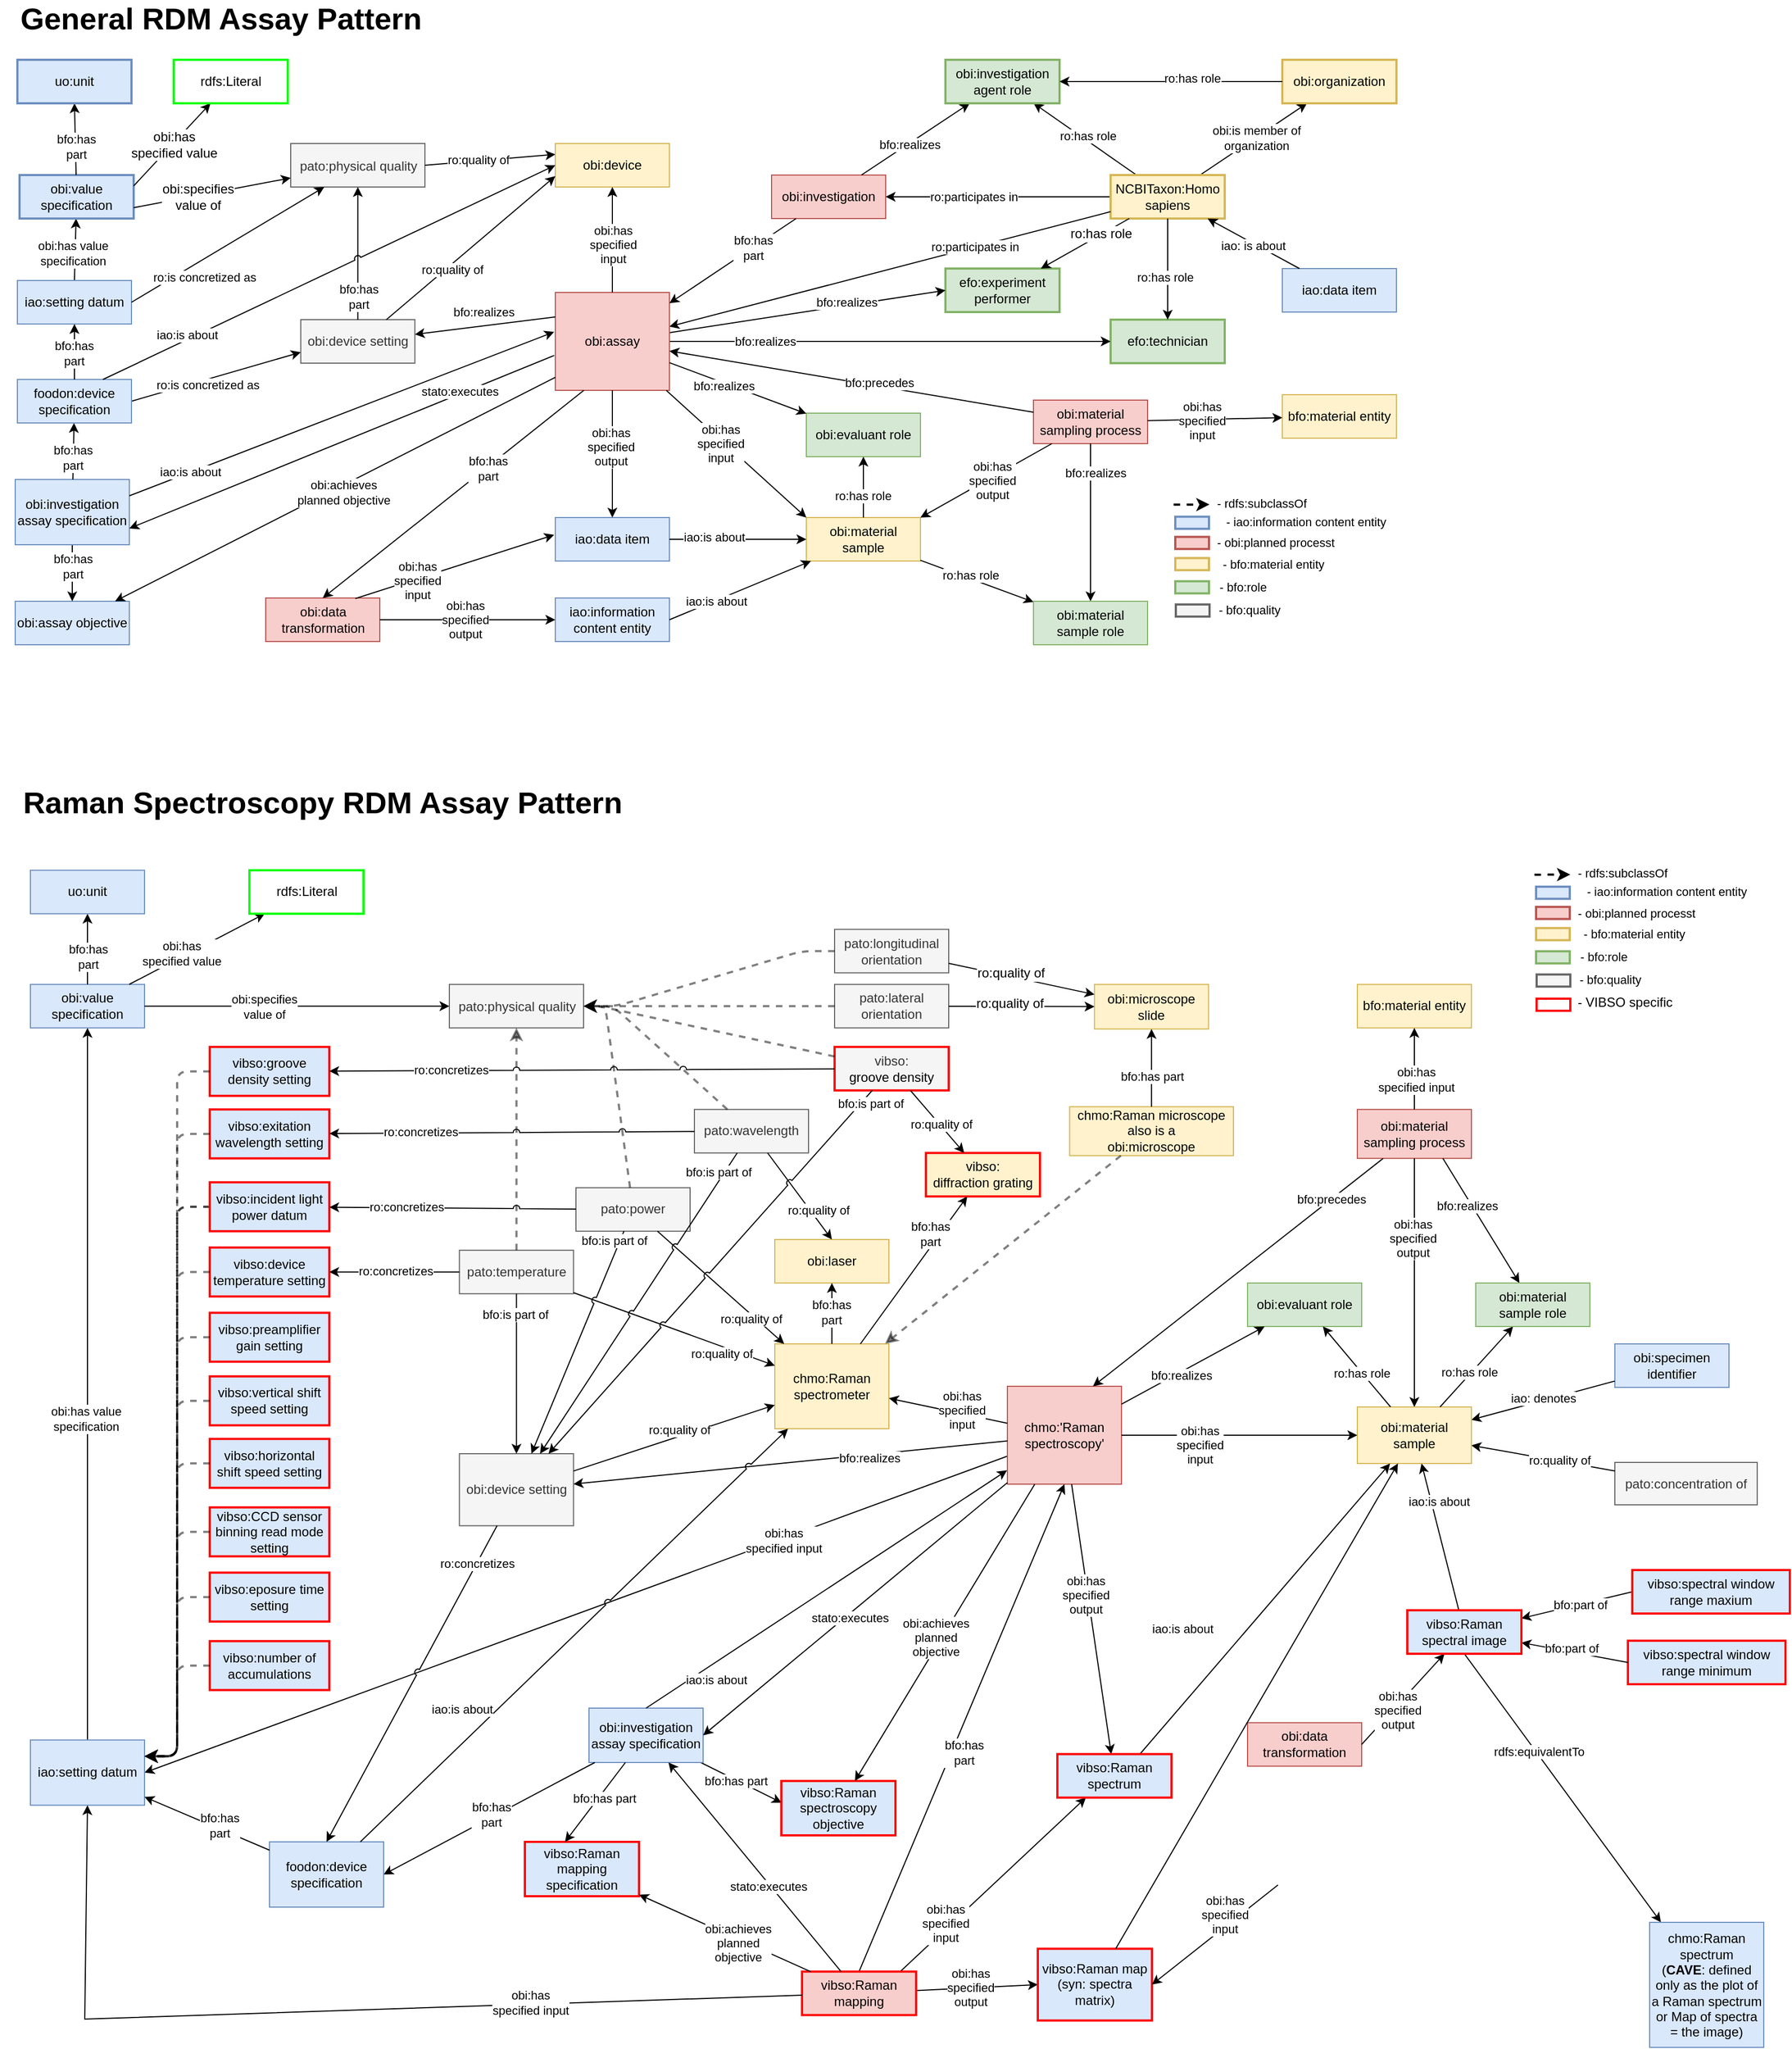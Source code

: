 <mxfile version="21.6.8" type="github" pages="3">
  <diagram id="R2lEEEUBdFMjLlhIrx00" name="Raman T-Box">
    <mxGraphModel dx="1978" dy="7663" grid="0" gridSize="10" guides="1" tooltips="1" connect="1" arrows="1" fold="1" page="1" pageScale="1" pageWidth="4681" pageHeight="3300" math="0" shadow="0" extFonts="Permanent Marker^https://fonts.googleapis.com/css?family=Permanent+Marker">
      <root>
        <mxCell id="0" />
        <mxCell id="1" parent="0" />
        <mxCell id="-qVNJrEobh2uuxl9ESg2-29" value="&lt;div style=&quot;font-size: 12px;&quot;&gt;&lt;span style=&quot;font-size: 12px; color: rgb(0, 0, 0); font-weight: normal; text-decoration: none; font-style: normal; text-decoration-skip-ink: none;&quot;&gt;vibso:horizontal shift speed setting&lt;/span&gt;&lt;br style=&quot;font-size: 12px;&quot;&gt;&lt;span style=&quot;font-size: 12px; color: rgb(0, 0, 0); font-weight: normal; text-decoration: none; font-style: normal; text-decoration-skip-ink: none;&quot;&gt;&lt;/span&gt;&lt;/div&gt;" style="rounded=0;whiteSpace=wrap;html=1;fontSize=12;fontFamily=Helvetica;fillColor=#dae8fc;strokeColor=#FF0000;strokeWidth=2;verticalAlign=middle;" parent="1" vertex="1">
          <mxGeometry x="215" y="-5243.63" width="110" height="45" as="geometry" />
        </mxCell>
        <mxCell id="-qVNJrEobh2uuxl9ESg2-30" value="vibso:vertical shift speed setting" style="rounded=0;whiteSpace=wrap;html=1;fontSize=12;fontFamily=Helvetica;fillColor=#dae8fc;strokeColor=#FF0000;strokeWidth=2;verticalAlign=middle;" parent="1" vertex="1">
          <mxGeometry x="215" y="-5301.13" width="110" height="45" as="geometry" />
        </mxCell>
        <mxCell id="-qVNJrEobh2uuxl9ESg2-31" value="&lt;div style=&quot;font-size: 12px;&quot;&gt;&lt;span style=&quot;font-size: 12px; color: rgb(0, 0, 0); font-weight: normal; text-decoration: none; font-style: normal; text-decoration-skip-ink: none;&quot;&gt;vibso:preamplifier gain setting&lt;/span&gt;&lt;br style=&quot;font-size: 12px;&quot;&gt;&lt;/div&gt;" style="rounded=0;whiteSpace=wrap;html=1;fontSize=12;fontFamily=Helvetica;fillColor=#dae8fc;strokeColor=#FF0000;strokeWidth=2;verticalAlign=middle;" parent="1" vertex="1">
          <mxGeometry x="215" y="-5359.63" width="110" height="45" as="geometry" />
        </mxCell>
        <mxCell id="-qVNJrEobh2uuxl9ESg2-32" value="&lt;div style=&quot;font-size: 12px;&quot;&gt;&lt;span style=&quot;font-size: 12px; color: rgb(0, 0, 0); font-weight: normal; text-decoration: none; font-family: &amp;quot;Arial&amp;quot;; font-style: normal; text-decoration-skip-ink: none;&quot;&gt;vibso:CCD sensor binning read mode setting&lt;/span&gt;&lt;/div&gt;" style="rounded=0;whiteSpace=wrap;html=1;fontSize=12;fontFamily=Helvetica;fillColor=#dae8fc;strokeColor=#FF0000;strokeWidth=2;verticalAlign=middle;" parent="1" vertex="1">
          <mxGeometry x="215" y="-5180.63" width="110" height="45" as="geometry" />
        </mxCell>
        <mxCell id="-qVNJrEobh2uuxl9ESg2-33" value="&lt;div style=&quot;font-size: 12px;&quot;&gt;pato:lateral orientation&lt;/div&gt;" style="rounded=0;whiteSpace=wrap;html=1;fontSize=12;fontFamily=Helvetica;fillColor=#f5f5f5;strokeColor=#666666;strokeWidth=1;fontColor=#333333;" parent="1" vertex="1">
          <mxGeometry x="790" y="-5661.63" width="105" height="40" as="geometry" />
        </mxCell>
        <mxCell id="-qVNJrEobh2uuxl9ESg2-34" value="&lt;div style=&quot;font-size: 12px;&quot;&gt;pato:longitudinal orientation&lt;/div&gt;" style="rounded=0;whiteSpace=wrap;html=1;fontSize=12;fontFamily=Helvetica;fillColor=#f5f5f5;strokeColor=#666666;strokeWidth=1;fontColor=#333333;" parent="1" vertex="1">
          <mxGeometry x="790" y="-5712.26" width="105" height="40" as="geometry" />
        </mxCell>
        <mxCell id="-qVNJrEobh2uuxl9ESg2-35" style="edgeStyle=none;rounded=0;orthogonalLoop=1;jettySize=auto;html=1;fontSize=12;" parent="1" source="-qVNJrEobh2uuxl9ESg2-124" target="-qVNJrEobh2uuxl9ESg2-50" edge="1">
          <mxGeometry relative="1" as="geometry">
            <mxPoint x="2828.17" y="-6218.5" as="targetPoint" />
            <mxPoint x="2111.17" y="-6314" as="sourcePoint" />
          </mxGeometry>
        </mxCell>
        <mxCell id="-qVNJrEobh2uuxl9ESg2-36" value="&lt;div style=&quot;font-size: 11px;&quot;&gt;obi:is member of &lt;br style=&quot;font-size: 11px;&quot;&gt;&lt;/div&gt;&lt;div style=&quot;font-size: 11px;&quot;&gt;organization&lt;/div&gt;" style="edgeLabel;html=1;align=center;verticalAlign=middle;resizable=0;points=[];fontSize=11;" parent="-qVNJrEobh2uuxl9ESg2-35" connectable="0" vertex="1">
          <mxGeometry x="-0.132" y="-1" relative="1" as="geometry">
            <mxPoint x="8" y="-6" as="offset" />
          </mxGeometry>
        </mxCell>
        <mxCell id="-qVNJrEobh2uuxl9ESg2-38" value="pato:concentration of" style="rounded=0;whiteSpace=wrap;html=1;glass=0;fillColor=#f5f5f5;fontStyle=0;fontSize=12;shadow=0;strokeColor=#666666;strokeWidth=1;fontColor=#333333;fontFamily=Helvetica;" parent="1" vertex="1">
          <mxGeometry x="1508" y="-5222" width="131" height="39" as="geometry" />
        </mxCell>
        <mxCell id="-qVNJrEobh2uuxl9ESg2-39" value="&lt;div style=&quot;font-size: 12px;&quot;&gt;efo:experiment performer&lt;/div&gt;" style="rounded=0;whiteSpace=wrap;html=1;glass=0;fillColor=#d5e8d4;fontStyle=0;fontSize=12;shadow=0;strokeColor=#82b366;strokeWidth=2;fontFamily=Helvetica;" parent="1" vertex="1">
          <mxGeometry x="892" y="-6320" width="105" height="40" as="geometry" />
        </mxCell>
        <mxCell id="-qVNJrEobh2uuxl9ESg2-40" style="edgeStyle=none;rounded=0;orthogonalLoop=1;jettySize=auto;html=1;exitX=0;exitY=0;exitDx=0;exitDy=0;fontSize=12;fontFamily=Helvetica;" parent="1" source="-qVNJrEobh2uuxl9ESg2-39" target="-qVNJrEobh2uuxl9ESg2-39" edge="1">
          <mxGeometry relative="1" as="geometry" />
        </mxCell>
        <mxCell id="-qVNJrEobh2uuxl9ESg2-41" style="edgeStyle=none;rounded=0;orthogonalLoop=1;jettySize=auto;html=1;exitX=0.5;exitY=0;exitDx=0;exitDy=0;fontSize=12;fontFamily=Helvetica;" parent="1" source="-qVNJrEobh2uuxl9ESg2-39" target="-qVNJrEobh2uuxl9ESg2-39" edge="1">
          <mxGeometry relative="1" as="geometry" />
        </mxCell>
        <mxCell id="-qVNJrEobh2uuxl9ESg2-42" value="&lt;div style=&quot;font-size: 12px;&quot;&gt;efo:technician&lt;/div&gt;" style="rounded=0;whiteSpace=wrap;html=1;glass=0;fillColor=#d5e8d4;fontStyle=0;fontSize=12;shadow=0;strokeColor=#82b366;strokeWidth=2;fontFamily=Helvetica;" parent="1" vertex="1">
          <mxGeometry x="1044" y="-6273" width="105" height="40" as="geometry" />
        </mxCell>
        <mxCell id="-qVNJrEobh2uuxl9ESg2-43" value="&lt;div style=&quot;font-size: 12px;&quot;&gt;chmo:Raman microscope&lt;/div&gt;&lt;div style=&quot;font-size: 12px;&quot;&gt;also is a&lt;/div&gt;&lt;div style=&quot;font-size: 12px;&quot;&gt;obi:microscope&lt;/div&gt;" style="rounded=0;whiteSpace=wrap;html=1;glass=0;fillColor=#fff2cc;fontStyle=0;fontSize=12;shadow=0;strokeColor=#d6b656;strokeWidth=1;fontFamily=Helvetica;" parent="1" vertex="1">
          <mxGeometry x="1006.26" y="-5549.13" width="150.75" height="45" as="geometry" />
        </mxCell>
        <mxCell id="-qVNJrEobh2uuxl9ESg2-45" value="&lt;div style=&quot;font-size: 12px;&quot;&gt;&lt;span style=&quot;font-size: 12px; color: rgb(0, 0, 0); font-weight: normal; text-decoration: none; font-style: normal; text-decoration-skip-ink: none;&quot;&gt;vibso:number of accumulations&lt;br style=&quot;font-size: 12px;&quot;&gt;&lt;/span&gt;&lt;/div&gt;" style="rounded=0;whiteSpace=wrap;html=1;fontSize=12;fontFamily=Helvetica;fillColor=#dae8fc;strokeColor=#FF0000;strokeWidth=2;verticalAlign=middle;" parent="1" vertex="1">
          <mxGeometry x="215.0" y="-5057.63" width="110" height="45" as="geometry" />
        </mxCell>
        <mxCell id="-qVNJrEobh2uuxl9ESg2-47" value="" style="endArrow=classic;html=1;dashed=1;strokeColor=#000000;strokeWidth=2;fontSize=12;fontFamily=Helvetica;opacity=50;" parent="1" source="-qVNJrEobh2uuxl9ESg2-43" target="QKKoRjnMVttNz9pZIT6n-5" edge="1">
          <mxGeometry width="50" height="50" relative="1" as="geometry">
            <mxPoint x="1816.75" y="-5640.38" as="sourcePoint" />
            <mxPoint x="1588" y="-5593.63" as="targetPoint" />
          </mxGeometry>
        </mxCell>
        <mxCell id="-qVNJrEobh2uuxl9ESg2-49" value="&lt;div style=&quot;font-size: 12px;&quot;&gt;obi:investigation&lt;/div&gt;" style="rounded=0;whiteSpace=wrap;html=1;fillColor=#f8cecc;strokeColor=#b85450;fontStyle=0;fontSize=12;" parent="1" vertex="1">
          <mxGeometry x="732" y="-6406" width="105" height="40" as="geometry" />
        </mxCell>
        <mxCell id="-qVNJrEobh2uuxl9ESg2-50" value="obi:organization" style="rounded=0;whiteSpace=wrap;html=1;glass=0;fillColor=#fff2cc;fontStyle=0;fontSize=12;shadow=0;strokeColor=#d6b656;strokeWidth=2;" parent="1" vertex="1">
          <mxGeometry x="1202" y="-6512" width="105" height="40" as="geometry" />
        </mxCell>
        <mxCell id="-qVNJrEobh2uuxl9ESg2-51" style="edgeStyle=none;rounded=0;orthogonalLoop=1;jettySize=auto;html=1;fontSize=12;" parent="1" source="-qVNJrEobh2uuxl9ESg2-124" target="-qVNJrEobh2uuxl9ESg2-49" edge="1">
          <mxGeometry relative="1" as="geometry" />
        </mxCell>
        <mxCell id="-qVNJrEobh2uuxl9ESg2-52" value="&lt;div style=&quot;font-size: 11px;&quot;&gt;ro:participates in&lt;/div&gt;" style="edgeLabel;html=1;align=center;verticalAlign=middle;resizable=0;points=[];fontSize=11;" parent="-qVNJrEobh2uuxl9ESg2-51" connectable="0" vertex="1">
          <mxGeometry x="0.299" y="4" relative="1" as="geometry">
            <mxPoint x="8" y="-4" as="offset" />
          </mxGeometry>
        </mxCell>
        <mxCell id="-qVNJrEobh2uuxl9ESg2-56" style="edgeStyle=none;rounded=0;orthogonalLoop=1;jettySize=auto;html=1;fontSize=12;" parent="1" source="-qVNJrEobh2uuxl9ESg2-49" target="-qVNJrEobh2uuxl9ESg2-125" edge="1">
          <mxGeometry relative="1" as="geometry">
            <mxPoint x="1587" y="-6419" as="targetPoint" />
            <mxPoint x="1478.5" y="-6382.17" as="sourcePoint" />
          </mxGeometry>
        </mxCell>
        <mxCell id="-qVNJrEobh2uuxl9ESg2-57" value="bfo:realizes" style="edgeLabel;html=1;align=center;verticalAlign=middle;resizable=0;points=[];fontSize=11;" parent="-qVNJrEobh2uuxl9ESg2-56" connectable="0" vertex="1">
          <mxGeometry x="-0.129" relative="1" as="geometry">
            <mxPoint x="1" as="offset" />
          </mxGeometry>
        </mxCell>
        <mxCell id="-qVNJrEobh2uuxl9ESg2-66" value="&lt;div style=&quot;font-size: 12px;&quot; align=&quot;center&quot;&gt;&lt;font style=&quot;font-size: 12px;&quot; face=&quot;Helvetica&quot;&gt;obi:specimen identifier&lt;/font&gt;&lt;/div&gt;" style="rounded=0;whiteSpace=wrap;html=1;fontSize=12;fillColor=#dae8fc;strokeColor=#6c8ebf;imageWidth=30;imageHeight=25;strokeWidth=1;fontStyle=0;align=center;" parent="1" vertex="1">
          <mxGeometry x="1508" y="-5331" width="105" height="40" as="geometry" />
        </mxCell>
        <mxCell id="-qVNJrEobh2uuxl9ESg2-71" style="rounded=0;orthogonalLoop=1;jettySize=auto;html=1;strokeColor=#000000;strokeWidth=1;fontSize=14;" parent="1" source="-qVNJrEobh2uuxl9ESg2-66" target="QKKoRjnMVttNz9pZIT6n-18" edge="1">
          <mxGeometry relative="1" as="geometry">
            <mxPoint x="1406" y="-5022.26" as="sourcePoint" />
            <mxPoint x="1429" y="-4955.26" as="targetPoint" />
          </mxGeometry>
        </mxCell>
        <mxCell id="-qVNJrEobh2uuxl9ESg2-72" value="iao: denotes" style="edgeLabel;html=1;align=center;verticalAlign=middle;resizable=0;points=[];fontSize=11;" parent="-qVNJrEobh2uuxl9ESg2-71" connectable="0" vertex="1">
          <mxGeometry x="-0.198" relative="1" as="geometry">
            <mxPoint x="-13" y="1" as="offset" />
          </mxGeometry>
        </mxCell>
        <mxCell id="-qVNJrEobh2uuxl9ESg2-92" style="rounded=0;orthogonalLoop=1;jettySize=auto;html=1;fontSize=14;" parent="1" source="-qVNJrEobh2uuxl9ESg2-38" target="QKKoRjnMVttNz9pZIT6n-18" edge="1">
          <mxGeometry relative="1" as="geometry">
            <mxPoint x="497.0" y="-4482.76" as="sourcePoint" />
            <mxPoint x="1111.372" y="-5078.26" as="targetPoint" />
            <Array as="points" />
          </mxGeometry>
        </mxCell>
        <mxCell id="-qVNJrEobh2uuxl9ESg2-93" value="&lt;div style=&quot;font-size: 11px;&quot;&gt;ro:quality of&lt;/div&gt;" style="edgeLabel;html=1;align=center;verticalAlign=middle;resizable=0;points=[];fontSize=11;" parent="-qVNJrEobh2uuxl9ESg2-92" connectable="0" vertex="1">
          <mxGeometry x="-0.165" y="3" relative="1" as="geometry">
            <mxPoint x="4" y="-3" as="offset" />
          </mxGeometry>
        </mxCell>
        <mxCell id="-qVNJrEobh2uuxl9ESg2-95" value="&lt;div style=&quot;font-size: 12px;&quot;&gt;vibso:eposure time setting&lt;br style=&quot;font-size: 12px;&quot;&gt;&lt;/div&gt;" style="rounded=0;whiteSpace=wrap;html=1;fontSize=12;fontFamily=Helvetica;fillColor=#dae8fc;strokeColor=#FF0000;strokeWidth=2;verticalAlign=middle;" parent="1" vertex="1">
          <mxGeometry x="215" y="-5120.63" width="110" height="45" as="geometry" />
        </mxCell>
        <mxCell id="-qVNJrEobh2uuxl9ESg2-97" value="obi:microscope slide" style="rounded=0;whiteSpace=wrap;html=1;glass=0;fillColor=#fff2cc;fontStyle=0;fontSize=12;shadow=0;strokeColor=#d6b656;strokeWidth=1;fontFamily=Helvetica;" parent="1" vertex="1">
          <mxGeometry x="1029.14" y="-5661.63" width="105" height="41" as="geometry" />
        </mxCell>
        <mxCell id="-qVNJrEobh2uuxl9ESg2-99" style="rounded=0;orthogonalLoop=1;jettySize=auto;html=1;fontSize=12;" parent="1" source="-qVNJrEobh2uuxl9ESg2-34" target="-qVNJrEobh2uuxl9ESg2-97" edge="1">
          <mxGeometry relative="1" as="geometry">
            <mxPoint x="985.75" y="-5541.38" as="sourcePoint" />
            <mxPoint x="1678.75" y="-5667.13" as="targetPoint" />
          </mxGeometry>
        </mxCell>
        <mxCell id="-qVNJrEobh2uuxl9ESg2-100" value="&lt;div style=&quot;font-size: 12px;&quot;&gt;ro:quality of&lt;/div&gt;" style="edgeLabel;html=1;align=center;verticalAlign=middle;resizable=0;points=[];fontSize=12;" parent="-qVNJrEobh2uuxl9ESg2-99" connectable="0" vertex="1">
          <mxGeometry x="-0.165" y="3" relative="1" as="geometry">
            <mxPoint as="offset" />
          </mxGeometry>
        </mxCell>
        <mxCell id="-qVNJrEobh2uuxl9ESg2-101" style="rounded=0;orthogonalLoop=1;jettySize=auto;html=1;fontSize=12;" parent="1" source="-qVNJrEobh2uuxl9ESg2-33" target="-qVNJrEobh2uuxl9ESg2-97" edge="1">
          <mxGeometry relative="1" as="geometry">
            <mxPoint x="1424.25" y="-5130.88" as="sourcePoint" />
            <mxPoint x="1709.75" y="-5393.88" as="targetPoint" />
          </mxGeometry>
        </mxCell>
        <mxCell id="-qVNJrEobh2uuxl9ESg2-102" value="&lt;div style=&quot;font-size: 12px;&quot;&gt;ro:quality of&lt;/div&gt;" style="edgeLabel;html=1;align=center;verticalAlign=middle;resizable=0;points=[];fontSize=12;" parent="-qVNJrEobh2uuxl9ESg2-101" connectable="0" vertex="1">
          <mxGeometry x="-0.165" y="3" relative="1" as="geometry">
            <mxPoint as="offset" />
          </mxGeometry>
        </mxCell>
        <mxCell id="-qVNJrEobh2uuxl9ESg2-114" style="edgeStyle=none;rounded=0;sketch=0;orthogonalLoop=1;jettySize=auto;html=1;exitX=0.5;exitY=0;exitDx=0;exitDy=0;fontSize=12;strokeColor=#000000;strokeWidth=1;" parent="1" source="-qVNJrEobh2uuxl9ESg2-33" target="-qVNJrEobh2uuxl9ESg2-33" edge="1">
          <mxGeometry relative="1" as="geometry" />
        </mxCell>
        <mxCell id="-qVNJrEobh2uuxl9ESg2-122" style="edgeStyle=none;rounded=0;orthogonalLoop=1;jettySize=auto;html=1;fontSize=12;" parent="1" source="-qVNJrEobh2uuxl9ESg2-124" target="-qVNJrEobh2uuxl9ESg2-125" edge="1">
          <mxGeometry relative="1" as="geometry">
            <mxPoint x="1645" y="-6463" as="targetPoint" />
          </mxGeometry>
        </mxCell>
        <mxCell id="-qVNJrEobh2uuxl9ESg2-123" value="&lt;font style=&quot;font-size: 11px;&quot; face=&quot;Helvetica&quot;&gt;ro:has role&lt;/font&gt;" style="edgeLabel;html=1;align=center;verticalAlign=middle;resizable=0;points=[];fontSize=11;" parent="-qVNJrEobh2uuxl9ESg2-122" connectable="0" vertex="1">
          <mxGeometry x="-0.273" y="1" relative="1" as="geometry">
            <mxPoint x="-10" y="-13" as="offset" />
          </mxGeometry>
        </mxCell>
        <mxCell id="-qVNJrEobh2uuxl9ESg2-124" value="NCBITaxon:Homo sapiens" style="rounded=0;whiteSpace=wrap;html=1;glass=0;fillColor=#fff2cc;fontStyle=0;fontSize=12;shadow=0;strokeColor=#d6b656;strokeWidth=2;" parent="1" vertex="1">
          <mxGeometry x="1044" y="-6406" width="105" height="40" as="geometry" />
        </mxCell>
        <mxCell id="-qVNJrEobh2uuxl9ESg2-125" value="&lt;div style=&quot;font-size: 12px;&quot;&gt;obi:investigation agent role&lt;/div&gt;" style="text;whiteSpace=wrap;html=1;fillColor=#d5e8d4;strokeColor=#82b366;strokeWidth=2;align=center;verticalAlign=middle;fontSize=12;" parent="1" vertex="1">
          <mxGeometry x="892" y="-6512" width="105" height="40" as="geometry" />
        </mxCell>
        <mxCell id="-qVNJrEobh2uuxl9ESg2-126" style="edgeStyle=none;rounded=0;orthogonalLoop=1;jettySize=auto;html=1;exitX=0.5;exitY=0;exitDx=0;exitDy=0;fontSize=12;" parent="1" source="-qVNJrEobh2uuxl9ESg2-125" target="-qVNJrEobh2uuxl9ESg2-125" edge="1">
          <mxGeometry relative="1" as="geometry" />
        </mxCell>
        <mxCell id="-qVNJrEobh2uuxl9ESg2-129" style="edgeStyle=none;rounded=0;orthogonalLoop=1;jettySize=auto;html=1;fontSize=12;" parent="1" source="-qVNJrEobh2uuxl9ESg2-124" target="wu6-uM-ZaK9YjNjoD32W-1" edge="1">
          <mxGeometry relative="1" as="geometry">
            <mxPoint x="1959.17" y="-6317" as="sourcePoint" />
            <mxPoint x="1677.964" y="-6209" as="targetPoint" />
          </mxGeometry>
        </mxCell>
        <mxCell id="-qVNJrEobh2uuxl9ESg2-130" value="&lt;div style=&quot;font-size: 11px;&quot;&gt;ro:participates in&lt;/div&gt;" style="edgeLabel;html=1;align=center;verticalAlign=middle;resizable=0;points=[];fontSize=11;" parent="-qVNJrEobh2uuxl9ESg2-129" connectable="0" vertex="1">
          <mxGeometry x="0.299" y="4" relative="1" as="geometry">
            <mxPoint x="137" y="-40" as="offset" />
          </mxGeometry>
        </mxCell>
        <mxCell id="-qVNJrEobh2uuxl9ESg2-131" style="edgeStyle=none;rounded=0;orthogonalLoop=1;jettySize=auto;html=1;fontSize=12;" parent="1" source="-qVNJrEobh2uuxl9ESg2-124" target="-qVNJrEobh2uuxl9ESg2-42" edge="1">
          <mxGeometry relative="1" as="geometry">
            <mxPoint x="2036.17" y="-6379" as="sourcePoint" />
            <mxPoint x="1922.67" y="-6476" as="targetPoint" />
          </mxGeometry>
        </mxCell>
        <mxCell id="-qVNJrEobh2uuxl9ESg2-132" value="&lt;font style=&quot;font-size: 11px;&quot; face=&quot;Helvetica&quot;&gt;ro:has role&lt;/font&gt;" style="edgeLabel;html=1;align=center;verticalAlign=middle;resizable=0;points=[];fontSize=11;" parent="-qVNJrEobh2uuxl9ESg2-131" connectable="0" vertex="1">
          <mxGeometry x="-0.273" y="1" relative="1" as="geometry">
            <mxPoint x="-4" y="20" as="offset" />
          </mxGeometry>
        </mxCell>
        <mxCell id="-qVNJrEobh2uuxl9ESg2-133" style="edgeStyle=none;rounded=0;orthogonalLoop=1;jettySize=auto;html=1;fontSize=12;" parent="1" source="wu6-uM-ZaK9YjNjoD32W-1" target="-qVNJrEobh2uuxl9ESg2-42" edge="1">
          <mxGeometry relative="1" as="geometry">
            <mxPoint x="1741" y="-6178.5" as="sourcePoint" />
            <mxPoint x="1877.92" y="-6476" as="targetPoint" />
          </mxGeometry>
        </mxCell>
        <mxCell id="-qVNJrEobh2uuxl9ESg2-134" value="bfo:realizes" style="edgeLabel;html=1;align=center;verticalAlign=middle;resizable=0;points=[];fontSize=11;" parent="-qVNJrEobh2uuxl9ESg2-133" connectable="0" vertex="1">
          <mxGeometry x="-0.129" relative="1" as="geometry">
            <mxPoint x="-89" as="offset" />
          </mxGeometry>
        </mxCell>
        <mxCell id="-qVNJrEobh2uuxl9ESg2-135" style="edgeStyle=none;rounded=0;orthogonalLoop=1;jettySize=auto;html=1;fontSize=12;entryX=0;entryY=0.5;entryDx=0;entryDy=0;" parent="1" source="wu6-uM-ZaK9YjNjoD32W-1" target="-qVNJrEobh2uuxl9ESg2-39" edge="1">
          <mxGeometry relative="1" as="geometry">
            <mxPoint x="1741" y="-6193.75" as="sourcePoint" />
            <mxPoint x="2420.17" y="-6285.5" as="targetPoint" />
          </mxGeometry>
        </mxCell>
        <mxCell id="-qVNJrEobh2uuxl9ESg2-136" value="bfo:realizes" style="edgeLabel;html=1;align=center;verticalAlign=middle;resizable=0;points=[];fontSize=11;" parent="-qVNJrEobh2uuxl9ESg2-135" connectable="0" vertex="1">
          <mxGeometry x="-0.129" relative="1" as="geometry">
            <mxPoint x="52" y="-11" as="offset" />
          </mxGeometry>
        </mxCell>
        <mxCell id="-qVNJrEobh2uuxl9ESg2-137" style="edgeStyle=none;rounded=0;orthogonalLoop=1;jettySize=auto;html=1;fontSize=12;" parent="1" source="-qVNJrEobh2uuxl9ESg2-124" target="-qVNJrEobh2uuxl9ESg2-39" edge="1">
          <mxGeometry relative="1" as="geometry">
            <mxPoint x="2172.17" y="-6359" as="sourcePoint" />
            <mxPoint x="2420.17" y="-6298" as="targetPoint" />
          </mxGeometry>
        </mxCell>
        <mxCell id="-qVNJrEobh2uuxl9ESg2-138" value="&lt;font style=&quot;font-size: 12px;&quot; face=&quot;Helvetica&quot;&gt;ro:has role&lt;/font&gt;" style="edgeLabel;html=1;align=center;verticalAlign=middle;resizable=0;points=[];fontSize=12;" parent="-qVNJrEobh2uuxl9ESg2-137" connectable="0" vertex="1">
          <mxGeometry x="-0.273" y="1" relative="1" as="geometry">
            <mxPoint x="3" y="-4" as="offset" />
          </mxGeometry>
        </mxCell>
        <mxCell id="-qVNJrEobh2uuxl9ESg2-139" style="edgeStyle=none;rounded=0;orthogonalLoop=1;jettySize=auto;html=1;exitX=1;exitY=0.25;exitDx=0;exitDy=0;fontSize=12;" parent="1" source="-qVNJrEobh2uuxl9ESg2-42" target="-qVNJrEobh2uuxl9ESg2-42" edge="1">
          <mxGeometry relative="1" as="geometry" />
        </mxCell>
        <mxCell id="-qVNJrEobh2uuxl9ESg2-140" value="&lt;span style=&quot;font-size: 12px; color: rgb(0, 0, 0); font-weight: normal; text-decoration: none; font-style: normal; text-decoration-skip-ink: none;&quot;&gt;vibso:exitation wavelength setting&lt;/span&gt;" style="rounded=0;whiteSpace=wrap;html=1;fontSize=12;fontFamily=Helvetica;fillColor=#dae8fc;strokeColor=#FF0000;strokeWidth=2;verticalAlign=middle;" parent="1" vertex="1">
          <mxGeometry x="215" y="-5546.63" width="110" height="45" as="geometry" />
        </mxCell>
        <mxCell id="-qVNJrEobh2uuxl9ESg2-142" value="&lt;div style=&quot;font-size: 12px;&quot;&gt;vibso:device temperature setting&lt;span style=&quot;font-size: 12px; color: rgb(0, 0, 0); font-weight: normal; text-decoration: none; font-style: normal; text-decoration-skip-ink: none;&quot;&gt;&lt;br style=&quot;font-size: 12px;&quot;&gt;&lt;/span&gt;&lt;/div&gt;" style="rounded=0;whiteSpace=wrap;html=1;fontSize=12;fontFamily=Helvetica;fillColor=#dae8fc;strokeColor=#FF0000;strokeWidth=2;verticalAlign=middle;" parent="1" vertex="1">
          <mxGeometry x="215" y="-5419.63" width="110" height="45" as="geometry" />
        </mxCell>
        <mxCell id="-qVNJrEobh2uuxl9ESg2-147" value="iao:data item" style="text;whiteSpace=wrap;html=1;fillColor=#dae8fc;strokeColor=#6c8ebf;fontSize=12;verticalAlign=middle;align=center;" parent="1" vertex="1">
          <mxGeometry x="1202" y="-6320" width="105" height="40" as="geometry" />
        </mxCell>
        <mxCell id="-qVNJrEobh2uuxl9ESg2-148" style="rounded=0;orthogonalLoop=1;jettySize=auto;html=1;strokeColor=#000000;strokeWidth=1;fontSize=12;" parent="1" source="-qVNJrEobh2uuxl9ESg2-147" target="-qVNJrEobh2uuxl9ESg2-124" edge="1">
          <mxGeometry relative="1" as="geometry">
            <mxPoint x="1224.17" y="-6321.5" as="sourcePoint" />
            <mxPoint x="1578.17" y="-6319.25" as="targetPoint" />
          </mxGeometry>
        </mxCell>
        <mxCell id="-qVNJrEobh2uuxl9ESg2-149" value="iao: is about" style="edgeLabel;html=1;align=center;verticalAlign=middle;resizable=0;points=[];fontSize=11;" parent="-qVNJrEobh2uuxl9ESg2-148" connectable="0" vertex="1">
          <mxGeometry x="-0.198" relative="1" as="geometry">
            <mxPoint x="-9" y="-3" as="offset" />
          </mxGeometry>
        </mxCell>
        <mxCell id="-qVNJrEobh2uuxl9ESg2-197" style="edgeStyle=none;rounded=0;orthogonalLoop=1;jettySize=auto;html=1;exitX=0;exitY=0.5;exitDx=0;exitDy=0;fontSize=12;" parent="1" source="-qVNJrEobh2uuxl9ESg2-50" target="-qVNJrEobh2uuxl9ESg2-125" edge="1">
          <mxGeometry relative="1" as="geometry">
            <mxPoint x="1742.5" y="-6386.125" as="sourcePoint" />
            <mxPoint x="937" y="-6553" as="targetPoint" />
          </mxGeometry>
        </mxCell>
        <mxCell id="-qVNJrEobh2uuxl9ESg2-198" value="&lt;font style=&quot;font-size: 11px;&quot; face=&quot;Helvetica&quot;&gt;ro:has role&lt;/font&gt;" style="edgeLabel;html=1;align=center;verticalAlign=middle;resizable=0;points=[];fontSize=11;" parent="-qVNJrEobh2uuxl9ESg2-197" connectable="0" vertex="1">
          <mxGeometry x="-0.273" y="1" relative="1" as="geometry">
            <mxPoint x="-9" y="-4" as="offset" />
          </mxGeometry>
        </mxCell>
        <mxCell id="Ohz4nThSJCRxAfsm-9E9-1" value="vibso:spectral window range minimum" style="rounded=0;whiteSpace=wrap;html=1;fillColor=#dae8fc;strokeColor=#FF0000;strokeWidth=2;fontSize=12;" parent="1" vertex="1">
          <mxGeometry x="1520" y="-5058" width="145" height="40" as="geometry" />
        </mxCell>
        <mxCell id="gwl36sVPS2Ytlpi96ezr-6" style="edgeStyle=none;rounded=0;orthogonalLoop=1;jettySize=auto;html=1;exitX=0;exitY=0.5;exitDx=0;exitDy=0;" parent="1" source="86rUVxohuHS5CdAOukHg-3" target="BYyICGGYNv5GilxbP63A-14" edge="1">
          <mxGeometry relative="1" as="geometry">
            <mxPoint x="1418" y="-4892.39" as="targetPoint" />
          </mxGeometry>
        </mxCell>
        <mxCell id="gwl36sVPS2Ytlpi96ezr-9" value="bfo:part of" style="edgeLabel;html=1;align=center;verticalAlign=middle;resizable=0;points=[];" parent="gwl36sVPS2Ytlpi96ezr-6" connectable="0" vertex="1">
          <mxGeometry x="0.197" y="3" relative="1" as="geometry">
            <mxPoint x="12" y="-6" as="offset" />
          </mxGeometry>
        </mxCell>
        <mxCell id="86rUVxohuHS5CdAOukHg-3" value="vibso:spectral window range maxium" style="rounded=0;whiteSpace=wrap;html=1;fillColor=#dae8fc;strokeColor=#FF0000;strokeWidth=2;fontSize=12;" parent="1" vertex="1">
          <mxGeometry x="1524" y="-5123" width="145" height="40" as="geometry" />
        </mxCell>
        <mxCell id="5XHmPhQ1afuUtzLrEp4E-8" style="edgeStyle=none;rounded=0;orthogonalLoop=1;jettySize=auto;html=1;exitX=0;exitY=0.5;exitDx=0;exitDy=0;" parent="1" source="Ohz4nThSJCRxAfsm-9E9-1" target="BYyICGGYNv5GilxbP63A-14" edge="1">
          <mxGeometry relative="1" as="geometry">
            <mxPoint x="1716.28" y="-4921.98" as="sourcePoint" />
            <mxPoint x="1418" y="-4859.301" as="targetPoint" />
          </mxGeometry>
        </mxCell>
        <mxCell id="5XHmPhQ1afuUtzLrEp4E-9" value="bfo:part of" style="edgeLabel;html=1;align=center;verticalAlign=middle;resizable=0;points=[];" parent="5XHmPhQ1afuUtzLrEp4E-8" connectable="0" vertex="1">
          <mxGeometry x="0.197" y="3" relative="1" as="geometry">
            <mxPoint x="7" y="-5" as="offset" />
          </mxGeometry>
        </mxCell>
        <mxCell id="fdevJqxyKwK1-lTB1GL0-1" value="pato:power" style="rounded=0;whiteSpace=wrap;html=1;glass=0;fillColor=#f5f5f5;fontStyle=0;fontSize=12;shadow=0;strokeColor=#666666;strokeWidth=1;fontColor=#333333;fontFamily=Helvetica;" parent="1" vertex="1">
          <mxGeometry x="552.0" y="-5474.63" width="105" height="40" as="geometry" />
        </mxCell>
        <mxCell id="BYyICGGYNv5GilxbP63A-24" style="rounded=0;orthogonalLoop=1;jettySize=auto;html=1;startArrow=none;startFill=0;jumpStyle=arc;entryX=1;entryY=0.5;entryDx=0;entryDy=0;" edge="1" parent="1" source="QKKoRjnMVttNz9pZIT6n-1" target="QKKoRjnMVttNz9pZIT6n-13">
          <mxGeometry relative="1" as="geometry" />
        </mxCell>
        <mxCell id="BYyICGGYNv5GilxbP63A-26" value="&lt;div&gt;obi:has &lt;br&gt;&lt;/div&gt;&lt;div&gt;specified input&lt;/div&gt;" style="edgeLabel;html=1;align=center;verticalAlign=middle;resizable=0;points=[];" vertex="1" connectable="0" parent="BYyICGGYNv5GilxbP63A-24">
          <mxGeometry x="-0.251" y="1" relative="1" as="geometry">
            <mxPoint x="91" y="-32" as="offset" />
          </mxGeometry>
        </mxCell>
        <mxCell id="QKKoRjnMVttNz9pZIT6n-1" value="&lt;div&gt;chmo:&#39;Raman spectroscopy&#39;&lt;/div&gt;" style="rounded=0;whiteSpace=wrap;html=1;fillColor=#f8cecc;strokeColor=#b85450;" parent="1" vertex="1">
          <mxGeometry x="949" y="-5292" width="105" height="90" as="geometry" />
        </mxCell>
        <mxCell id="QKKoRjnMVttNz9pZIT6n-3" style="rounded=0;orthogonalLoop=1;jettySize=auto;html=1;jumpStyle=arc;" parent="1" source="QKKoRjnMVttNz9pZIT6n-1" target="BYyICGGYNv5GilxbP63A-10" edge="1">
          <mxGeometry relative="1" as="geometry">
            <mxPoint x="1299.22" y="-5144.8" as="sourcePoint" />
            <mxPoint x="997.994" y="-5105" as="targetPoint" />
            <Array as="points" />
          </mxGeometry>
        </mxCell>
        <mxCell id="QKKoRjnMVttNz9pZIT6n-4" value="&lt;div&gt;obi:has &lt;br&gt;&lt;/div&gt;&lt;div&gt;specified &lt;br&gt;&lt;/div&gt;&lt;div&gt;output&lt;/div&gt;" style="edgeLabel;html=1;align=center;verticalAlign=middle;resizable=0;points=[];" parent="QKKoRjnMVttNz9pZIT6n-3" connectable="0" vertex="1">
          <mxGeometry x="-0.221" y="2" relative="1" as="geometry">
            <mxPoint x="-4" y="6" as="offset" />
          </mxGeometry>
        </mxCell>
        <mxCell id="QKKoRjnMVttNz9pZIT6n-5" value="chmo:Raman spectrometer" style="rounded=0;whiteSpace=wrap;html=1;fillColor=#fff2cc;strokeColor=#d6b656;" parent="1" vertex="1">
          <mxGeometry x="735" y="-5331" width="105" height="78" as="geometry" />
        </mxCell>
        <mxCell id="QKKoRjnMVttNz9pZIT6n-6" style="rounded=0;orthogonalLoop=1;jettySize=auto;html=1;jumpStyle=arc;strokeColor=#000000;fontColor=#000000;" parent="1" source="QKKoRjnMVttNz9pZIT6n-1" target="QKKoRjnMVttNz9pZIT6n-5" edge="1">
          <mxGeometry relative="1" as="geometry">
            <mxPoint x="1261.5" y="-5479.63" as="sourcePoint" />
            <mxPoint x="1240" y="-5532.13" as="targetPoint" />
          </mxGeometry>
        </mxCell>
        <object label="&lt;div class=&quot;node-metadata-label&quot;&gt;&lt;/div&gt;&lt;div class=&quot;col-sm-8 col-md-9 node-metadata-value&quot;&gt;obi:has &lt;br&gt;&lt;/div&gt;&lt;div class=&quot;col-sm-8 col-md-9 node-metadata-value&quot;&gt;specified &lt;br&gt;&lt;/div&gt;&lt;div class=&quot;col-sm-8 col-md-9 node-metadata-value&quot;&gt;input&lt;/div&gt;" definition="a relation between a continuant and a process, in which the continuant is somehow involved in the process" id="QKKoRjnMVttNz9pZIT6n-7">
          <mxCell style="edgeLabel;html=1;align=center;verticalAlign=middle;resizable=0;points=[];fontColor=#000000;" parent="QKKoRjnMVttNz9pZIT6n-6" connectable="0" vertex="1">
            <mxGeometry x="-0.417" y="-1" relative="1" as="geometry">
              <mxPoint x="-11" y="-5" as="offset" />
            </mxGeometry>
          </mxCell>
        </object>
        <mxCell id="QKKoRjnMVttNz9pZIT6n-8" value="obi:device setting" style="rounded=0;whiteSpace=wrap;html=1;fillColor=#f5f5f5;strokeColor=#666666;fontColor=#333333;" parent="1" vertex="1">
          <mxGeometry x="444.75" y="-5230" width="105" height="66.25" as="geometry" />
        </mxCell>
        <mxCell id="QKKoRjnMVttNz9pZIT6n-9" style="rounded=0;orthogonalLoop=1;jettySize=auto;html=1;jumpStyle=arc;strokeColor=#000000;fontColor=#000000;" parent="1" source="QKKoRjnMVttNz9pZIT6n-1" target="QKKoRjnMVttNz9pZIT6n-8" edge="1">
          <mxGeometry relative="1" as="geometry">
            <mxPoint x="1266.75" y="-5152.63" as="sourcePoint" />
            <mxPoint x="787.75" y="-5152.63" as="targetPoint" />
          </mxGeometry>
        </mxCell>
        <mxCell id="QKKoRjnMVttNz9pZIT6n-10" value="bfo:realizes" style="edgeLabel;html=1;align=center;verticalAlign=middle;resizable=0;points=[];fontColor=#000000;" parent="QKKoRjnMVttNz9pZIT6n-9" connectable="0" vertex="1">
          <mxGeometry x="-0.313" y="2" relative="1" as="geometry">
            <mxPoint x="10" as="offset" />
          </mxGeometry>
        </mxCell>
        <mxCell id="QKKoRjnMVttNz9pZIT6n-11" style="rounded=0;orthogonalLoop=1;jettySize=auto;html=1;" parent="1" source="QKKoRjnMVttNz9pZIT6n-8" target="QKKoRjnMVttNz9pZIT6n-5" edge="1">
          <mxGeometry relative="1" as="geometry">
            <mxPoint x="814" y="-5190.13" as="sourcePoint" />
            <mxPoint x="1346.75" y="-5427.63" as="targetPoint" />
            <Array as="points" />
          </mxGeometry>
        </mxCell>
        <mxCell id="QKKoRjnMVttNz9pZIT6n-12" value="&lt;div style=&quot;font-size: 11px;&quot;&gt;ro:quality of&lt;/div&gt;" style="edgeLabel;html=1;align=center;verticalAlign=middle;resizable=0;points=[];labelBackgroundColor=default;" parent="QKKoRjnMVttNz9pZIT6n-11" connectable="0" vertex="1">
          <mxGeometry x="0.247" y="-4" relative="1" as="geometry">
            <mxPoint x="-20" y="-4" as="offset" />
          </mxGeometry>
        </mxCell>
        <mxCell id="QKKoRjnMVttNz9pZIT6n-127" style="rounded=0;orthogonalLoop=1;jettySize=auto;html=1;exitX=0.5;exitY=0;exitDx=0;exitDy=0;" parent="1" source="QKKoRjnMVttNz9pZIT6n-13" target="QKKoRjnMVttNz9pZIT6n-117" edge="1">
          <mxGeometry relative="1" as="geometry" />
        </mxCell>
        <mxCell id="QKKoRjnMVttNz9pZIT6n-128" value="obi:has value&lt;br&gt;specification" style="edgeLabel;html=1;align=center;verticalAlign=middle;resizable=0;points=[];" parent="QKKoRjnMVttNz9pZIT6n-127" vertex="1" connectable="0">
          <mxGeometry x="-0.095" y="2" relative="1" as="geometry">
            <mxPoint y="1" as="offset" />
          </mxGeometry>
        </mxCell>
        <mxCell id="QKKoRjnMVttNz9pZIT6n-13" value="&lt;div&gt;iao:setting datum&lt;br&gt;&lt;/div&gt;" style="rounded=0;whiteSpace=wrap;html=1;fillColor=#dae8fc;strokeColor=#6c8ebf;arcSize=15;glass=0;shadow=0;" parent="1" vertex="1">
          <mxGeometry x="50.0" y="-4966.71" width="105" height="60" as="geometry" />
        </mxCell>
        <mxCell id="QKKoRjnMVttNz9pZIT6n-18" value="obi:material sample" style="rounded=0;whiteSpace=wrap;html=1;fillColor=#fff2cc;strokeColor=#d6b656;" parent="1" vertex="1">
          <mxGeometry x="1271" y="-5273" width="105" height="52" as="geometry" />
        </mxCell>
        <mxCell id="QKKoRjnMVttNz9pZIT6n-19" value="" style="rounded=0;orthogonalLoop=1;jettySize=auto;html=1;" parent="1" source="QKKoRjnMVttNz9pZIT6n-1" target="QKKoRjnMVttNz9pZIT6n-18" edge="1">
          <mxGeometry relative="1" as="geometry">
            <mxPoint x="1361.47" y="-5157.63" as="sourcePoint" />
            <mxPoint x="1520.47" y="-5034.63" as="targetPoint" />
          </mxGeometry>
        </mxCell>
        <object label="&lt;div class=&quot;node-metadata-label&quot;&gt;&lt;/div&gt;&lt;div class=&quot;col-sm-8 col-md-9 node-metadata-value&quot;&gt;obi:has &lt;br&gt;&lt;/div&gt;&lt;div class=&quot;col-sm-8 col-md-9 node-metadata-value&quot;&gt;specified &lt;br&gt;&lt;/div&gt;&lt;div class=&quot;col-sm-8 col-md-9 node-metadata-value&quot;&gt;input&lt;/div&gt;" definition="a relation between a continuant and a process, in which the continuant is somehow involved in the process" id="QKKoRjnMVttNz9pZIT6n-20">
          <mxCell style="edgeLabel;html=1;align=center;verticalAlign=middle;resizable=0;points=[];" parent="QKKoRjnMVttNz9pZIT6n-19" connectable="0" vertex="1">
            <mxGeometry x="-0.417" y="-1" relative="1" as="geometry">
              <mxPoint x="8" y="8" as="offset" />
            </mxGeometry>
          </mxCell>
        </object>
        <mxCell id="QKKoRjnMVttNz9pZIT6n-22" style="rounded=0;orthogonalLoop=1;jettySize=auto;html=1;jumpStyle=arc;strokeColor=#000000;fontColor=#000000;entryX=0;entryY=0.5;entryDx=0;entryDy=0;" parent="1" source="wu6-uM-ZaK9YjNjoD32W-157" target="wu6-uM-ZaK9YjNjoD32W-161" edge="1">
          <mxGeometry relative="1" as="geometry">
            <mxPoint x="847" y="-4813.34" as="sourcePoint" />
            <mxPoint x="1510.75" y="-4781.34" as="targetPoint" />
            <Array as="points" />
          </mxGeometry>
        </mxCell>
        <mxCell id="QKKoRjnMVttNz9pZIT6n-23" value="&lt;div&gt;obi:has &lt;br&gt;&lt;/div&gt;&lt;div&gt;specified &lt;br&gt;&lt;/div&gt;&lt;div&gt;output&lt;/div&gt;" style="edgeLabel;html=1;align=center;verticalAlign=middle;resizable=0;points=[];fontColor=#000000;" parent="QKKoRjnMVttNz9pZIT6n-22" connectable="0" vertex="1">
          <mxGeometry x="-0.221" y="2" relative="1" as="geometry">
            <mxPoint x="6" y="1" as="offset" />
          </mxGeometry>
        </mxCell>
        <mxCell id="QKKoRjnMVttNz9pZIT6n-25" value="" style="rounded=0;orthogonalLoop=1;jettySize=auto;html=1;exitX=0.85;exitY=0.028;exitDx=0;exitDy=0;exitPerimeter=0;entryX=0.25;entryY=1;entryDx=0;entryDy=0;" parent="1" source="wu6-uM-ZaK9YjNjoD32W-157" target="BYyICGGYNv5GilxbP63A-10" edge="1">
          <mxGeometry relative="1" as="geometry">
            <mxPoint x="987" y="-4902.71" as="sourcePoint" />
            <mxPoint x="827.282" y="-4833.34" as="targetPoint" />
          </mxGeometry>
        </mxCell>
        <object label="&lt;div class=&quot;node-metadata-label&quot;&gt;&lt;/div&gt;&lt;div class=&quot;col-sm-8 col-md-9 node-metadata-value&quot;&gt;obi:has &lt;br&gt;&lt;/div&gt;&lt;div class=&quot;col-sm-8 col-md-9 node-metadata-value&quot;&gt;specified &lt;br&gt;&lt;/div&gt;&lt;div class=&quot;col-sm-8 col-md-9 node-metadata-value&quot;&gt;input&lt;/div&gt;" definition="a relation between a continuant and a process, in which the continuant is somehow involved in the process" id="QKKoRjnMVttNz9pZIT6n-26">
          <mxCell style="edgeLabel;html=1;align=center;verticalAlign=middle;resizable=0;points=[];" parent="QKKoRjnMVttNz9pZIT6n-25" connectable="0" vertex="1">
            <mxGeometry x="-0.417" y="-1" relative="1" as="geometry">
              <mxPoint x="-8" as="offset" />
            </mxGeometry>
          </mxCell>
        </object>
        <mxCell id="QKKoRjnMVttNz9pZIT6n-30" style="rounded=0;orthogonalLoop=1;jettySize=auto;html=1;jumpStyle=arc;fontColor=#000000;strokeColor=#000000;entryX=0.003;entryY=0.4;entryDx=0;entryDy=0;entryPerimeter=0;" parent="1" source="QKKoRjnMVttNz9pZIT6n-34" target="BYyICGGYNv5GilxbP63A-11" edge="1">
          <mxGeometry relative="1" as="geometry">
            <mxPoint x="761.75" y="-5318.34" as="sourcePoint" />
            <mxPoint x="1057.5" y="-5368.34" as="targetPoint" />
            <Array as="points" />
          </mxGeometry>
        </mxCell>
        <mxCell id="QKKoRjnMVttNz9pZIT6n-31" value="&lt;div&gt;bfo:has part&lt;/div&gt;" style="edgeLabel;html=1;align=center;verticalAlign=middle;resizable=0;points=[];fontColor=#000000;" parent="QKKoRjnMVttNz9pZIT6n-30" connectable="0" vertex="1">
          <mxGeometry x="-0.206" y="1" relative="1" as="geometry">
            <mxPoint x="2" y="3" as="offset" />
          </mxGeometry>
        </mxCell>
        <mxCell id="QKKoRjnMVttNz9pZIT6n-34" value="&lt;div&gt;obi:investigation&lt;/div&gt;&lt;div&gt;assay specification&lt;br&gt;&lt;/div&gt;" style="rounded=0;whiteSpace=wrap;html=1;fillColor=#dae8fc;strokeColor=#6c8ebf;" parent="1" vertex="1">
          <mxGeometry x="564" y="-4996" width="105" height="50" as="geometry" />
        </mxCell>
        <mxCell id="QKKoRjnMVttNz9pZIT6n-35" style="rounded=0;orthogonalLoop=1;jettySize=auto;html=1;exitX=0.5;exitY=0;exitDx=0;exitDy=0;entryX=-0.003;entryY=0.859;entryDx=0;entryDy=0;entryPerimeter=0;" parent="1" source="QKKoRjnMVttNz9pZIT6n-34" target="QKKoRjnMVttNz9pZIT6n-1" edge="1">
          <mxGeometry relative="1" as="geometry">
            <mxPoint x="740.25" y="-5655.3" as="sourcePoint" />
            <mxPoint x="940" y="-5227" as="targetPoint" />
            <Array as="points" />
          </mxGeometry>
        </mxCell>
        <mxCell id="QKKoRjnMVttNz9pZIT6n-36" value="iao:is about" style="edgeLabel;html=1;align=center;verticalAlign=middle;resizable=0;points=[];" parent="QKKoRjnMVttNz9pZIT6n-35" connectable="0" vertex="1">
          <mxGeometry x="0.23" y="-2" relative="1" as="geometry">
            <mxPoint x="-141" y="107" as="offset" />
          </mxGeometry>
        </mxCell>
        <mxCell id="QKKoRjnMVttNz9pZIT6n-37" style="edgeStyle=orthogonalEdgeStyle;rounded=0;orthogonalLoop=1;jettySize=auto;html=1;exitX=0.5;exitY=1;exitDx=0;exitDy=0;" parent="1" source="QKKoRjnMVttNz9pZIT6n-34" target="QKKoRjnMVttNz9pZIT6n-34" edge="1">
          <mxGeometry relative="1" as="geometry" />
        </mxCell>
        <mxCell id="QKKoRjnMVttNz9pZIT6n-49" style="rounded=0;orthogonalLoop=1;jettySize=auto;html=1;jumpStyle=arc;strokeColor=#000000;fontColor=#000000;exitX=0.701;exitY=0.068;exitDx=0;exitDy=0;exitPerimeter=0;" parent="1" source="BYyICGGYNv5GilxbP63A-10" target="QKKoRjnMVttNz9pZIT6n-18" edge="1">
          <mxGeometry relative="1" as="geometry">
            <mxPoint x="1037.747" y="-5105" as="sourcePoint" />
            <mxPoint x="1357.97" y="-4889.63" as="targetPoint" />
            <Array as="points" />
          </mxGeometry>
        </mxCell>
        <mxCell id="QKKoRjnMVttNz9pZIT6n-50" value="&lt;div&gt;iao:is about&lt;/div&gt;" style="edgeLabel;html=1;align=center;verticalAlign=middle;resizable=0;points=[];fontColor=#000000;" parent="QKKoRjnMVttNz9pZIT6n-49" connectable="0" vertex="1">
          <mxGeometry x="0.23" y="-2" relative="1" as="geometry">
            <mxPoint x="-103" y="46" as="offset" />
          </mxGeometry>
        </mxCell>
        <mxCell id="QKKoRjnMVttNz9pZIT6n-51" style="rounded=0;orthogonalLoop=1;jettySize=auto;html=1;" parent="1" source="QKKoRjnMVttNz9pZIT6n-18" target="QKKoRjnMVttNz9pZIT6n-89" edge="1">
          <mxGeometry relative="1" as="geometry">
            <mxPoint x="1527.04" y="-5165.26" as="sourcePoint" />
            <mxPoint x="1689.54" y="-5224.26" as="targetPoint" />
            <Array as="points" />
          </mxGeometry>
        </mxCell>
        <mxCell id="QKKoRjnMVttNz9pZIT6n-52" value="ro:has role" style="edgeLabel;html=1;align=center;verticalAlign=middle;resizable=0;points=[];" parent="QKKoRjnMVttNz9pZIT6n-51" connectable="0" vertex="1">
          <mxGeometry x="-0.323" y="4" relative="1" as="geometry">
            <mxPoint x="7" y="-4" as="offset" />
          </mxGeometry>
        </mxCell>
        <mxCell id="QKKoRjnMVttNz9pZIT6n-53" value="obi:evaluant role" style="rounded=0;whiteSpace=wrap;html=1;fillColor=#d5e8d4;strokeColor=#82b366;" parent="1" vertex="1">
          <mxGeometry x="1170" y="-5387" width="105" height="40" as="geometry" />
        </mxCell>
        <mxCell id="QKKoRjnMVttNz9pZIT6n-54" style="rounded=0;orthogonalLoop=1;jettySize=auto;html=1;" parent="1" source="QKKoRjnMVttNz9pZIT6n-18" target="QKKoRjnMVttNz9pZIT6n-53" edge="1">
          <mxGeometry relative="1" as="geometry">
            <mxPoint x="2005.04" y="-5215.26" as="sourcePoint" />
            <mxPoint x="2057.04" y="-5265.26" as="targetPoint" />
            <Array as="points" />
          </mxGeometry>
        </mxCell>
        <mxCell id="QKKoRjnMVttNz9pZIT6n-55" value="ro:has role" style="edgeLabel;html=1;align=center;verticalAlign=middle;resizable=0;points=[];" parent="QKKoRjnMVttNz9pZIT6n-54" connectable="0" vertex="1">
          <mxGeometry x="-0.323" y="4" relative="1" as="geometry">
            <mxPoint x="-3" y="-9" as="offset" />
          </mxGeometry>
        </mxCell>
        <mxCell id="QKKoRjnMVttNz9pZIT6n-56" value="&lt;div&gt;obi:material sampling process&lt;br&gt;&lt;/div&gt;" style="rounded=0;whiteSpace=wrap;html=1;fillColor=#f8cecc;strokeColor=#b85450;" parent="1" vertex="1">
          <mxGeometry x="1271" y="-5546.63" width="105" height="45" as="geometry" />
        </mxCell>
        <mxCell id="QKKoRjnMVttNz9pZIT6n-57" value="bfo:material entity" style="rounded=0;whiteSpace=wrap;html=1;fillColor=#fff2cc;strokeColor=#d6b656;" parent="1" vertex="1">
          <mxGeometry x="1271" y="-5661.63" width="105" height="40" as="geometry" />
        </mxCell>
        <mxCell id="QKKoRjnMVttNz9pZIT6n-58" value="" style="rounded=0;orthogonalLoop=1;jettySize=auto;html=1;" parent="1" source="QKKoRjnMVttNz9pZIT6n-56" target="QKKoRjnMVttNz9pZIT6n-57" edge="1">
          <mxGeometry relative="1" as="geometry">
            <mxPoint x="1458.54" y="-5309.63" as="sourcePoint" />
            <mxPoint x="1552.54" y="-5323.63" as="targetPoint" />
          </mxGeometry>
        </mxCell>
        <object label="&lt;div class=&quot;node-metadata-label&quot;&gt;&lt;/div&gt;&lt;div class=&quot;col-sm-8 col-md-9 node-metadata-value&quot;&gt;obi:has &lt;br&gt;&lt;/div&gt;&lt;div class=&quot;col-sm-8 col-md-9 node-metadata-value&quot;&gt;specified input&lt;/div&gt;" definition="a relation between a continuant and a process, in which the continuant is somehow involved in the process" id="QKKoRjnMVttNz9pZIT6n-59">
          <mxCell style="edgeLabel;html=1;align=center;verticalAlign=middle;resizable=0;points=[];" parent="QKKoRjnMVttNz9pZIT6n-58" connectable="0" vertex="1">
            <mxGeometry x="-0.417" y="-1" relative="1" as="geometry">
              <mxPoint y="-6" as="offset" />
            </mxGeometry>
          </mxCell>
        </object>
        <mxCell id="QKKoRjnMVttNz9pZIT6n-60" style="rounded=0;orthogonalLoop=1;jettySize=auto;html=1;jumpStyle=arc;" parent="1" source="QKKoRjnMVttNz9pZIT6n-56" target="QKKoRjnMVttNz9pZIT6n-18" edge="1">
          <mxGeometry relative="1" as="geometry">
            <mxPoint x="1625.04" y="-5139.63" as="sourcePoint" />
            <mxPoint x="1665.04" y="-4973.63" as="targetPoint" />
            <Array as="points" />
          </mxGeometry>
        </mxCell>
        <mxCell id="QKKoRjnMVttNz9pZIT6n-61" value="&lt;div&gt;obi:has &lt;br&gt;&lt;/div&gt;&lt;div&gt;specified &lt;br&gt;&lt;/div&gt;&lt;div&gt;output&lt;/div&gt;" style="edgeLabel;html=1;align=center;verticalAlign=middle;resizable=0;points=[];" parent="QKKoRjnMVttNz9pZIT6n-60" connectable="0" vertex="1">
          <mxGeometry x="-0.221" y="2" relative="1" as="geometry">
            <mxPoint x="-4" y="-16" as="offset" />
          </mxGeometry>
        </mxCell>
        <mxCell id="QKKoRjnMVttNz9pZIT6n-62" style="rounded=0;orthogonalLoop=1;jettySize=auto;html=1;jumpStyle=arc;" parent="1" source="QKKoRjnMVttNz9pZIT6n-1" target="QKKoRjnMVttNz9pZIT6n-53" edge="1">
          <mxGeometry relative="1" as="geometry">
            <mxPoint x="1700.97" y="-5234.63" as="targetPoint" />
            <mxPoint x="1483.97" y="-5238.63" as="sourcePoint" />
          </mxGeometry>
        </mxCell>
        <mxCell id="QKKoRjnMVttNz9pZIT6n-63" value="bfo:realizes" style="edgeLabel;html=1;align=center;verticalAlign=middle;resizable=0;points=[];" parent="QKKoRjnMVttNz9pZIT6n-62" connectable="0" vertex="1">
          <mxGeometry x="-0.313" y="2" relative="1" as="geometry">
            <mxPoint x="10" as="offset" />
          </mxGeometry>
        </mxCell>
        <mxCell id="QKKoRjnMVttNz9pZIT6n-69" style="rounded=0;orthogonalLoop=1;jettySize=auto;html=1;jumpStyle=arc;fontColor=#000000;strokeColor=#000000;exitX=0.75;exitY=1;exitDx=0;exitDy=0;" parent="1" source="QKKoRjnMVttNz9pZIT6n-56" target="QKKoRjnMVttNz9pZIT6n-89" edge="1">
          <mxGeometry relative="1" as="geometry">
            <mxPoint x="1676.54" y="-5173.63" as="targetPoint" />
            <mxPoint x="1721.04" y="-5136.63" as="sourcePoint" />
          </mxGeometry>
        </mxCell>
        <mxCell id="QKKoRjnMVttNz9pZIT6n-70" value="bfo:realizes" style="edgeLabel;html=1;align=center;verticalAlign=middle;resizable=0;points=[];fontColor=#000000;" parent="QKKoRjnMVttNz9pZIT6n-69" connectable="0" vertex="1">
          <mxGeometry x="-0.313" y="2" relative="1" as="geometry">
            <mxPoint x="-4" y="5" as="offset" />
          </mxGeometry>
        </mxCell>
        <mxCell id="QKKoRjnMVttNz9pZIT6n-76" style="rounded=0;orthogonalLoop=1;jettySize=auto;html=1;jumpStyle=arc;fontColor=#000000;strokeColor=#000000;entryX=1;entryY=0.5;entryDx=0;entryDy=0;" parent="1" source="QKKoRjnMVttNz9pZIT6n-34" target="QKKoRjnMVttNz9pZIT6n-98" edge="1">
          <mxGeometry relative="1" as="geometry">
            <mxPoint x="764.75" y="-5079.63" as="sourcePoint" />
            <mxPoint x="764.75" y="-5123.63" as="targetPoint" />
            <Array as="points" />
          </mxGeometry>
        </mxCell>
        <mxCell id="QKKoRjnMVttNz9pZIT6n-77" value="&lt;div&gt;bfo:has &lt;br&gt;&lt;/div&gt;&lt;div&gt;part&lt;/div&gt;" style="edgeLabel;html=1;align=center;verticalAlign=middle;resizable=0;points=[];fontColor=#000000;" parent="QKKoRjnMVttNz9pZIT6n-76" connectable="0" vertex="1">
          <mxGeometry x="-0.206" y="1" relative="1" as="geometry">
            <mxPoint x="-19" y="6" as="offset" />
          </mxGeometry>
        </mxCell>
        <mxCell id="QKKoRjnMVttNz9pZIT6n-89" value="&lt;div&gt;obi:material &lt;br&gt;&lt;/div&gt;&lt;div&gt;sample role&lt;/div&gt;" style="rounded=0;whiteSpace=wrap;html=1;fillColor=#d5e8d4;strokeColor=#82b366;" parent="1" vertex="1">
          <mxGeometry x="1380" y="-5387" width="105" height="40" as="geometry" />
        </mxCell>
        <mxCell id="QKKoRjnMVttNz9pZIT6n-90" style="rounded=0;orthogonalLoop=1;jettySize=auto;html=1;strokeColor=#000000;fontColor=#000000;entryX=1;entryY=0.5;entryDx=0;entryDy=0;" parent="1" source="QKKoRjnMVttNz9pZIT6n-1" target="QKKoRjnMVttNz9pZIT6n-34" edge="1">
          <mxGeometry relative="1" as="geometry">
            <mxPoint x="907" y="-5142.63" as="sourcePoint" />
            <mxPoint x="817.3" y="-5144.63" as="targetPoint" />
            <Array as="points" />
          </mxGeometry>
        </mxCell>
        <mxCell id="QKKoRjnMVttNz9pZIT6n-91" value="stato:executes" style="edgeLabel;html=1;align=center;verticalAlign=middle;resizable=0;points=[];fontColor=#000000;" parent="QKKoRjnMVttNz9pZIT6n-90" connectable="0" vertex="1">
          <mxGeometry x="-0.231" y="-1" relative="1" as="geometry">
            <mxPoint x="-37" y="36" as="offset" />
          </mxGeometry>
        </mxCell>
        <mxCell id="QKKoRjnMVttNz9pZIT6n-98" value="&lt;span class=&quot;text-2xl mr-3&quot;&gt;foodon:device specification&lt;/span&gt;" style="text;whiteSpace=wrap;html=1;fillColor=#dae8fc;strokeColor=#6c8ebf;align=center;verticalAlign=middle;" parent="1" vertex="1">
          <mxGeometry x="270" y="-4873" width="105" height="60" as="geometry" />
        </mxCell>
        <mxCell id="QKKoRjnMVttNz9pZIT6n-101" style="rounded=0;orthogonalLoop=1;jettySize=auto;html=1;jumpStyle=arc;fontColor=#000000;strokeColor=#000000;" parent="1" source="QKKoRjnMVttNz9pZIT6n-98" target="QKKoRjnMVttNz9pZIT6n-13" edge="1">
          <mxGeometry relative="1" as="geometry">
            <mxPoint x="503" y="-5044.63" as="sourcePoint" />
            <mxPoint x="503" y="-5118.63" as="targetPoint" />
            <Array as="points" />
          </mxGeometry>
        </mxCell>
        <mxCell id="QKKoRjnMVttNz9pZIT6n-102" value="&lt;div&gt;bfo:has &lt;br&gt;&lt;/div&gt;&lt;div&gt;part&lt;/div&gt;" style="edgeLabel;html=1;align=center;verticalAlign=middle;resizable=0;points=[];fontColor=#000000;" parent="QKKoRjnMVttNz9pZIT6n-101" connectable="0" vertex="1">
          <mxGeometry x="-0.206" y="1" relative="1" as="geometry">
            <mxPoint y="-4" as="offset" />
          </mxGeometry>
        </mxCell>
        <mxCell id="QKKoRjnMVttNz9pZIT6n-103" style="rounded=0;orthogonalLoop=1;jettySize=auto;html=1;fontColor=#000000;strokeColor=#000000;entryX=0.75;entryY=0;entryDx=0;entryDy=0;" parent="1" source="QKKoRjnMVttNz9pZIT6n-56" target="QKKoRjnMVttNz9pZIT6n-1" edge="1">
          <mxGeometry relative="1" as="geometry">
            <mxPoint x="937.72" y="-4873.63" as="targetPoint" />
            <mxPoint x="1185.72" y="-5110.63" as="sourcePoint" />
          </mxGeometry>
        </mxCell>
        <mxCell id="QKKoRjnMVttNz9pZIT6n-104" value="bfo:precedes" style="edgeLabel;html=1;align=center;verticalAlign=middle;resizable=0;points=[];fontColor=#000000;" parent="QKKoRjnMVttNz9pZIT6n-103" connectable="0" vertex="1">
          <mxGeometry x="-0.44" y="2" relative="1" as="geometry">
            <mxPoint x="25" y="-23" as="offset" />
          </mxGeometry>
        </mxCell>
        <mxCell id="QKKoRjnMVttNz9pZIT6n-105" value="&lt;font style=&quot;font-size: 12px;&quot;&gt;pato:physical quality&lt;/font&gt;" style="rounded=0;whiteSpace=wrap;html=1;glass=0;fillColor=#f5f5f5;fontStyle=0;fontSize=14;shadow=0;strokeColor=#666666;strokeWidth=1;fontColor=#333333;fontFamily=Helvetica;" parent="1" vertex="1">
          <mxGeometry x="435.5" y="-5661.63" width="123.5" height="40" as="geometry" />
        </mxCell>
        <mxCell id="QKKoRjnMVttNz9pZIT6n-114" style="rounded=0;orthogonalLoop=1;jettySize=auto;html=1;jumpStyle=arc;" parent="1" source="QKKoRjnMVttNz9pZIT6n-98" target="QKKoRjnMVttNz9pZIT6n-5" edge="1">
          <mxGeometry relative="1" as="geometry">
            <mxPoint x="559" y="-5158.63" as="sourcePoint" />
            <mxPoint x="945" y="-5158.63" as="targetPoint" />
            <Array as="points" />
          </mxGeometry>
        </mxCell>
        <mxCell id="QKKoRjnMVttNz9pZIT6n-115" value="iao:is about" style="edgeLabel;html=1;align=center;verticalAlign=middle;resizable=0;points=[];" parent="QKKoRjnMVttNz9pZIT6n-114" connectable="0" vertex="1">
          <mxGeometry x="0.23" y="-2" relative="1" as="geometry">
            <mxPoint x="-150" y="110" as="offset" />
          </mxGeometry>
        </mxCell>
        <mxCell id="QKKoRjnMVttNz9pZIT6n-117" value="&lt;div&gt;obi:value&lt;/div&gt;&lt;div&gt;specification&lt;/div&gt;" style="rounded=0;whiteSpace=wrap;html=1;fontSize=12;fontFamily=Helvetica;fillColor=#dae8fc;strokeColor=#6c8ebf;strokeWidth=1;" parent="1" vertex="1">
          <mxGeometry x="50" y="-5661.63" width="105" height="40" as="geometry" />
        </mxCell>
        <mxCell id="QKKoRjnMVttNz9pZIT6n-118" style="rounded=0;orthogonalLoop=1;jettySize=auto;html=1;jumpStyle=arc;" parent="1" source="QKKoRjnMVttNz9pZIT6n-117" target="QKKoRjnMVttNz9pZIT6n-105" edge="1">
          <mxGeometry relative="1" as="geometry">
            <mxPoint x="1231" y="-6129.63" as="targetPoint" />
            <mxPoint x="1349" y="-5812.63" as="sourcePoint" />
          </mxGeometry>
        </mxCell>
        <mxCell id="QKKoRjnMVttNz9pZIT6n-119" value="&lt;div style=&quot;font-size: 11px;&quot;&gt;&lt;font style=&quot;font-size: 11px;&quot;&gt;obi:specifies&lt;/font&gt;&lt;/div&gt;&lt;div style=&quot;font-size: 11px;&quot;&gt;&lt;font style=&quot;font-size: 11px;&quot;&gt;value of&lt;/font&gt;&lt;/div&gt;" style="edgeLabel;html=1;align=center;verticalAlign=middle;resizable=0;points=[];fontSize=11;" parent="QKKoRjnMVttNz9pZIT6n-118" connectable="0" vertex="1">
          <mxGeometry x="-0.261" y="2" relative="1" as="geometry">
            <mxPoint x="6" y="2" as="offset" />
          </mxGeometry>
        </mxCell>
        <mxCell id="QKKoRjnMVttNz9pZIT6n-120" style="rounded=0;orthogonalLoop=1;jettySize=auto;html=1;jumpStyle=arc;fontColor=#000000;strokeColor=#000000;entryX=0.5;entryY=1;entryDx=0;entryDy=0;" parent="1" source="QKKoRjnMVttNz9pZIT6n-117" target="QKKoRjnMVttNz9pZIT6n-122" edge="1">
          <mxGeometry relative="1" as="geometry">
            <mxPoint x="761" y="-5142.63" as="sourcePoint" />
            <mxPoint x="1139" y="-5528.63" as="targetPoint" />
            <Array as="points" />
          </mxGeometry>
        </mxCell>
        <mxCell id="QKKoRjnMVttNz9pZIT6n-121" value="&lt;div&gt;bfo:has &lt;br&gt;&lt;/div&gt;&lt;div&gt;part&lt;/div&gt;" style="edgeLabel;html=1;align=center;verticalAlign=middle;resizable=0;points=[];fontColor=#000000;" parent="QKKoRjnMVttNz9pZIT6n-120" connectable="0" vertex="1">
          <mxGeometry x="-0.206" y="1" relative="1" as="geometry">
            <mxPoint x="1" as="offset" />
          </mxGeometry>
        </mxCell>
        <mxCell id="QKKoRjnMVttNz9pZIT6n-122" value="uo:unit" style="rounded=0;whiteSpace=wrap;html=1;fontSize=12;fontFamily=Helvetica;fillColor=#dae8fc;strokeColor=#6c8ebf;strokeWidth=1;" parent="1" vertex="1">
          <mxGeometry x="50.0" y="-5766.63" width="105" height="40" as="geometry" />
        </mxCell>
        <mxCell id="QKKoRjnMVttNz9pZIT6n-123" style="edgeStyle=none;rounded=0;jumpStyle=arc;orthogonalLoop=1;jettySize=auto;html=1;fontSize=14;" parent="1" source="QKKoRjnMVttNz9pZIT6n-117" target="QKKoRjnMVttNz9pZIT6n-125" edge="1">
          <mxGeometry relative="1" as="geometry">
            <mxPoint x="1323" y="-5687.63" as="sourcePoint" />
            <mxPoint x="1360" y="-5487.63" as="targetPoint" />
          </mxGeometry>
        </mxCell>
        <mxCell id="QKKoRjnMVttNz9pZIT6n-124" value="&lt;div style=&quot;font-size: 11px;&quot;&gt;obi:has&lt;/div&gt;&lt;div style=&quot;font-size: 11px;&quot;&gt;specified value&lt;/div&gt;" style="edgeLabel;html=1;align=center;verticalAlign=middle;resizable=0;points=[];fontSize=11;" parent="QKKoRjnMVttNz9pZIT6n-123" connectable="0" vertex="1">
          <mxGeometry x="-0.313" y="-2" relative="1" as="geometry">
            <mxPoint x="4" y="-8" as="offset" />
          </mxGeometry>
        </mxCell>
        <mxCell id="QKKoRjnMVttNz9pZIT6n-125" value="rdfs:Literal" style="rounded=0;whiteSpace=wrap;html=1;strokeColor=#00FF00;strokeWidth=2;fontSize=12;" parent="1" vertex="1">
          <mxGeometry x="251.5" y="-5766.63" width="105" height="40" as="geometry" />
        </mxCell>
        <mxCell id="QKKoRjnMVttNz9pZIT6n-130" style="rounded=0;orthogonalLoop=1;jettySize=auto;html=1;jumpStyle=arc;fontColor=#000000;strokeColor=#000000;entryX=0.5;entryY=1;entryDx=0;entryDy=0;exitX=0.5;exitY=0;exitDx=0;exitDy=0;" parent="1" source="wu6-uM-ZaK9YjNjoD32W-157" target="QKKoRjnMVttNz9pZIT6n-1" edge="1">
          <mxGeometry relative="1" as="geometry">
            <mxPoint x="770" y="-5016" as="sourcePoint" />
            <mxPoint x="766.5" y="-4962.63" as="targetPoint" />
            <Array as="points" />
          </mxGeometry>
        </mxCell>
        <mxCell id="QKKoRjnMVttNz9pZIT6n-131" value="&lt;div&gt;bfo:has &lt;br&gt;&lt;/div&gt;&lt;div&gt;part&lt;/div&gt;" style="edgeLabel;html=1;align=center;verticalAlign=middle;resizable=0;points=[];fontColor=#000000;" parent="QKKoRjnMVttNz9pZIT6n-130" connectable="0" vertex="1">
          <mxGeometry x="-0.206" y="1" relative="1" as="geometry">
            <mxPoint x="22" y="-23" as="offset" />
          </mxGeometry>
        </mxCell>
        <mxCell id="qPUqY0fuj3WnYDfDUJOC-1" style="rounded=0;orthogonalLoop=1;jettySize=auto;html=1;jumpStyle=arc;strokeColor=#000000;fontColor=#000000;" parent="1" source="BYyICGGYNv5GilxbP63A-14" target="QKKoRjnMVttNz9pZIT6n-18" edge="1">
          <mxGeometry relative="1" as="geometry">
            <mxPoint x="1365.5" y="-4901" as="sourcePoint" />
            <mxPoint x="1472.72" y="-5041.63" as="targetPoint" />
            <Array as="points" />
          </mxGeometry>
        </mxCell>
        <mxCell id="qPUqY0fuj3WnYDfDUJOC-2" value="&lt;div&gt;iao:is about&lt;/div&gt;" style="edgeLabel;html=1;align=center;verticalAlign=middle;resizable=0;points=[];fontColor=#000000;" parent="qPUqY0fuj3WnYDfDUJOC-1" connectable="0" vertex="1">
          <mxGeometry x="0.23" y="-2" relative="1" as="geometry">
            <mxPoint y="-17" as="offset" />
          </mxGeometry>
        </mxCell>
        <mxCell id="qPUqY0fuj3WnYDfDUJOC-3" value="&lt;font style=&quot;font-size: 12px;&quot;&gt;vibso:&lt;br style=&quot;font-size: 12px;&quot;&gt;&lt;/font&gt;&lt;div style=&quot;font-size: 12px;&quot;&gt;&lt;font style=&quot;font-size: 12px;&quot;&gt;&lt;span style=&quot;color: rgb(0, 0, 0); font-weight: normal; text-decoration: none; font-style: normal; text-decoration-skip-ink: none; font-size: 12px;&quot;&gt;diffraction grating&lt;br style=&quot;font-size: 12px;&quot;&gt;&lt;/span&gt;&lt;/font&gt;&lt;/div&gt;&lt;div style=&quot;font-size: 12px;&quot;&gt;&lt;font style=&quot;font-size: 12px;&quot;&gt;&lt;span style=&quot;color: rgb(0, 0, 0); font-weight: normal; text-decoration: none; font-style: normal; text-decoration-skip-ink: none; font-size: 12px;&quot;&gt;&lt;/span&gt;&lt;/font&gt;&lt;/div&gt;" style="rounded=0;whiteSpace=wrap;html=1;glass=0;fillColor=#fff2cc;fontStyle=0;fontSize=12;shadow=0;strokeColor=#FF0000;strokeWidth=2;fontFamily=Helvetica;" parent="1" vertex="1">
          <mxGeometry x="874" y="-5506.63" width="105" height="40" as="geometry" />
        </mxCell>
        <mxCell id="qPUqY0fuj3WnYDfDUJOC-5" style="rounded=0;orthogonalLoop=1;jettySize=auto;html=1;jumpStyle=arc;fontColor=#000000;strokeColor=#000000;exitX=0.75;exitY=0;exitDx=0;exitDy=0;" parent="1" source="QKKoRjnMVttNz9pZIT6n-5" target="qPUqY0fuj3WnYDfDUJOC-3" edge="1">
          <mxGeometry relative="1" as="geometry">
            <mxPoint x="765" y="-5156.63" as="sourcePoint" />
            <mxPoint x="765" y="-5282.63" as="targetPoint" />
            <Array as="points" />
          </mxGeometry>
        </mxCell>
        <mxCell id="qPUqY0fuj3WnYDfDUJOC-6" value="&lt;div&gt;bfo:has &lt;br&gt;&lt;/div&gt;&lt;div&gt;part&lt;/div&gt;" style="edgeLabel;html=1;align=center;verticalAlign=middle;resizable=0;points=[];fontColor=#000000;" parent="qPUqY0fuj3WnYDfDUJOC-5" connectable="0" vertex="1">
          <mxGeometry x="-0.206" y="1" relative="1" as="geometry">
            <mxPoint x="26" y="-47" as="offset" />
          </mxGeometry>
        </mxCell>
        <mxCell id="qPUqY0fuj3WnYDfDUJOC-8" value="vibso:&lt;div style=&quot;font-size: 12px;&quot;&gt;&lt;span style=&quot;font-size: 12px; color: rgb(0, 0, 0); text-decoration: none; font-style: normal; text-decoration-skip-ink: none;&quot;&gt;groove density&lt;/span&gt;&lt;/div&gt;" style="rounded=0;whiteSpace=wrap;html=1;glass=0;fillColor=#f5f5f5;fontStyle=0;fontSize=12;shadow=0;strokeColor=#FF0000;strokeWidth=2;fontColor=#333333;fontFamily=Helvetica;" parent="1" vertex="1">
          <mxGeometry x="790" y="-5604.13" width="105" height="40" as="geometry" />
        </mxCell>
        <mxCell id="qPUqY0fuj3WnYDfDUJOC-9" style="rounded=0;orthogonalLoop=1;jettySize=auto;html=1;fontSize=14;" parent="1" source="qPUqY0fuj3WnYDfDUJOC-8" target="qPUqY0fuj3WnYDfDUJOC-3" edge="1">
          <mxGeometry relative="1" as="geometry">
            <mxPoint x="984.58" y="-5293.63" as="sourcePoint" />
            <mxPoint x="1104.58" y="-5291.63" as="targetPoint" />
          </mxGeometry>
        </mxCell>
        <mxCell id="qPUqY0fuj3WnYDfDUJOC-10" value="&lt;div style=&quot;font-size: 11px;&quot;&gt;ro:quality of&lt;/div&gt;" style="edgeLabel;html=1;align=center;verticalAlign=middle;resizable=0;points=[];fontSize=14;" parent="qPUqY0fuj3WnYDfDUJOC-9" connectable="0" vertex="1">
          <mxGeometry x="-0.165" y="3" relative="1" as="geometry">
            <mxPoint x="5" y="9" as="offset" />
          </mxGeometry>
        </mxCell>
        <mxCell id="qPUqY0fuj3WnYDfDUJOC-11" value="pato:wavelength" style="rounded=0;whiteSpace=wrap;html=1;glass=0;fillColor=#f5f5f5;fontStyle=0;fontSize=12;shadow=0;strokeColor=#666666;strokeWidth=1;fontColor=#333333;fontFamily=Helvetica;" parent="1" vertex="1">
          <mxGeometry x="661" y="-5546.63" width="105" height="40" as="geometry" />
        </mxCell>
        <mxCell id="qPUqY0fuj3WnYDfDUJOC-12" value="pato:temperature" style="rounded=0;whiteSpace=wrap;html=1;glass=0;fillColor=#f5f5f5;fontStyle=0;fontSize=12;shadow=0;strokeColor=#666666;strokeWidth=1;fontColor=#333333;fontFamily=Helvetica;" parent="1" vertex="1">
          <mxGeometry x="444.75" y="-5417.13" width="105" height="40" as="geometry" />
        </mxCell>
        <mxCell id="qPUqY0fuj3WnYDfDUJOC-15" value="obi:laser" style="rounded=0;whiteSpace=wrap;html=1;fillColor=#fff2cc;strokeColor=#d6b656;" parent="1" vertex="1">
          <mxGeometry x="735" y="-5427" width="105" height="40" as="geometry" />
        </mxCell>
        <mxCell id="qPUqY0fuj3WnYDfDUJOC-16" style="rounded=0;orthogonalLoop=1;jettySize=auto;html=1;jumpStyle=arc;fontColor=#000000;strokeColor=#000000;" parent="1" source="QKKoRjnMVttNz9pZIT6n-5" target="qPUqY0fuj3WnYDfDUJOC-15" edge="1">
          <mxGeometry relative="1" as="geometry">
            <mxPoint x="1009" y="-5310.63" as="sourcePoint" />
            <mxPoint x="1053" y="-5407.63" as="targetPoint" />
            <Array as="points" />
          </mxGeometry>
        </mxCell>
        <mxCell id="qPUqY0fuj3WnYDfDUJOC-17" value="&lt;div&gt;bfo:has &lt;br&gt;&lt;/div&gt;&lt;div&gt;part&lt;/div&gt;" style="edgeLabel;html=1;align=center;verticalAlign=middle;resizable=0;points=[];fontColor=#000000;" parent="qPUqY0fuj3WnYDfDUJOC-16" connectable="0" vertex="1">
          <mxGeometry x="-0.206" y="1" relative="1" as="geometry">
            <mxPoint y="-7" as="offset" />
          </mxGeometry>
        </mxCell>
        <mxCell id="qPUqY0fuj3WnYDfDUJOC-18" style="rounded=0;orthogonalLoop=1;jettySize=auto;html=1;fontSize=14;" parent="1" source="qPUqY0fuj3WnYDfDUJOC-12" target="QKKoRjnMVttNz9pZIT6n-5" edge="1">
          <mxGeometry relative="1" as="geometry">
            <mxPoint x="1134" y="-5485.63" as="sourcePoint" />
            <mxPoint x="1105" y="-5447.63" as="targetPoint" />
          </mxGeometry>
        </mxCell>
        <mxCell id="qPUqY0fuj3WnYDfDUJOC-19" value="&lt;div style=&quot;font-size: 11px;&quot;&gt;ro:quality of&lt;/div&gt;" style="edgeLabel;html=1;align=center;verticalAlign=middle;resizable=0;points=[];fontSize=14;" parent="qPUqY0fuj3WnYDfDUJOC-18" connectable="0" vertex="1">
          <mxGeometry x="-0.165" y="3" relative="1" as="geometry">
            <mxPoint x="57" y="31" as="offset" />
          </mxGeometry>
        </mxCell>
        <mxCell id="qPUqY0fuj3WnYDfDUJOC-20" style="rounded=0;orthogonalLoop=1;jettySize=auto;html=1;fontSize=14;entryX=0.5;entryY=0;entryDx=0;entryDy=0;" parent="1" source="qPUqY0fuj3WnYDfDUJOC-11" target="qPUqY0fuj3WnYDfDUJOC-15" edge="1">
          <mxGeometry relative="1" as="geometry">
            <mxPoint x="951.58" y="-5548.63" as="sourcePoint" />
            <mxPoint x="775" y="-5427" as="targetPoint" />
          </mxGeometry>
        </mxCell>
        <mxCell id="qPUqY0fuj3WnYDfDUJOC-21" value="&lt;div style=&quot;font-size: 11px;&quot;&gt;ro:quality of&lt;/div&gt;" style="edgeLabel;html=1;align=center;verticalAlign=middle;resizable=0;points=[];fontSize=14;" parent="qPUqY0fuj3WnYDfDUJOC-20" connectable="0" vertex="1">
          <mxGeometry x="-0.165" y="3" relative="1" as="geometry">
            <mxPoint x="19" y="21" as="offset" />
          </mxGeometry>
        </mxCell>
        <mxCell id="qPUqY0fuj3WnYDfDUJOC-26" value="&lt;div style=&quot;font-size: 12px;&quot;&gt;&lt;span style=&quot;font-size: 12px; color: rgb(0, 0, 0); font-weight: normal; text-decoration: none; font-style: normal; text-decoration-skip-ink: none;&quot;&gt;vibso:groove density setting&lt;br style=&quot;font-size: 12px;&quot;&gt;&lt;/span&gt;&lt;/div&gt;" style="rounded=0;whiteSpace=wrap;html=1;fontSize=12;fontFamily=Helvetica;fillColor=#dae8fc;strokeColor=#FF0000;strokeWidth=2;" parent="1" vertex="1">
          <mxGeometry x="215" y="-5604.13" width="110" height="45" as="geometry" />
        </mxCell>
        <mxCell id="qPUqY0fuj3WnYDfDUJOC-27" value="" style="endArrow=classic;html=1;dashed=1;strokeColor=#000000;strokeWidth=2;fontSize=14;fontFamily=Helvetica;edgeStyle=entityRelationEdgeStyle;opacity=50;entryX=1;entryY=0.25;entryDx=0;entryDy=0;" parent="1" source="qPUqY0fuj3WnYDfDUJOC-26" target="QKKoRjnMVttNz9pZIT6n-13" edge="1">
          <mxGeometry width="50" height="50" relative="1" as="geometry">
            <mxPoint x="433" y="-5650.63" as="sourcePoint" />
            <mxPoint x="319" y="-5626.63" as="targetPoint" />
          </mxGeometry>
        </mxCell>
        <mxCell id="M2NuF1pntOAMJRWihoIL-4" style="rounded=0;orthogonalLoop=1;jettySize=auto;html=1;jumpStyle=arc;fontColor=#000000;strokeColor=#000000;" parent="1" source="-qVNJrEobh2uuxl9ESg2-43" target="-qVNJrEobh2uuxl9ESg2-97" edge="1">
          <mxGeometry relative="1" as="geometry">
            <mxPoint x="998" y="-5310.63" as="sourcePoint" />
            <mxPoint x="988" y="-5407.63" as="targetPoint" />
            <Array as="points" />
          </mxGeometry>
        </mxCell>
        <mxCell id="M2NuF1pntOAMJRWihoIL-5" value="&lt;div&gt;bfo:has part&lt;/div&gt;" style="edgeLabel;html=1;align=center;verticalAlign=middle;resizable=0;points=[];fontColor=#000000;" parent="M2NuF1pntOAMJRWihoIL-4" connectable="0" vertex="1">
          <mxGeometry x="-0.206" y="1" relative="1" as="geometry">
            <mxPoint x="1" as="offset" />
          </mxGeometry>
        </mxCell>
        <mxCell id="M2NuF1pntOAMJRWihoIL-7" value="" style="endArrow=classic;html=1;dashed=1;strokeColor=#000000;strokeWidth=2;fontSize=14;fontFamily=Helvetica;opacity=50;entryX=1;entryY=0.5;entryDx=0;entryDy=0;" parent="1" source="qPUqY0fuj3WnYDfDUJOC-8" target="QKKoRjnMVttNz9pZIT6n-105" edge="1">
          <mxGeometry width="50" height="50" relative="1" as="geometry">
            <mxPoint x="569.58" y="-5326.63" as="sourcePoint" />
            <mxPoint x="487.58" y="-5232.63" as="targetPoint" />
            <Array as="points">
              <mxPoint x="573" y="-5641.63" />
            </Array>
          </mxGeometry>
        </mxCell>
        <mxCell id="M2NuF1pntOAMJRWihoIL-8" value="" style="endArrow=classic;html=1;dashed=1;strokeColor=#000000;strokeWidth=2;fontSize=14;fontFamily=Helvetica;opacity=50;entryX=1;entryY=0.5;entryDx=0;entryDy=0;" parent="1" source="qPUqY0fuj3WnYDfDUJOC-11" target="QKKoRjnMVttNz9pZIT6n-105" edge="1">
          <mxGeometry width="50" height="50" relative="1" as="geometry">
            <mxPoint x="694.58" y="-5438.63" as="sourcePoint" />
            <mxPoint x="659.58" y="-5556.63" as="targetPoint" />
            <Array as="points">
              <mxPoint x="586" y="-5641.63" />
            </Array>
          </mxGeometry>
        </mxCell>
        <mxCell id="M2NuF1pntOAMJRWihoIL-10" value="" style="endArrow=classic;html=1;dashed=1;strokeColor=#000000;strokeWidth=2;fontSize=14;fontFamily=Helvetica;opacity=50;" parent="1" source="qPUqY0fuj3WnYDfDUJOC-12" target="QKKoRjnMVttNz9pZIT6n-105" edge="1">
          <mxGeometry width="50" height="50" relative="1" as="geometry">
            <mxPoint x="1074.58" y="-5500.63" as="sourcePoint" />
            <mxPoint x="715.58" y="-5565.63" as="targetPoint" />
          </mxGeometry>
        </mxCell>
        <mxCell id="M2NuF1pntOAMJRWihoIL-11" style="rounded=0;orthogonalLoop=1;jettySize=auto;html=1;fontSize=14;" parent="1" source="fdevJqxyKwK1-lTB1GL0-1" target="QKKoRjnMVttNz9pZIT6n-5" edge="1">
          <mxGeometry relative="1" as="geometry">
            <mxPoint x="608" y="-5479.63" as="sourcePoint" />
            <mxPoint x="966" y="-5298.63" as="targetPoint" />
          </mxGeometry>
        </mxCell>
        <mxCell id="M2NuF1pntOAMJRWihoIL-12" value="&lt;div style=&quot;font-size: 11px;&quot;&gt;ro:quality of&lt;/div&gt;" style="edgeLabel;html=1;align=center;verticalAlign=middle;resizable=0;points=[];fontSize=14;" parent="M2NuF1pntOAMJRWihoIL-11" connectable="0" vertex="1">
          <mxGeometry x="-0.165" y="3" relative="1" as="geometry">
            <mxPoint x="35" y="39" as="offset" />
          </mxGeometry>
        </mxCell>
        <mxCell id="M2NuF1pntOAMJRWihoIL-17" value="" style="endArrow=classic;html=1;dashed=1;strokeColor=#000000;strokeWidth=2;fontSize=14;fontFamily=Helvetica;opacity=50;entryX=1;entryY=0.5;entryDx=0;entryDy=0;" parent="1" source="fdevJqxyKwK1-lTB1GL0-1" target="QKKoRjnMVttNz9pZIT6n-105" edge="1">
          <mxGeometry width="50" height="50" relative="1" as="geometry">
            <mxPoint x="638" y="-5292.63" as="sourcePoint" />
            <mxPoint x="745" y="-5667.63" as="targetPoint" />
            <Array as="points">
              <mxPoint x="579" y="-5641.63" />
            </Array>
          </mxGeometry>
        </mxCell>
        <mxCell id="M2NuF1pntOAMJRWihoIL-24" value="" style="endArrow=classic;html=1;dashed=1;strokeColor=#000000;strokeWidth=2;fontSize=14;fontFamily=Helvetica;edgeStyle=entityRelationEdgeStyle;opacity=50;entryX=1;entryY=0.25;entryDx=0;entryDy=0;" parent="1" source="-qVNJrEobh2uuxl9ESg2-32" target="QKKoRjnMVttNz9pZIT6n-13" edge="1">
          <mxGeometry width="50" height="50" relative="1" as="geometry">
            <mxPoint x="305" y="-5178.63" as="sourcePoint" />
            <mxPoint x="161" y="-5196.63" as="targetPoint" />
          </mxGeometry>
        </mxCell>
        <mxCell id="M2NuF1pntOAMJRWihoIL-25" value="" style="endArrow=classic;html=1;dashed=1;strokeColor=#000000;strokeWidth=2;fontSize=14;fontFamily=Helvetica;edgeStyle=entityRelationEdgeStyle;opacity=50;entryX=1;entryY=0.25;entryDx=0;entryDy=0;" parent="1" source="-qVNJrEobh2uuxl9ESg2-29" target="QKKoRjnMVttNz9pZIT6n-13" edge="1">
          <mxGeometry width="50" height="50" relative="1" as="geometry">
            <mxPoint x="261" y="-5250.63" as="sourcePoint" />
            <mxPoint x="161" y="-5219.63" as="targetPoint" />
          </mxGeometry>
        </mxCell>
        <mxCell id="M2NuF1pntOAMJRWihoIL-28" value="" style="endArrow=classic;html=1;dashed=1;strokeColor=#000000;strokeWidth=2;fontSize=14;fontFamily=Helvetica;edgeStyle=entityRelationEdgeStyle;opacity=50;entryX=1;entryY=0.25;entryDx=0;entryDy=0;" parent="1" source="-qVNJrEobh2uuxl9ESg2-30" target="QKKoRjnMVttNz9pZIT6n-13" edge="1">
          <mxGeometry width="50" height="50" relative="1" as="geometry">
            <mxPoint x="274" y="-5291.63" as="sourcePoint" />
            <mxPoint x="146" y="-5222.63" as="targetPoint" />
          </mxGeometry>
        </mxCell>
        <mxCell id="M2NuF1pntOAMJRWihoIL-29" value="" style="endArrow=classic;html=1;dashed=1;strokeColor=#000000;strokeWidth=2;fontSize=14;fontFamily=Helvetica;edgeStyle=entityRelationEdgeStyle;opacity=50;entryX=1;entryY=0.25;entryDx=0;entryDy=0;" parent="1" source="-qVNJrEobh2uuxl9ESg2-31" target="QKKoRjnMVttNz9pZIT6n-13" edge="1">
          <mxGeometry width="50" height="50" relative="1" as="geometry">
            <mxPoint x="284" y="-5281.63" as="sourcePoint" />
            <mxPoint x="156" y="-5212.63" as="targetPoint" />
          </mxGeometry>
        </mxCell>
        <mxCell id="M2NuF1pntOAMJRWihoIL-30" style="rounded=0;orthogonalLoop=1;jettySize=auto;html=1;jumpStyle=arc;fontColor=#000000;strokeColor=#000000;exitX=0.5;exitY=1;exitDx=0;exitDy=0;" parent="1" source="qPUqY0fuj3WnYDfDUJOC-12" target="QKKoRjnMVttNz9pZIT6n-8" edge="1">
          <mxGeometry relative="1" as="geometry">
            <mxPoint x="778" y="-5222.63" as="sourcePoint" />
            <mxPoint x="778" y="-5101.63" as="targetPoint" />
            <Array as="points" />
          </mxGeometry>
        </mxCell>
        <mxCell id="M2NuF1pntOAMJRWihoIL-31" value="&lt;div&gt;bfo:is part of&lt;/div&gt;" style="edgeLabel;html=1;align=center;verticalAlign=middle;resizable=0;points=[];fontColor=#000000;" parent="M2NuF1pntOAMJRWihoIL-30" connectable="0" vertex="1">
          <mxGeometry x="-0.206" y="1" relative="1" as="geometry">
            <mxPoint x="-3" y="-40" as="offset" />
          </mxGeometry>
        </mxCell>
        <mxCell id="M2NuF1pntOAMJRWihoIL-32" value="" style="endArrow=classic;html=1;dashed=1;strokeColor=#000000;strokeWidth=2;fontSize=14;fontFamily=Helvetica;edgeStyle=entityRelationEdgeStyle;opacity=50;entryX=1;entryY=0.25;entryDx=0;entryDy=0;" parent="1" source="-qVNJrEobh2uuxl9ESg2-95" target="QKKoRjnMVttNz9pZIT6n-13" edge="1">
          <mxGeometry width="50" height="50" relative="1" as="geometry">
            <mxPoint x="161" y="-5285.63" as="sourcePoint" />
            <mxPoint x="262" y="-5242.63" as="targetPoint" />
          </mxGeometry>
        </mxCell>
        <mxCell id="M2NuF1pntOAMJRWihoIL-33" value="" style="endArrow=classic;html=1;dashed=1;strokeColor=#000000;strokeWidth=2;fontSize=14;fontFamily=Helvetica;edgeStyle=entityRelationEdgeStyle;opacity=50;entryX=1;entryY=0.25;entryDx=0;entryDy=0;" parent="1" source="-qVNJrEobh2uuxl9ESg2-142" target="QKKoRjnMVttNz9pZIT6n-13" edge="1">
          <mxGeometry width="50" height="50" relative="1" as="geometry">
            <mxPoint x="173" y="-5171.63" as="sourcePoint" />
            <mxPoint x="262" y="-5242.63" as="targetPoint" />
          </mxGeometry>
        </mxCell>
        <mxCell id="M2NuF1pntOAMJRWihoIL-34" value="" style="endArrow=classic;html=1;dashed=1;strokeColor=#000000;strokeWidth=2;fontSize=14;fontFamily=Helvetica;edgeStyle=entityRelationEdgeStyle;opacity=50;entryX=1;entryY=0.25;entryDx=0;entryDy=0;" parent="1" source="qPUqY0fuj3WnYDfDUJOC-22" target="QKKoRjnMVttNz9pZIT6n-13" edge="1">
          <mxGeometry width="50" height="50" relative="1" as="geometry">
            <mxPoint x="173" y="-5106.63" as="sourcePoint" />
            <mxPoint x="272" y="-5232.63" as="targetPoint" />
          </mxGeometry>
        </mxCell>
        <mxCell id="M2NuF1pntOAMJRWihoIL-35" value="" style="endArrow=classic;html=1;dashed=1;strokeColor=#000000;strokeWidth=2;fontSize=14;fontFamily=Helvetica;edgeStyle=entityRelationEdgeStyle;opacity=50;entryX=1;entryY=0.25;entryDx=0;entryDy=0;" parent="1" source="-qVNJrEobh2uuxl9ESg2-140" target="QKKoRjnMVttNz9pZIT6n-13" edge="1">
          <mxGeometry width="50" height="50" relative="1" as="geometry">
            <mxPoint x="161" y="-5045.63" as="sourcePoint" />
            <mxPoint x="262" y="-5242.63" as="targetPoint" />
          </mxGeometry>
        </mxCell>
        <mxCell id="M2NuF1pntOAMJRWihoIL-37" value="" style="endArrow=classic;html=1;dashed=1;strokeColor=#000000;strokeWidth=2;fontSize=14;fontFamily=Helvetica;edgeStyle=entityRelationEdgeStyle;opacity=50;entryX=1;entryY=0.25;entryDx=0;entryDy=0;" parent="1" source="qPUqY0fuj3WnYDfDUJOC-22" target="QKKoRjnMVttNz9pZIT6n-13" edge="1">
          <mxGeometry width="50" height="50" relative="1" as="geometry">
            <mxPoint x="225" y="-5516.63" as="sourcePoint" />
            <mxPoint x="23" y="-5077.63" as="targetPoint" />
          </mxGeometry>
        </mxCell>
        <mxCell id="M2NuF1pntOAMJRWihoIL-39" style="rounded=0;orthogonalLoop=1;jettySize=auto;html=1;jumpStyle=arc;" parent="1" source="qPUqY0fuj3WnYDfDUJOC-12" target="-qVNJrEobh2uuxl9ESg2-142" edge="1">
          <mxGeometry relative="1" as="geometry">
            <mxPoint x="509" y="-5153.63" as="targetPoint" />
            <mxPoint x="335" y="-5033.63" as="sourcePoint" />
            <Array as="points" />
          </mxGeometry>
        </mxCell>
        <mxCell id="M2NuF1pntOAMJRWihoIL-40" value="ro:concretizes" style="edgeLabel;html=1;align=center;verticalAlign=middle;resizable=0;points=[];" parent="M2NuF1pntOAMJRWihoIL-39" connectable="0" vertex="1">
          <mxGeometry x="-0.637" y="-2" relative="1" as="geometry">
            <mxPoint x="-38" y="1" as="offset" />
          </mxGeometry>
        </mxCell>
        <mxCell id="M2NuF1pntOAMJRWihoIL-41" value="" style="endArrow=classic;html=1;dashed=1;strokeColor=#000000;strokeWidth=2;fontSize=14;fontFamily=Helvetica;edgeStyle=entityRelationEdgeStyle;opacity=50;entryX=1;entryY=0.25;entryDx=0;entryDy=0;" parent="1" source="-qVNJrEobh2uuxl9ESg2-45" target="QKKoRjnMVttNz9pZIT6n-13" edge="1">
          <mxGeometry width="50" height="50" relative="1" as="geometry">
            <mxPoint x="249" y="-5589.63" as="sourcePoint" />
            <mxPoint x="155" y="-4960.63" as="targetPoint" />
          </mxGeometry>
        </mxCell>
        <mxCell id="qPUqY0fuj3WnYDfDUJOC-22" value="vibso:incident light power datum" style="text;whiteSpace=wrap;fillColor=#dae8fc;strokeColor=#FF0000;align=center;verticalAlign=middle;strokeWidth=2;" parent="1" vertex="1">
          <mxGeometry x="215.001" y="-5479.63" width="110" height="45" as="geometry" />
        </mxCell>
        <mxCell id="M2NuF1pntOAMJRWihoIL-48" style="rounded=0;orthogonalLoop=1;jettySize=auto;html=1;jumpStyle=arc;fontColor=#000000;strokeColor=#000000;" parent="1" source="fdevJqxyKwK1-lTB1GL0-1" target="QKKoRjnMVttNz9pZIT6n-8" edge="1">
          <mxGeometry relative="1" as="geometry">
            <mxPoint x="526" y="-5279.63" as="sourcePoint" />
            <mxPoint x="773" y="-5242.63" as="targetPoint" />
            <Array as="points" />
          </mxGeometry>
        </mxCell>
        <mxCell id="M2NuF1pntOAMJRWihoIL-49" value="&lt;div&gt;bfo:is part of&lt;/div&gt;" style="edgeLabel;html=1;align=center;verticalAlign=middle;resizable=0;points=[];fontColor=#000000;" parent="M2NuF1pntOAMJRWihoIL-48" connectable="0" vertex="1">
          <mxGeometry x="-0.206" y="1" relative="1" as="geometry">
            <mxPoint x="23" y="-73" as="offset" />
          </mxGeometry>
        </mxCell>
        <mxCell id="M2NuF1pntOAMJRWihoIL-50" style="rounded=0;orthogonalLoop=1;jettySize=auto;html=1;jumpStyle=arc;fontColor=#000000;strokeColor=#000000;" parent="1" source="qPUqY0fuj3WnYDfDUJOC-11" target="QKKoRjnMVttNz9pZIT6n-8" edge="1">
          <mxGeometry relative="1" as="geometry">
            <mxPoint x="624" y="-5353.63" as="sourcePoint" />
            <mxPoint x="773" y="-5265.63" as="targetPoint" />
            <Array as="points" />
          </mxGeometry>
        </mxCell>
        <mxCell id="M2NuF1pntOAMJRWihoIL-51" value="&lt;div&gt;bfo:is part of&lt;/div&gt;" style="edgeLabel;html=1;align=center;verticalAlign=middle;resizable=0;points=[];fontColor=#000000;" parent="M2NuF1pntOAMJRWihoIL-50" connectable="0" vertex="1">
          <mxGeometry x="-0.206" y="1" relative="1" as="geometry">
            <mxPoint x="54" y="-93" as="offset" />
          </mxGeometry>
        </mxCell>
        <mxCell id="M2NuF1pntOAMJRWihoIL-53" style="rounded=0;orthogonalLoop=1;jettySize=auto;html=1;jumpStyle=arc;" parent="1" source="fdevJqxyKwK1-lTB1GL0-1" target="qPUqY0fuj3WnYDfDUJOC-22" edge="1">
          <mxGeometry relative="1" as="geometry">
            <mxPoint x="335" y="-5387.63" as="targetPoint" />
            <mxPoint x="442" y="-5388.63" as="sourcePoint" />
            <Array as="points" />
          </mxGeometry>
        </mxCell>
        <mxCell id="M2NuF1pntOAMJRWihoIL-54" value="ro:concretizes" style="edgeLabel;html=1;align=center;verticalAlign=middle;resizable=0;points=[];" parent="M2NuF1pntOAMJRWihoIL-53" connectable="0" vertex="1">
          <mxGeometry x="-0.637" y="-2" relative="1" as="geometry">
            <mxPoint x="-115" as="offset" />
          </mxGeometry>
        </mxCell>
        <mxCell id="M2NuF1pntOAMJRWihoIL-55" style="rounded=0;orthogonalLoop=1;jettySize=auto;html=1;jumpStyle=arc;" parent="1" source="qPUqY0fuj3WnYDfDUJOC-11" target="-qVNJrEobh2uuxl9ESg2-140" edge="1">
          <mxGeometry relative="1" as="geometry">
            <mxPoint x="345" y="-5377.63" as="targetPoint" />
            <mxPoint x="452" y="-5378.63" as="sourcePoint" />
            <Array as="points" />
          </mxGeometry>
        </mxCell>
        <mxCell id="M2NuF1pntOAMJRWihoIL-56" value="ro:concretizes" style="edgeLabel;html=1;align=center;verticalAlign=middle;resizable=0;points=[];" parent="M2NuF1pntOAMJRWihoIL-55" connectable="0" vertex="1">
          <mxGeometry x="-0.637" y="-2" relative="1" as="geometry">
            <mxPoint x="-191" y="2" as="offset" />
          </mxGeometry>
        </mxCell>
        <mxCell id="M2NuF1pntOAMJRWihoIL-57" style="rounded=0;orthogonalLoop=1;jettySize=auto;html=1;jumpStyle=arc;" parent="1" source="qPUqY0fuj3WnYDfDUJOC-8" target="qPUqY0fuj3WnYDfDUJOC-26" edge="1">
          <mxGeometry relative="1" as="geometry">
            <mxPoint x="335" y="-5506.63" as="targetPoint" />
            <mxPoint x="643" y="-5463.63" as="sourcePoint" />
            <Array as="points" />
          </mxGeometry>
        </mxCell>
        <mxCell id="M2NuF1pntOAMJRWihoIL-58" value="ro:concretizes" style="edgeLabel;html=1;align=center;verticalAlign=middle;resizable=0;points=[];" parent="M2NuF1pntOAMJRWihoIL-57" connectable="0" vertex="1">
          <mxGeometry x="-0.637" y="-2" relative="1" as="geometry">
            <mxPoint x="-269" y="2" as="offset" />
          </mxGeometry>
        </mxCell>
        <mxCell id="M2NuF1pntOAMJRWihoIL-59" style="rounded=0;orthogonalLoop=1;jettySize=auto;html=1;jumpStyle=arc;entryX=0.5;entryY=0;entryDx=0;entryDy=0;" parent="1" source="QKKoRjnMVttNz9pZIT6n-8" target="QKKoRjnMVttNz9pZIT6n-98" edge="1">
          <mxGeometry relative="1" as="geometry">
            <mxPoint x="335" y="-5446.63" as="targetPoint" />
            <mxPoint x="505" y="-5446.63" as="sourcePoint" />
            <Array as="points" />
          </mxGeometry>
        </mxCell>
        <mxCell id="M2NuF1pntOAMJRWihoIL-60" value="ro:concretizes" style="edgeLabel;html=1;align=center;verticalAlign=middle;resizable=0;points=[];" parent="M2NuF1pntOAMJRWihoIL-59" connectable="0" vertex="1">
          <mxGeometry x="-0.637" y="-2" relative="1" as="geometry">
            <mxPoint x="12" y="-17" as="offset" />
          </mxGeometry>
        </mxCell>
        <mxCell id="QKKoRjnMVttNz9pZIT6n-112" style="rounded=0;orthogonalLoop=1;jettySize=auto;html=1;jumpStyle=arc;fontColor=#000000;strokeColor=#000000;" parent="1" source="qPUqY0fuj3WnYDfDUJOC-8" target="QKKoRjnMVttNz9pZIT6n-8" edge="1">
          <mxGeometry relative="1" as="geometry">
            <mxPoint x="761.5" y="-5202.63" as="sourcePoint" />
            <mxPoint x="629" y="-5376.63" as="targetPoint" />
            <Array as="points" />
          </mxGeometry>
        </mxCell>
        <mxCell id="QKKoRjnMVttNz9pZIT6n-113" value="&lt;div&gt;bfo:is part of&lt;/div&gt;" style="edgeLabel;html=1;align=center;verticalAlign=middle;resizable=0;points=[];fontColor=#000000;" parent="QKKoRjnMVttNz9pZIT6n-112" connectable="0" vertex="1">
          <mxGeometry x="-0.206" y="1" relative="1" as="geometry">
            <mxPoint x="115" y="-121" as="offset" />
          </mxGeometry>
        </mxCell>
        <mxCell id="M2NuF1pntOAMJRWihoIL-61" value="" style="endArrow=classic;html=1;dashed=1;strokeColor=#000000;strokeWidth=2;fontSize=14;fontFamily=Helvetica;opacity=50;edgeStyle=entityRelationEdgeStyle;" parent="1" source="-qVNJrEobh2uuxl9ESg2-33" target="QKKoRjnMVttNz9pZIT6n-105" edge="1">
          <mxGeometry width="50" height="50" relative="1" as="geometry">
            <mxPoint x="689" y="-5588.63" as="sourcePoint" />
            <mxPoint x="592" y="-5614.63" as="targetPoint" />
          </mxGeometry>
        </mxCell>
        <mxCell id="M2NuF1pntOAMJRWihoIL-62" value="" style="endArrow=classic;html=1;dashed=1;strokeColor=#000000;strokeWidth=2;fontSize=14;fontFamily=Helvetica;opacity=50;edgeStyle=entityRelationEdgeStyle;" parent="1" source="-qVNJrEobh2uuxl9ESg2-34" target="QKKoRjnMVttNz9pZIT6n-105" edge="1">
          <mxGeometry width="50" height="50" relative="1" as="geometry">
            <mxPoint x="1409" y="-5574.63" as="sourcePoint" />
            <mxPoint x="592" y="-5627.63" as="targetPoint" />
          </mxGeometry>
        </mxCell>
        <mxCell id="wu6-uM-ZaK9YjNjoD32W-1" value="&lt;div&gt;obi:assay&lt;/div&gt;" style="rounded=0;whiteSpace=wrap;html=1;fillColor=#f8cecc;strokeColor=#b85450;" parent="1" vertex="1">
          <mxGeometry x="533" y="-6298" width="105" height="90" as="geometry" />
        </mxCell>
        <mxCell id="wu6-uM-ZaK9YjNjoD32W-2" value="&lt;div&gt;iao:data item&lt;/div&gt;" style="rounded=0;whiteSpace=wrap;html=1;fillColor=#dae8fc;strokeColor=#6c8ebf;arcSize=15;glass=0;shadow=0;" parent="1" vertex="1">
          <mxGeometry x="533" y="-6091" width="105" height="40" as="geometry" />
        </mxCell>
        <mxCell id="wu6-uM-ZaK9YjNjoD32W-3" style="rounded=0;orthogonalLoop=1;jettySize=auto;html=1;jumpStyle=arc;" parent="1" source="wu6-uM-ZaK9YjNjoD32W-1" target="wu6-uM-ZaK9YjNjoD32W-2" edge="1">
          <mxGeometry relative="1" as="geometry">
            <mxPoint x="675.5" y="-6250.17" as="sourcePoint" />
            <mxPoint x="1173.25" y="-6323.84" as="targetPoint" />
            <Array as="points" />
          </mxGeometry>
        </mxCell>
        <mxCell id="wu6-uM-ZaK9YjNjoD32W-4" value="&lt;div&gt;obi:has &lt;br&gt;&lt;/div&gt;&lt;div&gt;specified &lt;br&gt;&lt;/div&gt;&lt;div&gt;output&lt;/div&gt;" style="edgeLabel;html=1;align=center;verticalAlign=middle;resizable=0;points=[];" parent="wu6-uM-ZaK9YjNjoD32W-3" connectable="0" vertex="1">
          <mxGeometry x="-0.221" y="2" relative="1" as="geometry">
            <mxPoint x="-4" y="6" as="offset" />
          </mxGeometry>
        </mxCell>
        <mxCell id="wu6-uM-ZaK9YjNjoD32W-5" value="obi:device" style="rounded=0;whiteSpace=wrap;html=1;fillColor=#fff2cc;strokeColor=#d6b656;" parent="1" vertex="1">
          <mxGeometry x="533" y="-6435" width="105" height="40" as="geometry" />
        </mxCell>
        <mxCell id="wu6-uM-ZaK9YjNjoD32W-6" style="rounded=0;orthogonalLoop=1;jettySize=auto;html=1;jumpStyle=arc;strokeColor=#000000;fontColor=#000000;entryX=0.5;entryY=1;entryDx=0;entryDy=0;" parent="1" source="wu6-uM-ZaK9YjNjoD32W-1" target="wu6-uM-ZaK9YjNjoD32W-5" edge="1">
          <mxGeometry relative="1" as="geometry">
            <mxPoint x="857.5" y="-6582" as="sourcePoint" />
            <mxPoint x="603" y="-6350" as="targetPoint" />
          </mxGeometry>
        </mxCell>
        <object label="&lt;div class=&quot;node-metadata-label&quot;&gt;&lt;/div&gt;&lt;div class=&quot;col-sm-8 col-md-9 node-metadata-value&quot;&gt;obi:has &lt;br&gt;&lt;/div&gt;&lt;div class=&quot;col-sm-8 col-md-9 node-metadata-value&quot;&gt;specified &lt;br&gt;&lt;/div&gt;&lt;div class=&quot;col-sm-8 col-md-9 node-metadata-value&quot;&gt;input&lt;/div&gt;" definition="a relation between a continuant and a process, in which the continuant is somehow involved in the process" id="wu6-uM-ZaK9YjNjoD32W-7">
          <mxCell style="edgeLabel;html=1;align=center;verticalAlign=middle;resizable=0;points=[];fontColor=#000000;" parent="wu6-uM-ZaK9YjNjoD32W-6" connectable="0" vertex="1">
            <mxGeometry x="-0.417" y="-1" relative="1" as="geometry">
              <mxPoint x="-1" y="-16" as="offset" />
            </mxGeometry>
          </mxCell>
        </object>
        <mxCell id="wu6-uM-ZaK9YjNjoD32W-8" value="obi:device setting" style="rounded=0;whiteSpace=wrap;html=1;fillColor=#f5f5f5;strokeColor=#666666;fontColor=#333333;" parent="1" vertex="1">
          <mxGeometry x="298.77" y="-6273" width="105" height="40" as="geometry" />
        </mxCell>
        <mxCell id="wu6-uM-ZaK9YjNjoD32W-9" style="rounded=0;orthogonalLoop=1;jettySize=auto;html=1;jumpStyle=arc;strokeColor=#000000;exitX=0;exitY=0.25;exitDx=0;exitDy=0;fontColor=#000000;" parent="1" source="wu6-uM-ZaK9YjNjoD32W-1" target="wu6-uM-ZaK9YjNjoD32W-8" edge="1">
          <mxGeometry relative="1" as="geometry">
            <mxPoint x="862.75" y="-6255" as="sourcePoint" />
            <mxPoint x="1046.75" y="-6268" as="targetPoint" />
          </mxGeometry>
        </mxCell>
        <mxCell id="wu6-uM-ZaK9YjNjoD32W-10" value="bfo:realizes" style="edgeLabel;html=1;align=center;verticalAlign=middle;resizable=0;points=[];fontColor=#000000;" parent="wu6-uM-ZaK9YjNjoD32W-9" connectable="0" vertex="1">
          <mxGeometry x="-0.313" y="2" relative="1" as="geometry">
            <mxPoint x="-22" y="-12" as="offset" />
          </mxGeometry>
        </mxCell>
        <mxCell id="wu6-uM-ZaK9YjNjoD32W-11" style="rounded=0;orthogonalLoop=1;jettySize=auto;html=1;entryX=0;entryY=0.75;entryDx=0;entryDy=0;exitX=0.75;exitY=0;exitDx=0;exitDy=0;" parent="1" source="wu6-uM-ZaK9YjNjoD32W-8" target="wu6-uM-ZaK9YjNjoD32W-5" edge="1">
          <mxGeometry relative="1" as="geometry">
            <mxPoint x="887.75" y="-6494" as="sourcePoint" />
            <mxPoint x="942.75" y="-6530" as="targetPoint" />
            <Array as="points" />
          </mxGeometry>
        </mxCell>
        <mxCell id="wu6-uM-ZaK9YjNjoD32W-12" value="&lt;div style=&quot;font-size: 11px;&quot;&gt;ro:quality of&lt;/div&gt;" style="edgeLabel;html=1;align=center;verticalAlign=middle;resizable=0;points=[];labelBackgroundColor=default;" parent="wu6-uM-ZaK9YjNjoD32W-11" connectable="0" vertex="1">
          <mxGeometry x="0.247" y="-4" relative="1" as="geometry">
            <mxPoint x="-39" y="33" as="offset" />
          </mxGeometry>
        </mxCell>
        <mxCell id="wu6-uM-ZaK9YjNjoD32W-13" style="rounded=0;orthogonalLoop=1;jettySize=auto;html=1;exitX=0.5;exitY=0;exitDx=0;exitDy=0;" parent="1" source="wu6-uM-ZaK9YjNjoD32W-15" target="wu6-uM-ZaK9YjNjoD32W-72" edge="1">
          <mxGeometry relative="1" as="geometry" />
        </mxCell>
        <mxCell id="wu6-uM-ZaK9YjNjoD32W-14" value="obi:has value&lt;br&gt;specification" style="edgeLabel;html=1;align=center;verticalAlign=middle;resizable=0;points=[];" parent="wu6-uM-ZaK9YjNjoD32W-13" vertex="1" connectable="0">
          <mxGeometry x="-0.095" y="2" relative="1" as="geometry">
            <mxPoint y="1" as="offset" />
          </mxGeometry>
        </mxCell>
        <mxCell id="wu6-uM-ZaK9YjNjoD32W-15" value="&lt;div&gt;iao:setting datum&lt;br&gt;&lt;/div&gt;" style="rounded=0;whiteSpace=wrap;html=1;fillColor=#dae8fc;strokeColor=#6c8ebf;arcSize=15;glass=0;shadow=0;" parent="1" vertex="1">
          <mxGeometry x="38" y="-6309" width="105" height="40" as="geometry" />
        </mxCell>
        <mxCell id="wu6-uM-ZaK9YjNjoD32W-16" style="rounded=0;orthogonalLoop=1;jettySize=auto;html=1;entryX=0;entryY=0.75;entryDx=0;entryDy=0;exitX=1;exitY=0.5;exitDx=0;exitDy=0;" parent="1" source="wu6-uM-ZaK9YjNjoD32W-58" target="wu6-uM-ZaK9YjNjoD32W-8" edge="1">
          <mxGeometry relative="1" as="geometry">
            <mxPoint x="182" y="-6311" as="targetPoint" />
          </mxGeometry>
        </mxCell>
        <mxCell id="wu6-uM-ZaK9YjNjoD32W-17" value="ro:is concretized as" style="edgeLabel;html=1;align=center;verticalAlign=middle;resizable=0;points=[];rotation=0;" parent="wu6-uM-ZaK9YjNjoD32W-16" connectable="0" vertex="1">
          <mxGeometry x="-0.637" y="-2" relative="1" as="geometry">
            <mxPoint x="41" y="-9" as="offset" />
          </mxGeometry>
        </mxCell>
        <mxCell id="wu6-uM-ZaK9YjNjoD32W-18" value="obi:material sample" style="rounded=0;whiteSpace=wrap;html=1;fillColor=#fff2cc;strokeColor=#d6b656;" parent="1" vertex="1">
          <mxGeometry x="764" y="-6091" width="105" height="40" as="geometry" />
        </mxCell>
        <mxCell id="wu6-uM-ZaK9YjNjoD32W-19" value="" style="rounded=0;orthogonalLoop=1;jettySize=auto;html=1;entryX=0;entryY=0;entryDx=0;entryDy=0;" parent="1" source="wu6-uM-ZaK9YjNjoD32W-1" target="wu6-uM-ZaK9YjNjoD32W-18" edge="1">
          <mxGeometry relative="1" as="geometry">
            <mxPoint x="737.75" y="-6263" as="sourcePoint" />
            <mxPoint x="896.75" y="-6140" as="targetPoint" />
          </mxGeometry>
        </mxCell>
        <object label="&lt;div class=&quot;node-metadata-label&quot;&gt;&lt;/div&gt;&lt;div class=&quot;col-sm-8 col-md-9 node-metadata-value&quot;&gt;obi:has &lt;br&gt;&lt;/div&gt;&lt;div class=&quot;col-sm-8 col-md-9 node-metadata-value&quot;&gt;specified &lt;br&gt;&lt;/div&gt;&lt;div class=&quot;col-sm-8 col-md-9 node-metadata-value&quot;&gt;input&lt;/div&gt;" definition="a relation between a continuant and a process, in which the continuant is somehow involved in the process" id="wu6-uM-ZaK9YjNjoD32W-20">
          <mxCell style="edgeLabel;html=1;align=center;verticalAlign=middle;resizable=0;points=[];" parent="wu6-uM-ZaK9YjNjoD32W-19" connectable="0" vertex="1">
            <mxGeometry x="-0.417" y="-1" relative="1" as="geometry">
              <mxPoint x="13" y="14" as="offset" />
            </mxGeometry>
          </mxCell>
        </object>
        <mxCell id="wu6-uM-ZaK9YjNjoD32W-21" value="&lt;div&gt;obi:data transformation&lt;br&gt;&lt;/div&gt;" style="rounded=0;whiteSpace=wrap;html=1;fillColor=#f8cecc;strokeColor=#b85450;" parent="1" vertex="1">
          <mxGeometry x="266.5" y="-6017" width="105" height="40" as="geometry" />
        </mxCell>
        <mxCell id="wu6-uM-ZaK9YjNjoD32W-22" style="rounded=0;orthogonalLoop=1;jettySize=auto;html=1;jumpStyle=arc;strokeColor=#000000;fontColor=#000000;" parent="1" source="wu6-uM-ZaK9YjNjoD32W-21" target="wu6-uM-ZaK9YjNjoD32W-24" edge="1">
          <mxGeometry relative="1" as="geometry">
            <mxPoint x="732.75" y="-6263" as="sourcePoint" />
            <mxPoint x="740.75" y="-5952" as="targetPoint" />
            <Array as="points" />
          </mxGeometry>
        </mxCell>
        <mxCell id="wu6-uM-ZaK9YjNjoD32W-23" value="&lt;div&gt;obi:has &lt;br&gt;&lt;/div&gt;&lt;div&gt;specified &lt;br&gt;&lt;/div&gt;&lt;div&gt;output&lt;/div&gt;" style="edgeLabel;html=1;align=center;verticalAlign=middle;resizable=0;points=[];fontColor=#000000;" parent="wu6-uM-ZaK9YjNjoD32W-22" connectable="0" vertex="1">
          <mxGeometry x="-0.221" y="2" relative="1" as="geometry">
            <mxPoint x="15" y="2" as="offset" />
          </mxGeometry>
        </mxCell>
        <mxCell id="wu6-uM-ZaK9YjNjoD32W-24" value="&lt;div&gt;iao:information content entity&lt;br&gt;&lt;/div&gt;" style="rounded=0;whiteSpace=wrap;html=1;fillColor=#dae8fc;strokeColor=#6c8ebf;arcSize=15;glass=0;shadow=0;" parent="1" vertex="1">
          <mxGeometry x="533" y="-6017" width="105" height="40" as="geometry" />
        </mxCell>
        <mxCell id="wu6-uM-ZaK9YjNjoD32W-25" value="" style="rounded=0;orthogonalLoop=1;jettySize=auto;html=1;exitX=0.786;exitY=0.012;exitDx=0;exitDy=0;exitPerimeter=0;entryX=-0.01;entryY=0.398;entryDx=0;entryDy=0;entryPerimeter=0;" parent="1" source="wu6-uM-ZaK9YjNjoD32W-21" target="wu6-uM-ZaK9YjNjoD32W-2" edge="1">
          <mxGeometry relative="1" as="geometry">
            <mxPoint x="356.5" y="-6021.74" as="sourcePoint" />
            <mxPoint x="535.535" y="-6074.62" as="targetPoint" />
          </mxGeometry>
        </mxCell>
        <object label="&lt;div class=&quot;node-metadata-label&quot;&gt;&lt;/div&gt;&lt;div class=&quot;col-sm-8 col-md-9 node-metadata-value&quot;&gt;obi:has &lt;br&gt;&lt;/div&gt;&lt;div class=&quot;col-sm-8 col-md-9 node-metadata-value&quot;&gt;specified &lt;br&gt;&lt;/div&gt;&lt;div class=&quot;col-sm-8 col-md-9 node-metadata-value&quot;&gt;input&lt;/div&gt;" definition="a relation between a continuant and a process, in which the continuant is somehow involved in the process" id="wu6-uM-ZaK9YjNjoD32W-26">
          <mxCell style="edgeLabel;html=1;align=center;verticalAlign=middle;resizable=0;points=[];" parent="wu6-uM-ZaK9YjNjoD32W-25" connectable="0" vertex="1">
            <mxGeometry x="-0.417" y="-1" relative="1" as="geometry">
              <mxPoint x="3" y="-1" as="offset" />
            </mxGeometry>
          </mxCell>
        </object>
        <mxCell id="wu6-uM-ZaK9YjNjoD32W-27" value="obi:assay objective" style="rounded=0;whiteSpace=wrap;html=1;fillColor=#dae8fc;strokeColor=#6c8ebf;" parent="1" vertex="1">
          <mxGeometry x="36" y="-6014" width="105" height="40" as="geometry" />
        </mxCell>
        <mxCell id="wu6-uM-ZaK9YjNjoD32W-28" style="rounded=0;orthogonalLoop=1;jettySize=auto;html=1;jumpStyle=arc;fontColor=#000000;strokeColor=#000000;exitX=0.5;exitY=0;exitDx=0;exitDy=0;" parent="1" source="wu6-uM-ZaK9YjNjoD32W-32" target="wu6-uM-ZaK9YjNjoD32W-27" edge="1">
          <mxGeometry relative="1" as="geometry">
            <mxPoint x="329.75" y="-6550" as="sourcePoint" />
            <mxPoint x="625.5" y="-6600" as="targetPoint" />
            <Array as="points" />
          </mxGeometry>
        </mxCell>
        <mxCell id="wu6-uM-ZaK9YjNjoD32W-29" value="&lt;div&gt;bfo:has &lt;br&gt;&lt;/div&gt;&lt;div&gt;part&lt;/div&gt;" style="edgeLabel;html=1;align=center;verticalAlign=middle;resizable=0;points=[];fontColor=#000000;" parent="wu6-uM-ZaK9YjNjoD32W-28" connectable="0" vertex="1">
          <mxGeometry x="-0.206" y="1" relative="1" as="geometry">
            <mxPoint x="-1" y="35" as="offset" />
          </mxGeometry>
        </mxCell>
        <mxCell id="wu6-uM-ZaK9YjNjoD32W-30" style="rounded=0;orthogonalLoop=1;jettySize=auto;html=1;exitX=0;exitY=0.867;exitDx=0;exitDy=0;exitPerimeter=0;" parent="1" source="wu6-uM-ZaK9YjNjoD32W-1" target="wu6-uM-ZaK9YjNjoD32W-27" edge="1">
          <mxGeometry relative="1" as="geometry">
            <Array as="points" />
            <mxPoint x="594.75" y="-6323" as="sourcePoint" />
          </mxGeometry>
        </mxCell>
        <mxCell id="wu6-uM-ZaK9YjNjoD32W-31" value="&lt;div&gt;obi:achieves&lt;/div&gt;&lt;div&gt;planned objective&lt;br&gt;&lt;/div&gt;" style="edgeLabel;html=1;align=center;verticalAlign=middle;resizable=0;points=[];" parent="wu6-uM-ZaK9YjNjoD32W-30" connectable="0" vertex="1">
          <mxGeometry x="-0.288" y="-4" relative="1" as="geometry">
            <mxPoint x="-49" y="36" as="offset" />
          </mxGeometry>
        </mxCell>
        <mxCell id="wu6-uM-ZaK9YjNjoD32W-32" value="&lt;div&gt;obi:investigation&lt;/div&gt;&lt;div&gt;assay specification&lt;br&gt;&lt;/div&gt;" style="rounded=0;whiteSpace=wrap;html=1;fillColor=#dae8fc;strokeColor=#6c8ebf;" parent="1" vertex="1">
          <mxGeometry x="36" y="-6126" width="105" height="60" as="geometry" />
        </mxCell>
        <mxCell id="wu6-uM-ZaK9YjNjoD32W-33" style="rounded=0;orthogonalLoop=1;jettySize=auto;html=1;exitX=1;exitY=0.25;exitDx=0;exitDy=0;entryX=-0.01;entryY=0.403;entryDx=0;entryDy=0;entryPerimeter=0;" parent="1" source="wu6-uM-ZaK9YjNjoD32W-32" target="wu6-uM-ZaK9YjNjoD32W-1" edge="1">
          <mxGeometry relative="1" as="geometry">
            <mxPoint x="336.25" y="-6757.67" as="sourcePoint" />
            <mxPoint x="530.25" y="-6270" as="targetPoint" />
            <Array as="points" />
          </mxGeometry>
        </mxCell>
        <mxCell id="wu6-uM-ZaK9YjNjoD32W-34" value="iao:is about" style="edgeLabel;html=1;align=center;verticalAlign=middle;resizable=0;points=[];" parent="wu6-uM-ZaK9YjNjoD32W-33" connectable="0" vertex="1">
          <mxGeometry x="0.23" y="-2" relative="1" as="geometry">
            <mxPoint x="-185" y="69" as="offset" />
          </mxGeometry>
        </mxCell>
        <mxCell id="wu6-uM-ZaK9YjNjoD32W-35" style="edgeStyle=orthogonalEdgeStyle;rounded=0;orthogonalLoop=1;jettySize=auto;html=1;exitX=0.5;exitY=1;exitDx=0;exitDy=0;" parent="1" source="wu6-uM-ZaK9YjNjoD32W-32" target="wu6-uM-ZaK9YjNjoD32W-32" edge="1">
          <mxGeometry relative="1" as="geometry" />
        </mxCell>
        <mxCell id="wu6-uM-ZaK9YjNjoD32W-36" style="rounded=0;orthogonalLoop=1;jettySize=auto;html=1;jumpStyle=arc;strokeColor=#000000;fontColor=#000000;" parent="1" source="wu6-uM-ZaK9YjNjoD32W-2" target="wu6-uM-ZaK9YjNjoD32W-18" edge="1">
          <mxGeometry relative="1" as="geometry">
            <mxPoint x="362.25" y="-6001" as="sourcePoint" />
            <mxPoint x="734.25" y="-5995" as="targetPoint" />
            <Array as="points" />
          </mxGeometry>
        </mxCell>
        <mxCell id="wu6-uM-ZaK9YjNjoD32W-37" value="&lt;div&gt;iao:is about&lt;/div&gt;" style="edgeLabel;html=1;align=center;verticalAlign=middle;resizable=0;points=[];fontColor=#000000;" parent="wu6-uM-ZaK9YjNjoD32W-36" connectable="0" vertex="1">
          <mxGeometry x="0.23" y="-2" relative="1" as="geometry">
            <mxPoint x="-37" y="-4" as="offset" />
          </mxGeometry>
        </mxCell>
        <mxCell id="wu6-uM-ZaK9YjNjoD32W-38" style="rounded=0;orthogonalLoop=1;jettySize=auto;html=1;" parent="1" source="wu6-uM-ZaK9YjNjoD32W-18" target="wu6-uM-ZaK9YjNjoD32W-55" edge="1">
          <mxGeometry relative="1" as="geometry">
            <mxPoint x="936.14" y="-6030" as="sourcePoint" />
            <mxPoint x="1098.64" y="-6089.0" as="targetPoint" />
            <Array as="points" />
          </mxGeometry>
        </mxCell>
        <mxCell id="wu6-uM-ZaK9YjNjoD32W-39" value="ro:has role" style="edgeLabel;html=1;align=center;verticalAlign=middle;resizable=0;points=[];" parent="wu6-uM-ZaK9YjNjoD32W-38" connectable="0" vertex="1">
          <mxGeometry x="-0.323" y="4" relative="1" as="geometry">
            <mxPoint x="9" y="4" as="offset" />
          </mxGeometry>
        </mxCell>
        <mxCell id="wu6-uM-ZaK9YjNjoD32W-40" value="obi:evaluant role" style="rounded=0;whiteSpace=wrap;html=1;fillColor=#d5e8d4;strokeColor=#82b366;" parent="1" vertex="1">
          <mxGeometry x="764" y="-6187" width="105" height="40" as="geometry" />
        </mxCell>
        <mxCell id="wu6-uM-ZaK9YjNjoD32W-41" style="rounded=0;orthogonalLoop=1;jettySize=auto;html=1;" parent="1" source="wu6-uM-ZaK9YjNjoD32W-18" target="wu6-uM-ZaK9YjNjoD32W-40" edge="1">
          <mxGeometry relative="1" as="geometry">
            <mxPoint x="1414.14" y="-6080" as="sourcePoint" />
            <mxPoint x="872.39" y="-6123.5" as="targetPoint" />
            <Array as="points" />
          </mxGeometry>
        </mxCell>
        <mxCell id="wu6-uM-ZaK9YjNjoD32W-42" value="ro:has role" style="edgeLabel;html=1;align=center;verticalAlign=middle;resizable=0;points=[];" parent="wu6-uM-ZaK9YjNjoD32W-41" connectable="0" vertex="1">
          <mxGeometry x="-0.323" y="4" relative="1" as="geometry">
            <mxPoint x="3" y="-1" as="offset" />
          </mxGeometry>
        </mxCell>
        <mxCell id="wu6-uM-ZaK9YjNjoD32W-43" value="&lt;div&gt;obi:material sampling process&lt;br&gt;&lt;/div&gt;" style="rounded=0;whiteSpace=wrap;html=1;fillColor=#f8cecc;strokeColor=#b85450;movable=1;resizable=1;rotatable=1;deletable=1;editable=1;locked=0;connectable=1;" parent="1" vertex="1">
          <mxGeometry x="973" y="-6199" width="105" height="40" as="geometry" />
        </mxCell>
        <mxCell id="wu6-uM-ZaK9YjNjoD32W-44" value="bfo:material entity" style="rounded=0;whiteSpace=wrap;html=1;fillColor=#fff2cc;strokeColor=#d6b656;" parent="1" vertex="1">
          <mxGeometry x="1202" y="-6204" width="105" height="40" as="geometry" />
        </mxCell>
        <mxCell id="wu6-uM-ZaK9YjNjoD32W-45" value="" style="rounded=0;orthogonalLoop=1;jettySize=auto;html=1;" parent="1" source="wu6-uM-ZaK9YjNjoD32W-43" target="wu6-uM-ZaK9YjNjoD32W-44" edge="1">
          <mxGeometry relative="1" as="geometry">
            <mxPoint x="867.64" y="-6296" as="sourcePoint" />
            <mxPoint x="961.64" y="-6310" as="targetPoint" />
          </mxGeometry>
        </mxCell>
        <object label="&lt;div class=&quot;node-metadata-label&quot;&gt;&lt;/div&gt;&lt;div class=&quot;col-sm-8 col-md-9 node-metadata-value&quot;&gt;obi:has &lt;br&gt;&lt;/div&gt;&lt;div class=&quot;col-sm-8 col-md-9 node-metadata-value&quot;&gt;specified &lt;br&gt;&lt;/div&gt;&lt;div class=&quot;col-sm-8 col-md-9 node-metadata-value&quot;&gt;input&lt;/div&gt;" definition="a relation between a continuant and a process, in which the continuant is somehow involved in the process" id="wu6-uM-ZaK9YjNjoD32W-46">
          <mxCell style="edgeLabel;html=1;align=center;verticalAlign=middle;resizable=0;points=[];" parent="wu6-uM-ZaK9YjNjoD32W-45" connectable="0" vertex="1">
            <mxGeometry x="-0.417" y="-1" relative="1" as="geometry">
              <mxPoint x="14" as="offset" />
            </mxGeometry>
          </mxCell>
        </object>
        <mxCell id="wu6-uM-ZaK9YjNjoD32W-47" style="rounded=0;orthogonalLoop=1;jettySize=auto;html=1;jumpStyle=arc;entryX=1;entryY=0;entryDx=0;entryDy=0;" parent="1" source="wu6-uM-ZaK9YjNjoD32W-43" target="wu6-uM-ZaK9YjNjoD32W-18" edge="1">
          <mxGeometry relative="1" as="geometry">
            <mxPoint x="1034.14" y="-6126" as="sourcePoint" />
            <mxPoint x="1074.14" y="-5960" as="targetPoint" />
            <Array as="points" />
          </mxGeometry>
        </mxCell>
        <mxCell id="wu6-uM-ZaK9YjNjoD32W-48" value="&lt;div&gt;obi:has &lt;br&gt;&lt;/div&gt;&lt;div&gt;specified &lt;br&gt;&lt;/div&gt;&lt;div&gt;output&lt;/div&gt;" style="edgeLabel;html=1;align=center;verticalAlign=middle;resizable=0;points=[];" parent="wu6-uM-ZaK9YjNjoD32W-47" connectable="0" vertex="1">
          <mxGeometry x="-0.221" y="2" relative="1" as="geometry">
            <mxPoint x="-9" y="6" as="offset" />
          </mxGeometry>
        </mxCell>
        <mxCell id="wu6-uM-ZaK9YjNjoD32W-49" style="rounded=0;orthogonalLoop=1;jettySize=auto;html=1;jumpStyle=arc;" parent="1" source="wu6-uM-ZaK9YjNjoD32W-1" target="wu6-uM-ZaK9YjNjoD32W-40" edge="1">
          <mxGeometry relative="1" as="geometry">
            <mxPoint x="1077.25" y="-6340" as="targetPoint" />
            <mxPoint x="860.25" y="-6344" as="sourcePoint" />
          </mxGeometry>
        </mxCell>
        <mxCell id="wu6-uM-ZaK9YjNjoD32W-50" value="bfo:realizes" style="edgeLabel;html=1;align=center;verticalAlign=middle;resizable=0;points=[];" parent="wu6-uM-ZaK9YjNjoD32W-49" connectable="0" vertex="1">
          <mxGeometry x="-0.313" y="2" relative="1" as="geometry">
            <mxPoint x="6" y="7" as="offset" />
          </mxGeometry>
        </mxCell>
        <mxCell id="wu6-uM-ZaK9YjNjoD32W-51" style="rounded=0;orthogonalLoop=1;jettySize=auto;html=1;jumpStyle=arc;fontColor=#000000;strokeColor=#000000;entryX=0.5;entryY=0;entryDx=0;entryDy=0;" parent="1" source="wu6-uM-ZaK9YjNjoD32W-43" target="wu6-uM-ZaK9YjNjoD32W-55" edge="1">
          <mxGeometry relative="1" as="geometry">
            <mxPoint x="1085.64" y="-6160" as="targetPoint" />
            <mxPoint x="1130.14" y="-6123" as="sourcePoint" />
          </mxGeometry>
        </mxCell>
        <mxCell id="wu6-uM-ZaK9YjNjoD32W-52" value="bfo:realizes" style="edgeLabel;html=1;align=center;verticalAlign=middle;resizable=0;points=[];fontColor=#000000;" parent="wu6-uM-ZaK9YjNjoD32W-51" connectable="0" vertex="1">
          <mxGeometry x="-0.313" y="2" relative="1" as="geometry">
            <mxPoint x="2" y="-23" as="offset" />
          </mxGeometry>
        </mxCell>
        <mxCell id="wu6-uM-ZaK9YjNjoD32W-53" style="rounded=0;orthogonalLoop=1;jettySize=auto;html=1;jumpStyle=arc;fontColor=#000000;strokeColor=#000000;" parent="1" source="wu6-uM-ZaK9YjNjoD32W-32" target="wu6-uM-ZaK9YjNjoD32W-58" edge="1">
          <mxGeometry relative="1" as="geometry">
            <mxPoint x="360.75" y="-6182" as="sourcePoint" />
            <mxPoint x="360.75" y="-6226" as="targetPoint" />
            <Array as="points" />
          </mxGeometry>
        </mxCell>
        <mxCell id="wu6-uM-ZaK9YjNjoD32W-54" value="&lt;div&gt;bfo:has &lt;br&gt;&lt;/div&gt;&lt;div&gt;part&lt;/div&gt;" style="edgeLabel;html=1;align=center;verticalAlign=middle;resizable=0;points=[];fontColor=#000000;" parent="wu6-uM-ZaK9YjNjoD32W-53" connectable="0" vertex="1">
          <mxGeometry x="-0.206" y="1" relative="1" as="geometry">
            <mxPoint as="offset" />
          </mxGeometry>
        </mxCell>
        <mxCell id="wu6-uM-ZaK9YjNjoD32W-55" value="&lt;div&gt;obi:material &lt;br&gt;&lt;/div&gt;&lt;div&gt;sample role&lt;/div&gt;" style="rounded=0;whiteSpace=wrap;html=1;fillColor=#d5e8d4;strokeColor=#82b366;" parent="1" vertex="1">
          <mxGeometry x="973" y="-6014" width="105" height="40" as="geometry" />
        </mxCell>
        <mxCell id="wu6-uM-ZaK9YjNjoD32W-56" style="rounded=0;orthogonalLoop=1;jettySize=auto;html=1;strokeColor=#000000;fontColor=#000000;entryX=1;entryY=0.75;entryDx=0;entryDy=0;exitX=-0.01;exitY=0.644;exitDx=0;exitDy=0;exitPerimeter=0;" parent="1" source="wu6-uM-ZaK9YjNjoD32W-1" target="wu6-uM-ZaK9YjNjoD32W-32" edge="1">
          <mxGeometry relative="1" as="geometry">
            <mxPoint x="503" y="-6245" as="sourcePoint" />
            <mxPoint x="413.3" y="-6247" as="targetPoint" />
            <Array as="points" />
          </mxGeometry>
        </mxCell>
        <mxCell id="wu6-uM-ZaK9YjNjoD32W-57" value="stato:executes" style="edgeLabel;html=1;align=center;verticalAlign=middle;resizable=0;points=[];fontColor=#000000;" parent="wu6-uM-ZaK9YjNjoD32W-56" connectable="0" vertex="1">
          <mxGeometry x="-0.231" y="-1" relative="1" as="geometry">
            <mxPoint x="64" y="-28" as="offset" />
          </mxGeometry>
        </mxCell>
        <mxCell id="wu6-uM-ZaK9YjNjoD32W-58" value="&lt;span class=&quot;text-2xl mr-3&quot;&gt;foodon:device specification&lt;/span&gt;" style="text;whiteSpace=wrap;html=1;fillColor=#dae8fc;strokeColor=#6c8ebf;align=center;verticalAlign=middle;" parent="1" vertex="1">
          <mxGeometry x="38" y="-6218" width="105" height="40" as="geometry" />
        </mxCell>
        <mxCell id="wu6-uM-ZaK9YjNjoD32W-59" style="rounded=0;orthogonalLoop=1;jettySize=auto;html=1;jumpStyle=arc;fontColor=#000000;strokeColor=#000000;" parent="1" source="wu6-uM-ZaK9YjNjoD32W-58" target="wu6-uM-ZaK9YjNjoD32W-15" edge="1">
          <mxGeometry relative="1" as="geometry">
            <mxPoint x="99" y="-6147" as="sourcePoint" />
            <mxPoint x="99" y="-6221" as="targetPoint" />
            <Array as="points" />
          </mxGeometry>
        </mxCell>
        <mxCell id="wu6-uM-ZaK9YjNjoD32W-60" value="&lt;div&gt;bfo:has &lt;br&gt;&lt;/div&gt;&lt;div&gt;part&lt;/div&gt;" style="edgeLabel;html=1;align=center;verticalAlign=middle;resizable=0;points=[];fontColor=#000000;" parent="wu6-uM-ZaK9YjNjoD32W-59" connectable="0" vertex="1">
          <mxGeometry x="-0.206" y="1" relative="1" as="geometry">
            <mxPoint y="-4" as="offset" />
          </mxGeometry>
        </mxCell>
        <mxCell id="wu6-uM-ZaK9YjNjoD32W-61" style="rounded=0;orthogonalLoop=1;jettySize=auto;html=1;fontColor=#000000;strokeColor=#000000;" parent="1" source="wu6-uM-ZaK9YjNjoD32W-43" target="wu6-uM-ZaK9YjNjoD32W-1" edge="1">
          <mxGeometry relative="1" as="geometry">
            <mxPoint x="314" y="-5979" as="targetPoint" />
            <mxPoint x="562" y="-6216" as="sourcePoint" />
          </mxGeometry>
        </mxCell>
        <mxCell id="wu6-uM-ZaK9YjNjoD32W-62" value="bfo:precedes" style="edgeLabel;html=1;align=center;verticalAlign=middle;resizable=0;points=[];fontColor=#000000;" parent="wu6-uM-ZaK9YjNjoD32W-61" connectable="0" vertex="1">
          <mxGeometry x="-0.44" y="2" relative="1" as="geometry">
            <mxPoint x="-48" y="-14" as="offset" />
          </mxGeometry>
        </mxCell>
        <mxCell id="wu6-uM-ZaK9YjNjoD32W-63" value="&lt;font style=&quot;font-size: 12px;&quot;&gt;pato:physical quality&lt;/font&gt;" style="rounded=0;whiteSpace=wrap;html=1;glass=0;fillColor=#f5f5f5;fontStyle=0;fontSize=14;shadow=0;strokeColor=#666666;strokeWidth=1;fontColor=#333333;fontFamily=Helvetica;" parent="1" vertex="1">
          <mxGeometry x="289.52" y="-6435" width="123.5" height="40" as="geometry" />
        </mxCell>
        <mxCell id="wu6-uM-ZaK9YjNjoD32W-64" style="rounded=0;orthogonalLoop=1;jettySize=auto;html=1;exitX=1;exitY=0.5;exitDx=0;exitDy=0;fontSize=14;entryX=0;entryY=0.25;entryDx=0;entryDy=0;" parent="1" source="wu6-uM-ZaK9YjNjoD32W-63" target="wu6-uM-ZaK9YjNjoD32W-5" edge="1">
          <mxGeometry relative="1" as="geometry">
            <mxPoint x="490" y="-6611" as="sourcePoint" />
            <mxPoint x="681" y="-6639" as="targetPoint" />
          </mxGeometry>
        </mxCell>
        <mxCell id="wu6-uM-ZaK9YjNjoD32W-65" value="&lt;div style=&quot;font-size: 11px;&quot;&gt;ro:quality of&lt;/div&gt;" style="edgeLabel;html=1;align=center;verticalAlign=middle;resizable=0;points=[];fontSize=14;" parent="wu6-uM-ZaK9YjNjoD32W-64" connectable="0" vertex="1">
          <mxGeometry x="-0.165" y="3" relative="1" as="geometry">
            <mxPoint x="-1" y="2" as="offset" />
          </mxGeometry>
        </mxCell>
        <mxCell id="wu6-uM-ZaK9YjNjoD32W-66" style="rounded=0;orthogonalLoop=1;jettySize=auto;html=1;exitX=1;exitY=0.5;exitDx=0;exitDy=0;entryX=0.25;entryY=1;entryDx=0;entryDy=0;" parent="1" source="wu6-uM-ZaK9YjNjoD32W-15" target="wu6-uM-ZaK9YjNjoD32W-63" edge="1">
          <mxGeometry relative="1" as="geometry">
            <mxPoint x="256" y="-6510" as="targetPoint" />
            <mxPoint x="307" y="-6368" as="sourcePoint" />
          </mxGeometry>
        </mxCell>
        <mxCell id="wu6-uM-ZaK9YjNjoD32W-67" value="ro:is concretized as" style="edgeLabel;html=1;align=center;verticalAlign=middle;resizable=0;points=[];" parent="wu6-uM-ZaK9YjNjoD32W-66" connectable="0" vertex="1">
          <mxGeometry x="-0.637" y="-2" relative="1" as="geometry">
            <mxPoint x="34" y="-6" as="offset" />
          </mxGeometry>
        </mxCell>
        <mxCell id="wu6-uM-ZaK9YjNjoD32W-68" style="rounded=0;orthogonalLoop=1;jettySize=auto;html=1;jumpStyle=arc;fontColor=#000000;strokeColor=#000000;exitX=0.5;exitY=0;exitDx=0;exitDy=0;entryX=0.5;entryY=1;entryDx=0;entryDy=0;" parent="1" source="wu6-uM-ZaK9YjNjoD32W-8" target="wu6-uM-ZaK9YjNjoD32W-63" edge="1">
          <mxGeometry relative="1" as="geometry">
            <mxPoint x="103" y="-6386" as="sourcePoint" />
            <mxPoint x="103" y="-6452" as="targetPoint" />
            <Array as="points" />
          </mxGeometry>
        </mxCell>
        <mxCell id="wu6-uM-ZaK9YjNjoD32W-69" value="&lt;div&gt;bfo:has &lt;br&gt;&lt;/div&gt;&lt;div&gt;part&lt;/div&gt;" style="edgeLabel;html=1;align=center;verticalAlign=middle;resizable=0;points=[];fontColor=#000000;" parent="wu6-uM-ZaK9YjNjoD32W-68" connectable="0" vertex="1">
          <mxGeometry x="-0.206" y="1" relative="1" as="geometry">
            <mxPoint x="1" y="27" as="offset" />
          </mxGeometry>
        </mxCell>
        <mxCell id="wu6-uM-ZaK9YjNjoD32W-70" style="rounded=0;orthogonalLoop=1;jettySize=auto;html=1;entryX=0;entryY=0.5;entryDx=0;entryDy=0;jumpStyle=arc;exitX=0.75;exitY=0;exitDx=0;exitDy=0;" parent="1" source="wu6-uM-ZaK9YjNjoD32W-58" target="wu6-uM-ZaK9YjNjoD32W-5" edge="1">
          <mxGeometry relative="1" as="geometry">
            <mxPoint x="155" y="-6261" as="sourcePoint" />
            <mxPoint x="541" y="-6261" as="targetPoint" />
            <Array as="points" />
          </mxGeometry>
        </mxCell>
        <mxCell id="wu6-uM-ZaK9YjNjoD32W-71" value="iao:is about" style="edgeLabel;html=1;align=center;verticalAlign=middle;resizable=0;points=[];" parent="wu6-uM-ZaK9YjNjoD32W-70" connectable="0" vertex="1">
          <mxGeometry x="0.23" y="-2" relative="1" as="geometry">
            <mxPoint x="-180" y="78" as="offset" />
          </mxGeometry>
        </mxCell>
        <mxCell id="wu6-uM-ZaK9YjNjoD32W-72" value="&lt;div&gt;obi:value&lt;/div&gt;&lt;div&gt;specification&lt;/div&gt;" style="rounded=0;whiteSpace=wrap;html=1;fontSize=12;fontFamily=Helvetica;fillColor=#dae8fc;strokeColor=#6c8ebf;strokeWidth=2;" parent="1" vertex="1">
          <mxGeometry x="40" y="-6406" width="105" height="40" as="geometry" />
        </mxCell>
        <mxCell id="wu6-uM-ZaK9YjNjoD32W-73" style="rounded=0;orthogonalLoop=1;jettySize=auto;html=1;jumpStyle=arc;exitX=1;exitY=0.75;exitDx=0;exitDy=0;" parent="1" source="wu6-uM-ZaK9YjNjoD32W-72" target="wu6-uM-ZaK9YjNjoD32W-63" edge="1">
          <mxGeometry relative="1" as="geometry">
            <mxPoint x="827" y="-7232" as="targetPoint" />
            <mxPoint x="945" y="-6915" as="sourcePoint" />
          </mxGeometry>
        </mxCell>
        <mxCell id="wu6-uM-ZaK9YjNjoD32W-74" value="&lt;div&gt;&lt;font style=&quot;font-size: 12px;&quot;&gt;obi:specifies&lt;/font&gt;&lt;/div&gt;&lt;div&gt;&lt;font style=&quot;font-size: 12px;&quot;&gt;value of&lt;/font&gt;&lt;/div&gt;" style="edgeLabel;html=1;align=center;verticalAlign=middle;resizable=0;points=[];fontSize=12;" parent="wu6-uM-ZaK9YjNjoD32W-73" connectable="0" vertex="1">
          <mxGeometry x="-0.261" y="2" relative="1" as="geometry">
            <mxPoint x="6" y="2" as="offset" />
          </mxGeometry>
        </mxCell>
        <mxCell id="wu6-uM-ZaK9YjNjoD32W-75" style="rounded=0;orthogonalLoop=1;jettySize=auto;html=1;jumpStyle=arc;fontColor=#000000;strokeColor=#000000;entryX=0.5;entryY=1;entryDx=0;entryDy=0;" parent="1" source="wu6-uM-ZaK9YjNjoD32W-72" target="wu6-uM-ZaK9YjNjoD32W-77" edge="1">
          <mxGeometry relative="1" as="geometry">
            <mxPoint x="357" y="-6245" as="sourcePoint" />
            <mxPoint x="735" y="-6631" as="targetPoint" />
            <Array as="points" />
          </mxGeometry>
        </mxCell>
        <mxCell id="wu6-uM-ZaK9YjNjoD32W-76" value="&lt;div&gt;bfo:has &lt;br&gt;&lt;/div&gt;&lt;div&gt;part&lt;/div&gt;" style="edgeLabel;html=1;align=center;verticalAlign=middle;resizable=0;points=[];fontColor=#000000;" parent="wu6-uM-ZaK9YjNjoD32W-75" connectable="0" vertex="1">
          <mxGeometry x="-0.206" y="1" relative="1" as="geometry">
            <mxPoint x="1" as="offset" />
          </mxGeometry>
        </mxCell>
        <mxCell id="wu6-uM-ZaK9YjNjoD32W-77" value="uo:unit" style="rounded=0;whiteSpace=wrap;html=1;fontSize=12;fontFamily=Helvetica;fillColor=#dae8fc;strokeColor=#6c8ebf;strokeWidth=2;" parent="1" vertex="1">
          <mxGeometry x="38" y="-6512" width="105" height="40" as="geometry" />
        </mxCell>
        <mxCell id="wu6-uM-ZaK9YjNjoD32W-78" style="edgeStyle=none;rounded=0;jumpStyle=arc;orthogonalLoop=1;jettySize=auto;html=1;fontSize=14;exitX=1;exitY=0.25;exitDx=0;exitDy=0;" parent="1" source="wu6-uM-ZaK9YjNjoD32W-72" target="wu6-uM-ZaK9YjNjoD32W-80" edge="1">
          <mxGeometry relative="1" as="geometry">
            <mxPoint x="919" y="-6790" as="sourcePoint" />
            <mxPoint x="956" y="-6590" as="targetPoint" />
          </mxGeometry>
        </mxCell>
        <mxCell id="wu6-uM-ZaK9YjNjoD32W-79" value="&lt;div&gt;obi:has&lt;/div&gt;&lt;div&gt;specified value&lt;/div&gt;" style="edgeLabel;html=1;align=center;verticalAlign=middle;resizable=0;points=[];fontSize=12;" parent="wu6-uM-ZaK9YjNjoD32W-78" connectable="0" vertex="1">
          <mxGeometry x="-0.313" y="-2" relative="1" as="geometry">
            <mxPoint x="11" y="-14" as="offset" />
          </mxGeometry>
        </mxCell>
        <mxCell id="wu6-uM-ZaK9YjNjoD32W-80" value="rdfs:Literal" style="rounded=0;whiteSpace=wrap;html=1;strokeColor=#00FF00;strokeWidth=2;fontSize=12;" parent="1" vertex="1">
          <mxGeometry x="181.81" y="-6512" width="105" height="40" as="geometry" />
        </mxCell>
        <mxCell id="wu6-uM-ZaK9YjNjoD32W-81" style="rounded=0;orthogonalLoop=1;jettySize=auto;html=1;jumpStyle=arc;fontColor=#000000;strokeColor=#000000;entryX=0.5;entryY=0;entryDx=0;entryDy=0;exitX=0.25;exitY=1;exitDx=0;exitDy=0;" parent="1" source="wu6-uM-ZaK9YjNjoD32W-1" target="wu6-uM-ZaK9YjNjoD32W-21" edge="1">
          <mxGeometry relative="1" as="geometry">
            <mxPoint x="361" y="-6288" as="sourcePoint" />
            <mxPoint x="361" y="-6418" as="targetPoint" />
            <Array as="points" />
          </mxGeometry>
        </mxCell>
        <mxCell id="wu6-uM-ZaK9YjNjoD32W-82" value="&lt;div&gt;bfo:has &lt;br&gt;&lt;/div&gt;&lt;div&gt;part&lt;/div&gt;" style="edgeLabel;html=1;align=center;verticalAlign=middle;resizable=0;points=[];fontColor=#000000;" parent="wu6-uM-ZaK9YjNjoD32W-81" connectable="0" vertex="1">
          <mxGeometry x="-0.206" y="1" relative="1" as="geometry">
            <mxPoint x="6" y="-5" as="offset" />
          </mxGeometry>
        </mxCell>
        <mxCell id="wu6-uM-ZaK9YjNjoD32W-83" style="rounded=0;orthogonalLoop=1;jettySize=auto;html=1;jumpStyle=arc;strokeColor=#000000;fontColor=#000000;exitX=1;exitY=0.5;exitDx=0;exitDy=0;" parent="1" source="wu6-uM-ZaK9YjNjoD32W-24" target="wu6-uM-ZaK9YjNjoD32W-18" edge="1">
          <mxGeometry relative="1" as="geometry">
            <mxPoint x="648" y="-6092" as="sourcePoint" />
            <mxPoint x="849" y="-6147" as="targetPoint" />
            <Array as="points" />
          </mxGeometry>
        </mxCell>
        <mxCell id="wu6-uM-ZaK9YjNjoD32W-84" value="&lt;div&gt;iao:is about&lt;/div&gt;" style="edgeLabel;html=1;align=center;verticalAlign=middle;resizable=0;points=[];fontColor=#000000;" parent="wu6-uM-ZaK9YjNjoD32W-83" connectable="0" vertex="1">
          <mxGeometry x="0.23" y="-2" relative="1" as="geometry">
            <mxPoint x="-38" y="14" as="offset" />
          </mxGeometry>
        </mxCell>
        <mxCell id="wu6-uM-ZaK9YjNjoD32W-86" value="" style="group" parent="1" vertex="1" connectable="0">
          <mxGeometry x="1434" y="-5769.999" width="205" height="136.309" as="geometry" />
        </mxCell>
        <mxCell id="-qVNJrEobh2uuxl9ESg2-179" value="" style="endArrow=classic;html=1;dashed=1;strokeColor=#000000;strokeWidth=2;fontSize=11;" parent="wu6-uM-ZaK9YjNjoD32W-86" edge="1">
          <mxGeometry width="50" height="50" relative="1" as="geometry">
            <mxPoint y="7.495" as="sourcePoint" />
            <mxPoint x="33" y="7.337" as="targetPoint" />
          </mxGeometry>
        </mxCell>
        <mxCell id="-qVNJrEobh2uuxl9ESg2-180" value="- rdfs:subclassOf" style="text;html=1;strokeColor=none;fillColor=none;align=left;verticalAlign=middle;whiteSpace=wrap;rounded=0;fontSize=11;" parent="wu6-uM-ZaK9YjNjoD32W-86" vertex="1">
          <mxGeometry x="37.5" width="96" height="12.99" as="geometry" />
        </mxCell>
        <mxCell id="-qVNJrEobh2uuxl9ESg2-182" value="&lt;div style=&quot;font-size: 11px;&quot;&gt;&lt;br style=&quot;font-size: 11px;&quot;&gt;&lt;/div&gt;" style="rounded=0;whiteSpace=wrap;html=1;glass=0;fillColor=#dae8fc;fontStyle=1;fontSize=11;shadow=0;strokeColor=#6c8ebf;strokeWidth=2;" parent="wu6-uM-ZaK9YjNjoD32W-86" vertex="1">
          <mxGeometry x="1.5" y="18.528" width="31" height="11.134" as="geometry" />
        </mxCell>
        <mxCell id="-qVNJrEobh2uuxl9ESg2-183" value="&lt;div style=&quot;font-size: 11px;&quot;&gt;- iao:information content entity&lt;br style=&quot;font-size: 11px;&quot;&gt;&lt;/div&gt;&lt;div style=&quot;font-size: 11px;&quot;&gt;&lt;/div&gt;" style="text;html=1;strokeColor=none;fillColor=none;align=center;verticalAlign=middle;whiteSpace=wrap;rounded=0;fontSize=11;" parent="wu6-uM-ZaK9YjNjoD32W-86" vertex="1">
          <mxGeometry x="37.5" y="16.598" width="167.5" height="12.99" as="geometry" />
        </mxCell>
        <mxCell id="-qVNJrEobh2uuxl9ESg2-185" value="&lt;div style=&quot;font-size: 11px;&quot;&gt;&lt;br style=&quot;font-size: 11px;&quot;&gt;&lt;/div&gt;" style="rounded=0;whiteSpace=wrap;html=1;glass=0;fillColor=#f8cecc;fontStyle=1;fontSize=11;shadow=0;strokeColor=#b85450;strokeWidth=2;" parent="wu6-uM-ZaK9YjNjoD32W-86" vertex="1">
          <mxGeometry x="1.5" y="37.085" width="31" height="11.134" as="geometry" />
        </mxCell>
        <mxCell id="-qVNJrEobh2uuxl9ESg2-186" value="&lt;div style=&quot;font-size: 11px;&quot;&gt;- obi:planned processt&lt;/div&gt;" style="text;html=1;strokeColor=none;fillColor=none;align=left;verticalAlign=middle;whiteSpace=wrap;rounded=0;fontSize=11;" parent="wu6-uM-ZaK9YjNjoD32W-86" vertex="1">
          <mxGeometry x="37.5" y="36.157" width="122.5" height="12.99" as="geometry" />
        </mxCell>
        <mxCell id="-qVNJrEobh2uuxl9ESg2-187" value="&lt;div style=&quot;font-size: 11px;&quot;&gt;&lt;br style=&quot;font-size: 11px;&quot;&gt;&lt;/div&gt;" style="rounded=0;whiteSpace=wrap;html=1;glass=0;fillColor=#fff2cc;fontStyle=1;fontSize=11;shadow=0;strokeColor=#d6b656;strokeWidth=2;" parent="wu6-uM-ZaK9YjNjoD32W-86" vertex="1">
          <mxGeometry x="1.5" y="56.57" width="31" height="11.134" as="geometry" />
        </mxCell>
        <mxCell id="-qVNJrEobh2uuxl9ESg2-188" value="&lt;div style=&quot;font-size: 11px;&quot;&gt;&lt;span style=&quot;font-size: 11px;&quot;&gt;&lt;font style=&quot;font-size: 11px;&quot;&gt;- &lt;/font&gt;&lt;/span&gt;bfo:material entity&lt;span style=&quot;font-size: 11px;&quot;&gt;&lt;/span&gt;&lt;span style=&quot;font-size: 11px;&quot;&gt;&lt;/span&gt;&lt;/div&gt;&lt;div style=&quot;font-size: 11px;&quot;&gt;&lt;/div&gt;" style="text;html=1;strokeColor=none;fillColor=none;align=center;verticalAlign=middle;whiteSpace=wrap;rounded=0;fontSize=11;" parent="wu6-uM-ZaK9YjNjoD32W-86" vertex="1">
          <mxGeometry x="37.5" y="55.638" width="107.5" height="12.99" as="geometry" />
        </mxCell>
        <mxCell id="-qVNJrEobh2uuxl9ESg2-189" value="&lt;div style=&quot;font-size: 11px;&quot;&gt;&lt;br style=&quot;font-size: 11px;&quot;&gt;&lt;/div&gt;" style="rounded=0;whiteSpace=wrap;html=1;glass=0;fillColor=#d5e8d4;fontStyle=1;fontSize=11;shadow=0;strokeColor=#82b366;strokeWidth=2;" parent="wu6-uM-ZaK9YjNjoD32W-86" vertex="1">
          <mxGeometry x="1.5" y="77.911" width="31" height="11.134" as="geometry" />
        </mxCell>
        <mxCell id="-qVNJrEobh2uuxl9ESg2-190" value="&lt;div style=&quot;font-size: 11px;&quot;&gt;&lt;span style=&quot;font-size: 11px;&quot;&gt;&lt;font style=&quot;font-size: 11px;&quot;&gt;- &lt;/font&gt;&lt;/span&gt;bfo:role&lt;span style=&quot;font-size: 11px;&quot;&gt;&lt;/span&gt;&lt;span style=&quot;font-size: 11px;&quot;&gt;&lt;/span&gt;&lt;/div&gt;&lt;div style=&quot;font-size: 11px;&quot;&gt;&lt;/div&gt;" style="text;html=1;strokeColor=none;fillColor=none;align=center;verticalAlign=middle;whiteSpace=wrap;rounded=0;fontSize=11;" parent="wu6-uM-ZaK9YjNjoD32W-86" vertex="1">
          <mxGeometry x="37.5" y="76.98" width="51.5" height="12.99" as="geometry" />
        </mxCell>
        <mxCell id="-qVNJrEobh2uuxl9ESg2-191" value="" style="rounded=0;whiteSpace=wrap;html=1;fontSize=11;strokeColor=#FF0000;strokeWidth=2;" parent="wu6-uM-ZaK9YjNjoD32W-86" vertex="1">
          <mxGeometry x="2" y="121.52" width="31" height="11.134" as="geometry" />
        </mxCell>
        <mxCell id="-qVNJrEobh2uuxl9ESg2-195" value="&lt;div style=&quot;font-size: 11px;&quot;&gt;&lt;br style=&quot;font-size: 11px;&quot;&gt;&lt;/div&gt;" style="rounded=0;whiteSpace=wrap;html=1;glass=0;fillColor=#f5f5f5;fontStyle=1;fontSize=11;shadow=0;strokeColor=#666666;strokeWidth=2;fontColor=#333333;" parent="wu6-uM-ZaK9YjNjoD32W-86" vertex="1">
          <mxGeometry x="2" y="99.252" width="31" height="11.134" as="geometry" />
        </mxCell>
        <mxCell id="-qVNJrEobh2uuxl9ESg2-196" value="- bfo:quality" style="text;html=1;strokeColor=none;fillColor=none;align=center;verticalAlign=middle;whiteSpace=wrap;rounded=0;fontSize=11;" parent="wu6-uM-ZaK9YjNjoD32W-86" vertex="1">
          <mxGeometry x="37" y="97.32" width="66" height="12.99" as="geometry" />
        </mxCell>
        <mxCell id="wu6-uM-ZaK9YjNjoD32W-107" value="- VIBSO specific" style="text;html=1;align=center;verticalAlign=middle;resizable=0;points=[];autosize=1;strokeColor=none;fillColor=none;" parent="wu6-uM-ZaK9YjNjoD32W-86" vertex="1">
          <mxGeometry x="28" y="112.309" width="109" height="26" as="geometry" />
        </mxCell>
        <mxCell id="wu6-uM-ZaK9YjNjoD32W-102" value="&lt;font style=&quot;font-size: 28px;&quot;&gt;&lt;b&gt;General RDM Assay Pattern&lt;/b&gt;&lt;/font&gt;" style="text;html=1;strokeColor=none;fillColor=none;align=center;verticalAlign=middle;whiteSpace=wrap;rounded=0;" parent="1" vertex="1">
          <mxGeometry x="26" y="-6565" width="399" height="30" as="geometry" />
        </mxCell>
        <mxCell id="wu6-uM-ZaK9YjNjoD32W-103" value="&lt;font style=&quot;font-size: 28px;&quot;&gt;&lt;b&gt;Raman Spectroscopy RDM Assay Pattern&lt;/b&gt;&lt;/font&gt;" style="text;html=1;strokeColor=none;fillColor=none;align=center;verticalAlign=middle;whiteSpace=wrap;rounded=0;" parent="1" vertex="1">
          <mxGeometry x="22" y="-5844" width="594" height="30" as="geometry" />
        </mxCell>
        <mxCell id="wu6-uM-ZaK9YjNjoD32W-104" style="rounded=0;orthogonalLoop=1;jettySize=auto;html=1;jumpStyle=arc;fontColor=#000000;strokeColor=#000000;" parent="1" source="-qVNJrEobh2uuxl9ESg2-49" target="wu6-uM-ZaK9YjNjoD32W-1" edge="1">
          <mxGeometry relative="1" as="geometry">
            <mxPoint x="1390" y="-6208" as="sourcePoint" />
            <mxPoint x="1182" y="-6017" as="targetPoint" />
            <Array as="points" />
          </mxGeometry>
        </mxCell>
        <mxCell id="wu6-uM-ZaK9YjNjoD32W-105" value="&lt;div style=&quot;font-size: 11px;&quot;&gt;bfo:has &lt;br style=&quot;font-size: 11px;&quot;&gt;&lt;/div&gt;&lt;div style=&quot;font-size: 11px;&quot;&gt;part&lt;/div&gt;" style="edgeLabel;html=1;align=center;verticalAlign=middle;resizable=0;points=[];fontColor=#000000;fontSize=11;" parent="wu6-uM-ZaK9YjNjoD32W-104" connectable="0" vertex="1">
          <mxGeometry x="-0.206" y="1" relative="1" as="geometry">
            <mxPoint x="6" y="-5" as="offset" />
          </mxGeometry>
        </mxCell>
        <mxCell id="wu6-uM-ZaK9YjNjoD32W-139" value="" style="group" parent="1" vertex="1" connectable="0">
          <mxGeometry x="1102" y="-6110.309" width="205" height="136.309" as="geometry" />
        </mxCell>
        <mxCell id="wu6-uM-ZaK9YjNjoD32W-140" value="" style="endArrow=classic;html=1;dashed=1;strokeColor=#000000;strokeWidth=2;fontSize=11;" parent="wu6-uM-ZaK9YjNjoD32W-139" edge="1">
          <mxGeometry width="50" height="50" relative="1" as="geometry">
            <mxPoint y="7.495" as="sourcePoint" />
            <mxPoint x="33" y="7.337" as="targetPoint" />
          </mxGeometry>
        </mxCell>
        <mxCell id="wu6-uM-ZaK9YjNjoD32W-141" value="- rdfs:subclassOf" style="text;html=1;strokeColor=none;fillColor=none;align=left;verticalAlign=middle;whiteSpace=wrap;rounded=0;fontSize=11;" parent="wu6-uM-ZaK9YjNjoD32W-139" vertex="1">
          <mxGeometry x="37.5" width="96" height="12.99" as="geometry" />
        </mxCell>
        <mxCell id="wu6-uM-ZaK9YjNjoD32W-142" value="&lt;div style=&quot;font-size: 11px;&quot;&gt;&lt;br style=&quot;font-size: 11px;&quot;&gt;&lt;/div&gt;" style="rounded=0;whiteSpace=wrap;html=1;glass=0;fillColor=#dae8fc;fontStyle=1;fontSize=11;shadow=0;strokeColor=#6c8ebf;strokeWidth=2;" parent="wu6-uM-ZaK9YjNjoD32W-139" vertex="1">
          <mxGeometry x="1.5" y="18.528" width="31" height="11.134" as="geometry" />
        </mxCell>
        <mxCell id="wu6-uM-ZaK9YjNjoD32W-143" value="&lt;div style=&quot;font-size: 11px;&quot;&gt;- iao:information content entity&lt;br style=&quot;font-size: 11px;&quot;&gt;&lt;/div&gt;&lt;div style=&quot;font-size: 11px;&quot;&gt;&lt;/div&gt;" style="text;html=1;strokeColor=none;fillColor=none;align=center;verticalAlign=middle;whiteSpace=wrap;rounded=0;fontSize=11;" parent="wu6-uM-ZaK9YjNjoD32W-139" vertex="1">
          <mxGeometry x="37.5" y="16.598" width="167.5" height="12.99" as="geometry" />
        </mxCell>
        <mxCell id="wu6-uM-ZaK9YjNjoD32W-144" value="&lt;div style=&quot;font-size: 11px;&quot;&gt;&lt;br style=&quot;font-size: 11px;&quot;&gt;&lt;/div&gt;" style="rounded=0;whiteSpace=wrap;html=1;glass=0;fillColor=#f8cecc;fontStyle=1;fontSize=11;shadow=0;strokeColor=#b85450;strokeWidth=2;" parent="wu6-uM-ZaK9YjNjoD32W-139" vertex="1">
          <mxGeometry x="1.5" y="37.085" width="31" height="11.134" as="geometry" />
        </mxCell>
        <mxCell id="wu6-uM-ZaK9YjNjoD32W-145" value="&lt;div style=&quot;font-size: 11px;&quot;&gt;- obi:planned processt&lt;/div&gt;" style="text;html=1;strokeColor=none;fillColor=none;align=left;verticalAlign=middle;whiteSpace=wrap;rounded=0;fontSize=11;" parent="wu6-uM-ZaK9YjNjoD32W-139" vertex="1">
          <mxGeometry x="37.5" y="36.157" width="122.5" height="12.99" as="geometry" />
        </mxCell>
        <mxCell id="wu6-uM-ZaK9YjNjoD32W-146" value="&lt;div style=&quot;font-size: 11px;&quot;&gt;&lt;br style=&quot;font-size: 11px;&quot;&gt;&lt;/div&gt;" style="rounded=0;whiteSpace=wrap;html=1;glass=0;fillColor=#fff2cc;fontStyle=1;fontSize=11;shadow=0;strokeColor=#d6b656;strokeWidth=2;" parent="wu6-uM-ZaK9YjNjoD32W-139" vertex="1">
          <mxGeometry x="1.5" y="56.57" width="31" height="11.134" as="geometry" />
        </mxCell>
        <mxCell id="wu6-uM-ZaK9YjNjoD32W-147" value="&lt;div style=&quot;font-size: 11px;&quot;&gt;&lt;span style=&quot;font-size: 11px;&quot;&gt;&lt;font style=&quot;font-size: 11px;&quot;&gt;- &lt;/font&gt;&lt;/span&gt;bfo:material entity&lt;span style=&quot;font-size: 11px;&quot;&gt;&lt;/span&gt;&lt;span style=&quot;font-size: 11px;&quot;&gt;&lt;/span&gt;&lt;/div&gt;&lt;div style=&quot;font-size: 11px;&quot;&gt;&lt;/div&gt;" style="text;html=1;strokeColor=none;fillColor=none;align=center;verticalAlign=middle;whiteSpace=wrap;rounded=0;fontSize=11;" parent="wu6-uM-ZaK9YjNjoD32W-139" vertex="1">
          <mxGeometry x="37.5" y="55.638" width="107.5" height="12.99" as="geometry" />
        </mxCell>
        <mxCell id="wu6-uM-ZaK9YjNjoD32W-148" value="&lt;div style=&quot;font-size: 11px;&quot;&gt;&lt;br style=&quot;font-size: 11px;&quot;&gt;&lt;/div&gt;" style="rounded=0;whiteSpace=wrap;html=1;glass=0;fillColor=#d5e8d4;fontStyle=1;fontSize=11;shadow=0;strokeColor=#82b366;strokeWidth=2;" parent="wu6-uM-ZaK9YjNjoD32W-139" vertex="1">
          <mxGeometry x="1.5" y="77.911" width="31" height="11.134" as="geometry" />
        </mxCell>
        <mxCell id="wu6-uM-ZaK9YjNjoD32W-149" value="&lt;div style=&quot;font-size: 11px;&quot;&gt;&lt;span style=&quot;font-size: 11px;&quot;&gt;&lt;font style=&quot;font-size: 11px;&quot;&gt;- &lt;/font&gt;&lt;/span&gt;bfo:role&lt;span style=&quot;font-size: 11px;&quot;&gt;&lt;/span&gt;&lt;span style=&quot;font-size: 11px;&quot;&gt;&lt;/span&gt;&lt;/div&gt;&lt;div style=&quot;font-size: 11px;&quot;&gt;&lt;/div&gt;" style="text;html=1;strokeColor=none;fillColor=none;align=center;verticalAlign=middle;whiteSpace=wrap;rounded=0;fontSize=11;" parent="wu6-uM-ZaK9YjNjoD32W-139" vertex="1">
          <mxGeometry x="37.5" y="76.98" width="51.5" height="12.99" as="geometry" />
        </mxCell>
        <mxCell id="wu6-uM-ZaK9YjNjoD32W-151" value="&lt;div style=&quot;font-size: 11px;&quot;&gt;&lt;br style=&quot;font-size: 11px;&quot;&gt;&lt;/div&gt;" style="rounded=0;whiteSpace=wrap;html=1;glass=0;fillColor=#f5f5f5;fontStyle=1;fontSize=11;shadow=0;strokeColor=#666666;strokeWidth=2;fontColor=#333333;" parent="wu6-uM-ZaK9YjNjoD32W-139" vertex="1">
          <mxGeometry x="2" y="99.252" width="31" height="11.134" as="geometry" />
        </mxCell>
        <mxCell id="wu6-uM-ZaK9YjNjoD32W-152" value="- bfo:quality" style="text;html=1;strokeColor=none;fillColor=none;align=center;verticalAlign=middle;whiteSpace=wrap;rounded=0;fontSize=11;" parent="wu6-uM-ZaK9YjNjoD32W-139" vertex="1">
          <mxGeometry x="37" y="97.32" width="66" height="12.99" as="geometry" />
        </mxCell>
        <mxCell id="wu6-uM-ZaK9YjNjoD32W-154" value="vibso:Raman mapping specification" style="text;whiteSpace=wrap;html=1;fillColor=#dae8fc;strokeColor=#FF0000;verticalAlign=middle;align=center;strokeWidth=2;" parent="1" vertex="1">
          <mxGeometry x="505" y="-4873" width="105" height="50" as="geometry" />
        </mxCell>
        <mxCell id="wu6-uM-ZaK9YjNjoD32W-157" value="vibso:Raman mapping" style="text;whiteSpace=wrap;html=1;fillColor=#f8cecc;strokeColor=#FF0000;strokeWidth=2;verticalAlign=middle;align=center;" parent="1" vertex="1">
          <mxGeometry x="760" y="-4753.71" width="105" height="40" as="geometry" />
        </mxCell>
        <mxCell id="wu6-uM-ZaK9YjNjoD32W-158" style="rounded=0;orthogonalLoop=1;jettySize=auto;html=1;jumpStyle=arc;strokeColor=#000000;fontColor=#000000;" parent="1" source="wu6-uM-ZaK9YjNjoD32W-157" target="wu6-uM-ZaK9YjNjoD32W-154" edge="1">
          <mxGeometry relative="1" as="geometry">
            <mxPoint x="987" y="-5102.71" as="sourcePoint" />
            <mxPoint x="588" y="-5062.71" as="targetPoint" />
          </mxGeometry>
        </mxCell>
        <mxCell id="wu6-uM-ZaK9YjNjoD32W-159" value="&lt;div&gt;obi:achieves&lt;/div&gt;&lt;div&gt;planned&lt;/div&gt;&lt;div&gt;objective&lt;/div&gt;" style="edgeLabel;html=1;align=center;verticalAlign=middle;resizable=0;points=[];fontColor=#000000;" parent="wu6-uM-ZaK9YjNjoD32W-158" connectable="0" vertex="1">
          <mxGeometry x="-0.313" y="2" relative="1" as="geometry">
            <mxPoint x="-12" y="-4" as="offset" />
          </mxGeometry>
        </mxCell>
        <mxCell id="wu6-uM-ZaK9YjNjoD32W-161" value="vibso:Raman map (syn: spectra matrix)" style="text;whiteSpace=wrap;html=1;fillColor=#dae8fc;strokeColor=#FF0000;align=center;verticalAlign=middle;strokeWidth=2;" parent="1" vertex="1">
          <mxGeometry x="977" y="-4774.71" width="105" height="66" as="geometry" />
        </mxCell>
        <mxCell id="wu6-uM-ZaK9YjNjoD32W-163" value="&lt;div&gt;obi:data transformation&lt;br&gt;&lt;/div&gt;" style="rounded=0;whiteSpace=wrap;html=1;fillColor=#f8cecc;strokeColor=#b85450;" parent="1" vertex="1">
          <mxGeometry x="1170" y="-4982.63" width="105" height="40" as="geometry" />
        </mxCell>
        <mxCell id="wu6-uM-ZaK9YjNjoD32W-165" style="rounded=0;orthogonalLoop=1;jettySize=auto;html=1;jumpStyle=arc;strokeColor=#000000;fontColor=#000000;" parent="1" source="wu6-uM-ZaK9YjNjoD32W-161" target="QKKoRjnMVttNz9pZIT6n-18" edge="1">
          <mxGeometry relative="1" as="geometry">
            <mxPoint x="1038" y="-5096" as="sourcePoint" />
            <mxPoint x="1281" y="-5212" as="targetPoint" />
            <Array as="points" />
          </mxGeometry>
        </mxCell>
        <mxCell id="wu6-uM-ZaK9YjNjoD32W-166" value="&lt;div&gt;iao:is about&lt;/div&gt;" style="edgeLabel;html=1;align=center;verticalAlign=middle;resizable=0;points=[];fontColor=#000000;" parent="wu6-uM-ZaK9YjNjoD32W-165" connectable="0" vertex="1">
          <mxGeometry x="0.23" y="-2" relative="1" as="geometry">
            <mxPoint x="-164" y="128" as="offset" />
          </mxGeometry>
        </mxCell>
        <mxCell id="wu6-uM-ZaK9YjNjoD32W-172" style="rounded=0;orthogonalLoop=1;jettySize=auto;html=1;jumpStyle=arc;strokeColor=#000000;fontColor=#000000;exitX=1;exitY=0.5;exitDx=0;exitDy=0;" parent="1" source="wu6-uM-ZaK9YjNjoD32W-163" target="BYyICGGYNv5GilxbP63A-14" edge="1">
          <mxGeometry relative="1" as="geometry">
            <mxPoint x="795" y="-4938" as="sourcePoint" />
            <mxPoint x="1313" y="-4843.5" as="targetPoint" />
            <Array as="points" />
          </mxGeometry>
        </mxCell>
        <mxCell id="wu6-uM-ZaK9YjNjoD32W-173" value="&lt;div&gt;obi:has &lt;br&gt;&lt;/div&gt;&lt;div&gt;specified &lt;br&gt;&lt;/div&gt;&lt;div&gt;output&lt;/div&gt;" style="edgeLabel;html=1;align=center;verticalAlign=middle;resizable=0;points=[];fontColor=#000000;" parent="wu6-uM-ZaK9YjNjoD32W-172" connectable="0" vertex="1">
          <mxGeometry x="-0.221" y="2" relative="1" as="geometry">
            <mxPoint x="5" y="2" as="offset" />
          </mxGeometry>
        </mxCell>
        <mxCell id="BYyICGGYNv5GilxbP63A-5" value="" style="rounded=0;orthogonalLoop=1;jettySize=auto;html=1;exitX=0;exitY=0.5;exitDx=0;exitDy=0;entryX=1;entryY=0.5;entryDx=0;entryDy=0;" edge="1" parent="1" target="wu6-uM-ZaK9YjNjoD32W-161">
          <mxGeometry relative="1" as="geometry">
            <mxPoint x="1198" y="-4833.34" as="sourcePoint" />
            <mxPoint x="1003" y="-4926.71" as="targetPoint" />
          </mxGeometry>
        </mxCell>
        <object label="&lt;div class=&quot;node-metadata-label&quot;&gt;&lt;/div&gt;&lt;div class=&quot;col-sm-8 col-md-9 node-metadata-value&quot;&gt;obi:has &lt;br&gt;&lt;/div&gt;&lt;div class=&quot;col-sm-8 col-md-9 node-metadata-value&quot;&gt;specified &lt;br&gt;&lt;/div&gt;&lt;div class=&quot;col-sm-8 col-md-9 node-metadata-value&quot;&gt;input&lt;/div&gt;" definition="a relation between a continuant and a process, in which the continuant is somehow involved in the process" id="BYyICGGYNv5GilxbP63A-6">
          <mxCell style="edgeLabel;html=1;align=center;verticalAlign=middle;resizable=0;points=[];" connectable="0" vertex="1" parent="BYyICGGYNv5GilxbP63A-5">
            <mxGeometry x="-0.417" y="-1" relative="1" as="geometry">
              <mxPoint x="-15" y="1" as="offset" />
            </mxGeometry>
          </mxCell>
        </object>
        <mxCell id="BYyICGGYNv5GilxbP63A-10" value="vibso:Raman spectrum" style="text;whiteSpace=wrap;html=1;fillColor=#dae8fc;strokeColor=#FF0000;align=center;verticalAlign=middle;strokeWidth=2;" vertex="1" parent="1">
          <mxGeometry x="995" y="-4953.71" width="105" height="40" as="geometry" />
        </mxCell>
        <mxCell id="BYyICGGYNv5GilxbP63A-11" value="&lt;div&gt;vibso:Raman spectroscopy objective&lt;/div&gt;" style="text;whiteSpace=wrap;html=1;fillColor=#dae8fc;strokeColor=#FF0000;verticalAlign=middle;align=center;strokeWidth=2;" vertex="1" parent="1">
          <mxGeometry x="741" y="-4929" width="105" height="50" as="geometry" />
        </mxCell>
        <mxCell id="BYyICGGYNv5GilxbP63A-12" style="rounded=0;orthogonalLoop=1;jettySize=auto;html=1;jumpStyle=arc;fontColor=#000000;strokeColor=#000000;entryX=0.352;entryY=0;entryDx=0;entryDy=0;entryPerimeter=0;" edge="1" parent="1" source="QKKoRjnMVttNz9pZIT6n-34" target="wu6-uM-ZaK9YjNjoD32W-154">
          <mxGeometry relative="1" as="geometry">
            <mxPoint x="683" y="-4919.71" as="sourcePoint" />
            <mxPoint x="782" y="-4901.71" as="targetPoint" />
            <Array as="points" />
          </mxGeometry>
        </mxCell>
        <mxCell id="BYyICGGYNv5GilxbP63A-13" value="&lt;div&gt;bfo:has part&lt;/div&gt;" style="edgeLabel;html=1;align=center;verticalAlign=middle;resizable=0;points=[];fontColor=#000000;" connectable="0" vertex="1" parent="BYyICGGYNv5GilxbP63A-12">
          <mxGeometry x="-0.206" y="1" relative="1" as="geometry">
            <mxPoint x="2" y="3" as="offset" />
          </mxGeometry>
        </mxCell>
        <mxCell id="BYyICGGYNv5GilxbP63A-22" style="rounded=0;orthogonalLoop=1;jettySize=auto;html=1;exitX=0.5;exitY=1;exitDx=0;exitDy=0;" edge="1" parent="1" source="BYyICGGYNv5GilxbP63A-14" target="BYyICGGYNv5GilxbP63A-16">
          <mxGeometry relative="1" as="geometry" />
        </mxCell>
        <mxCell id="BYyICGGYNv5GilxbP63A-23" value="rdfs:equivalentTo" style="edgeLabel;html=1;align=center;verticalAlign=middle;resizable=0;points=[];" vertex="1" connectable="0" parent="BYyICGGYNv5GilxbP63A-22">
          <mxGeometry x="-0.268" y="3" relative="1" as="geometry">
            <mxPoint y="1" as="offset" />
          </mxGeometry>
        </mxCell>
        <mxCell id="BYyICGGYNv5GilxbP63A-14" value="vibso:Raman spectral image" style="text;whiteSpace=wrap;html=1;fillColor=#dae8fc;strokeColor=#FF0000;align=center;verticalAlign=middle;strokeWidth=2;" vertex="1" parent="1">
          <mxGeometry x="1317" y="-5086" width="105" height="40" as="geometry" />
        </mxCell>
        <mxCell id="BYyICGGYNv5GilxbP63A-16" value="&lt;div&gt;chmo:Raman spectrum &lt;br&gt;&lt;/div&gt;&lt;div&gt;(&lt;b&gt;CAVE&lt;/b&gt;: defined only as the plot of a Raman spectrum or Map of spectra = the image)&lt;/div&gt;" style="rounded=0;whiteSpace=wrap;html=1;fillColor=#dae8fc;strokeColor=#6c8ebf;arcSize=15;glass=0;shadow=0;" vertex="1" parent="1">
          <mxGeometry x="1540" y="-4799" width="105" height="115" as="geometry" />
        </mxCell>
        <mxCell id="BYyICGGYNv5GilxbP63A-18" style="rounded=0;orthogonalLoop=1;jettySize=auto;html=1;jumpStyle=arc;strokeColor=#000000;fontColor=#000000;" edge="1" parent="1" source="QKKoRjnMVttNz9pZIT6n-1" target="BYyICGGYNv5GilxbP63A-11">
          <mxGeometry relative="1" as="geometry">
            <mxPoint x="688" y="-4854" as="sourcePoint" />
            <mxPoint x="589" y="-4853" as="targetPoint" />
          </mxGeometry>
        </mxCell>
        <mxCell id="BYyICGGYNv5GilxbP63A-19" value="&lt;div&gt;obi:achieves&lt;/div&gt;&lt;div&gt;planned&lt;/div&gt;&lt;div&gt;objective&lt;/div&gt;" style="edgeLabel;html=1;align=center;verticalAlign=middle;resizable=0;points=[];fontColor=#000000;" connectable="0" vertex="1" parent="BYyICGGYNv5GilxbP63A-18">
          <mxGeometry x="-0.313" y="2" relative="1" as="geometry">
            <mxPoint x="-36" y="46" as="offset" />
          </mxGeometry>
        </mxCell>
        <mxCell id="BYyICGGYNv5GilxbP63A-20" style="rounded=0;orthogonalLoop=1;jettySize=auto;html=1;strokeColor=#000000;fontColor=#000000;" edge="1" parent="1" source="wu6-uM-ZaK9YjNjoD32W-157" target="QKKoRjnMVttNz9pZIT6n-34">
          <mxGeometry relative="1" as="geometry">
            <mxPoint x="987" y="-5081.71" as="sourcePoint" />
            <mxPoint x="683" y="-4929.71" as="targetPoint" />
            <Array as="points" />
          </mxGeometry>
        </mxCell>
        <mxCell id="BYyICGGYNv5GilxbP63A-21" value="stato:executes" style="edgeLabel;html=1;align=center;verticalAlign=middle;resizable=0;points=[];fontColor=#000000;" connectable="0" vertex="1" parent="BYyICGGYNv5GilxbP63A-20">
          <mxGeometry x="-0.231" y="-1" relative="1" as="geometry">
            <mxPoint x="-7" y="-4" as="offset" />
          </mxGeometry>
        </mxCell>
        <mxCell id="BYyICGGYNv5GilxbP63A-28" style="rounded=0;orthogonalLoop=1;jettySize=auto;html=1;startArrow=none;startFill=0;jumpStyle=arc;entryX=0.5;entryY=1;entryDx=0;entryDy=0;" edge="1" parent="1" source="wu6-uM-ZaK9YjNjoD32W-157" target="QKKoRjnMVttNz9pZIT6n-13">
          <mxGeometry relative="1" as="geometry">
            <mxPoint x="959" y="-5218" as="sourcePoint" />
            <mxPoint x="165" y="-4927" as="targetPoint" />
            <Array as="points">
              <mxPoint x="100" y="-4710" />
            </Array>
          </mxGeometry>
        </mxCell>
        <mxCell id="BYyICGGYNv5GilxbP63A-29" value="&lt;div&gt;obi:has &lt;br&gt;&lt;/div&gt;&lt;div&gt;specified input&lt;/div&gt;" style="edgeLabel;html=1;align=center;verticalAlign=middle;resizable=0;points=[];" vertex="1" connectable="0" parent="BYyICGGYNv5GilxbP63A-28">
          <mxGeometry x="-0.251" y="1" relative="1" as="geometry">
            <mxPoint x="71" y="-5" as="offset" />
          </mxGeometry>
        </mxCell>
      </root>
    </mxGraphModel>
  </diagram>
  <diagram id="GqFazfxBKc9R1wEYDF73" name="general assay pattern">
    <mxGraphModel dx="2825" dy="7875" grid="0" gridSize="10" guides="1" tooltips="1" connect="1" arrows="1" fold="1" page="1" pageScale="1" pageWidth="4681" pageHeight="3300" math="0" shadow="0">
      <root>
        <mxCell id="wvn5aXwUQFeutLeLyO1h-0" />
        <mxCell id="wvn5aXwUQFeutLeLyO1h-1" parent="wvn5aXwUQFeutLeLyO1h-0" />
        <mxCell id="cuhHOgTxAMi1feGoNmrJ-0" value="&lt;div&gt;obi:assay&lt;/div&gt;" style="rounded=0;whiteSpace=wrap;html=1;fillColor=#f8cecc;strokeColor=#b85450;" parent="wvn5aXwUQFeutLeLyO1h-1" vertex="1">
          <mxGeometry x="637" y="-6266" width="105" height="90" as="geometry" />
        </mxCell>
        <mxCell id="cuhHOgTxAMi1feGoNmrJ-1" value="&lt;div&gt;iao:data item&lt;/div&gt;" style="rounded=0;whiteSpace=wrap;html=1;fillColor=#dae8fc;strokeColor=#6c8ebf;arcSize=15;glass=0;shadow=0;" parent="wvn5aXwUQFeutLeLyO1h-1" vertex="1">
          <mxGeometry x="637" y="-6075" width="105" height="40" as="geometry" />
        </mxCell>
        <mxCell id="cuhHOgTxAMi1feGoNmrJ-2" style="rounded=0;orthogonalLoop=1;jettySize=auto;html=1;jumpStyle=arc;" parent="wvn5aXwUQFeutLeLyO1h-1" source="cuhHOgTxAMi1feGoNmrJ-0" target="cuhHOgTxAMi1feGoNmrJ-1" edge="1">
          <mxGeometry relative="1" as="geometry">
            <mxPoint x="779.5" y="-6218.17" as="sourcePoint" />
            <mxPoint x="1277.25" y="-6291.84" as="targetPoint" />
            <Array as="points" />
          </mxGeometry>
        </mxCell>
        <mxCell id="cuhHOgTxAMi1feGoNmrJ-3" value="&lt;div&gt;obi:has &lt;br&gt;&lt;/div&gt;&lt;div&gt;specified &lt;br&gt;&lt;/div&gt;&lt;div&gt;output&lt;/div&gt;" style="edgeLabel;html=1;align=center;verticalAlign=middle;resizable=0;points=[];" parent="cuhHOgTxAMi1feGoNmrJ-2" connectable="0" vertex="1">
          <mxGeometry x="-0.221" y="2" relative="1" as="geometry">
            <mxPoint x="-4" y="6" as="offset" />
          </mxGeometry>
        </mxCell>
        <mxCell id="cuhHOgTxAMi1feGoNmrJ-4" value="obi:device" style="rounded=0;whiteSpace=wrap;html=1;fillColor=#fff2cc;strokeColor=#d6b656;" parent="wvn5aXwUQFeutLeLyO1h-1" vertex="1">
          <mxGeometry x="637" y="-6391" width="105" height="40" as="geometry" />
        </mxCell>
        <mxCell id="cuhHOgTxAMi1feGoNmrJ-5" style="rounded=0;orthogonalLoop=1;jettySize=auto;html=1;jumpStyle=arc;strokeColor=#000000;entryX=0.5;entryY=1;entryDx=0;entryDy=0;fontColor=#000000;" parent="wvn5aXwUQFeutLeLyO1h-1" source="cuhHOgTxAMi1feGoNmrJ-0" target="cuhHOgTxAMi1feGoNmrJ-4" edge="1">
          <mxGeometry relative="1" as="geometry">
            <mxPoint x="961.5" y="-6550" as="sourcePoint" />
            <mxPoint x="940" y="-6602.5" as="targetPoint" />
          </mxGeometry>
        </mxCell>
        <object label="&lt;div class=&quot;node-metadata-label&quot;&gt;&lt;/div&gt;&lt;div class=&quot;col-sm-8 col-md-9 node-metadata-value&quot;&gt;obi:has &lt;br&gt;&lt;/div&gt;&lt;div class=&quot;col-sm-8 col-md-9 node-metadata-value&quot;&gt;specified &lt;br&gt;&lt;/div&gt;&lt;div class=&quot;col-sm-8 col-md-9 node-metadata-value&quot;&gt;input&lt;/div&gt;" definition="a relation between a continuant and a process, in which the continuant is somehow involved in the process" id="cuhHOgTxAMi1feGoNmrJ-6">
          <mxCell style="edgeLabel;html=1;align=center;verticalAlign=middle;resizable=0;points=[];fontColor=#000000;" parent="cuhHOgTxAMi1feGoNmrJ-5" connectable="0" vertex="1">
            <mxGeometry x="-0.417" y="-1" relative="1" as="geometry">
              <mxPoint x="-6" y="-14" as="offset" />
            </mxGeometry>
          </mxCell>
        </object>
        <mxCell id="cuhHOgTxAMi1feGoNmrJ-7" value="obi:device setting" style="rounded=0;whiteSpace=wrap;html=1;fillColor=#f5f5f5;strokeColor=#666666;fontColor=#333333;" parent="wvn5aXwUQFeutLeLyO1h-1" vertex="1">
          <mxGeometry x="402.77" y="-6237" width="105" height="40" as="geometry" />
        </mxCell>
        <mxCell id="cuhHOgTxAMi1feGoNmrJ-8" style="rounded=0;orthogonalLoop=1;jettySize=auto;html=1;jumpStyle=arc;strokeColor=#000000;exitX=0;exitY=0.25;exitDx=0;exitDy=0;fontColor=#000000;" parent="wvn5aXwUQFeutLeLyO1h-1" source="cuhHOgTxAMi1feGoNmrJ-0" target="cuhHOgTxAMi1feGoNmrJ-7" edge="1">
          <mxGeometry relative="1" as="geometry">
            <mxPoint x="966.75" y="-6223" as="sourcePoint" />
            <mxPoint x="1150.75" y="-6236" as="targetPoint" />
          </mxGeometry>
        </mxCell>
        <mxCell id="cuhHOgTxAMi1feGoNmrJ-9" value="bfo:realizes" style="edgeLabel;html=1;align=center;verticalAlign=middle;resizable=0;points=[];fontColor=#000000;" parent="cuhHOgTxAMi1feGoNmrJ-8" connectable="0" vertex="1">
          <mxGeometry x="-0.313" y="2" relative="1" as="geometry">
            <mxPoint x="-22" y="-12" as="offset" />
          </mxGeometry>
        </mxCell>
        <mxCell id="cuhHOgTxAMi1feGoNmrJ-10" style="rounded=0;orthogonalLoop=1;jettySize=auto;html=1;entryX=0;entryY=0.75;entryDx=0;entryDy=0;exitX=0.75;exitY=0;exitDx=0;exitDy=0;" parent="wvn5aXwUQFeutLeLyO1h-1" source="cuhHOgTxAMi1feGoNmrJ-7" target="cuhHOgTxAMi1feGoNmrJ-4" edge="1">
          <mxGeometry relative="1" as="geometry">
            <mxPoint x="991.75" y="-6462" as="sourcePoint" />
            <mxPoint x="1046.75" y="-6498" as="targetPoint" />
            <Array as="points" />
          </mxGeometry>
        </mxCell>
        <mxCell id="cuhHOgTxAMi1feGoNmrJ-11" value="&lt;div style=&quot;font-size: 11px;&quot;&gt;ro:quality of&lt;/div&gt;" style="edgeLabel;html=1;align=center;verticalAlign=middle;resizable=0;points=[];labelBackgroundColor=default;" parent="cuhHOgTxAMi1feGoNmrJ-10" connectable="0" vertex="1">
          <mxGeometry x="0.247" y="-4" relative="1" as="geometry">
            <mxPoint x="-39" y="33" as="offset" />
          </mxGeometry>
        </mxCell>
        <mxCell id="cuhHOgTxAMi1feGoNmrJ-12" style="rounded=0;orthogonalLoop=1;jettySize=auto;html=1;exitX=0.5;exitY=0;exitDx=0;exitDy=0;" parent="wvn5aXwUQFeutLeLyO1h-1" source="cuhHOgTxAMi1feGoNmrJ-14" target="cuhHOgTxAMi1feGoNmrJ-78" edge="1">
          <mxGeometry relative="1" as="geometry" />
        </mxCell>
        <mxCell id="cuhHOgTxAMi1feGoNmrJ-13" value="obi:has value&lt;br&gt;specification" style="edgeLabel;html=1;align=center;verticalAlign=middle;resizable=0;points=[];" parent="cuhHOgTxAMi1feGoNmrJ-12" vertex="1" connectable="0">
          <mxGeometry x="-0.095" y="2" relative="1" as="geometry">
            <mxPoint y="1" as="offset" />
          </mxGeometry>
        </mxCell>
        <mxCell id="cuhHOgTxAMi1feGoNmrJ-14" value="&lt;div&gt;iao:setting datum&lt;br&gt;&lt;/div&gt;" style="rounded=0;whiteSpace=wrap;html=1;fillColor=#dae8fc;strokeColor=#6c8ebf;arcSize=15;glass=0;shadow=0;" parent="wvn5aXwUQFeutLeLyO1h-1" vertex="1">
          <mxGeometry x="142.0" y="-6277" width="105" height="40" as="geometry" />
        </mxCell>
        <mxCell id="cuhHOgTxAMi1feGoNmrJ-15" style="rounded=0;orthogonalLoop=1;jettySize=auto;html=1;entryX=0;entryY=0.75;entryDx=0;entryDy=0;exitX=1;exitY=0.5;exitDx=0;exitDy=0;" parent="wvn5aXwUQFeutLeLyO1h-1" source="cuhHOgTxAMi1feGoNmrJ-64" target="cuhHOgTxAMi1feGoNmrJ-7" edge="1">
          <mxGeometry relative="1" as="geometry">
            <mxPoint x="286" y="-6279" as="targetPoint" />
          </mxGeometry>
        </mxCell>
        <mxCell id="cuhHOgTxAMi1feGoNmrJ-16" value="ro:is concretized as" style="edgeLabel;html=1;align=center;verticalAlign=middle;resizable=0;points=[];rotation=0;" parent="cuhHOgTxAMi1feGoNmrJ-15" connectable="0" vertex="1">
          <mxGeometry x="-0.637" y="-2" relative="1" as="geometry">
            <mxPoint x="41" y="-9" as="offset" />
          </mxGeometry>
        </mxCell>
        <mxCell id="cuhHOgTxAMi1feGoNmrJ-17" value="obi:material sample" style="rounded=0;whiteSpace=wrap;html=1;fillColor=#fff2cc;strokeColor=#d6b656;" parent="wvn5aXwUQFeutLeLyO1h-1" vertex="1">
          <mxGeometry x="943" y="-6159" width="105" height="45" as="geometry" />
        </mxCell>
        <mxCell id="cuhHOgTxAMi1feGoNmrJ-18" value="" style="rounded=0;orthogonalLoop=1;jettySize=auto;html=1;exitX=1;exitY=0.75;exitDx=0;exitDy=0;entryX=0;entryY=0.25;entryDx=0;entryDy=0;" parent="wvn5aXwUQFeutLeLyO1h-1" source="cuhHOgTxAMi1feGoNmrJ-0" target="cuhHOgTxAMi1feGoNmrJ-17" edge="1">
          <mxGeometry relative="1" as="geometry">
            <mxPoint x="841.75" y="-6231" as="sourcePoint" />
            <mxPoint x="1000.75" y="-6108" as="targetPoint" />
          </mxGeometry>
        </mxCell>
        <object label="&lt;div class=&quot;node-metadata-label&quot;&gt;&lt;/div&gt;&lt;div class=&quot;col-sm-8 col-md-9 node-metadata-value&quot;&gt;obi:has &lt;br&gt;&lt;/div&gt;&lt;div class=&quot;col-sm-8 col-md-9 node-metadata-value&quot;&gt;specified &lt;br&gt;&lt;/div&gt;&lt;div class=&quot;col-sm-8 col-md-9 node-metadata-value&quot;&gt;input&lt;/div&gt;" definition="a relation between a continuant and a process, in which the continuant is somehow involved in the process" id="cuhHOgTxAMi1feGoNmrJ-19">
          <mxCell style="edgeLabel;html=1;align=center;verticalAlign=middle;resizable=0;points=[];" parent="cuhHOgTxAMi1feGoNmrJ-18" connectable="0" vertex="1">
            <mxGeometry x="-0.417" y="-1" relative="1" as="geometry">
              <mxPoint x="8" y="8" as="offset" />
            </mxGeometry>
          </mxCell>
        </object>
        <mxCell id="cuhHOgTxAMi1feGoNmrJ-20" value="&lt;div&gt;obi:data transformation&lt;br&gt;&lt;/div&gt;" style="rounded=0;whiteSpace=wrap;html=1;fillColor=#f8cecc;strokeColor=#b85450;" parent="wvn5aXwUQFeutLeLyO1h-1" vertex="1">
          <mxGeometry x="402.77" y="-5985" width="105" height="40" as="geometry" />
        </mxCell>
        <mxCell id="cuhHOgTxAMi1feGoNmrJ-21" style="rounded=0;orthogonalLoop=1;jettySize=auto;html=1;jumpStyle=arc;strokeColor=#000000;fontColor=#000000;" parent="wvn5aXwUQFeutLeLyO1h-1" source="cuhHOgTxAMi1feGoNmrJ-20" target="cuhHOgTxAMi1feGoNmrJ-23" edge="1">
          <mxGeometry relative="1" as="geometry">
            <mxPoint x="836.75" y="-6231" as="sourcePoint" />
            <mxPoint x="844.75" y="-5920" as="targetPoint" />
            <Array as="points" />
          </mxGeometry>
        </mxCell>
        <mxCell id="cuhHOgTxAMi1feGoNmrJ-22" value="&lt;div&gt;obi:has &lt;br&gt;&lt;/div&gt;&lt;div&gt;specified &lt;br&gt;&lt;/div&gt;&lt;div&gt;output&lt;/div&gt;" style="edgeLabel;html=1;align=center;verticalAlign=middle;resizable=0;points=[];fontColor=#000000;" parent="cuhHOgTxAMi1feGoNmrJ-21" connectable="0" vertex="1">
          <mxGeometry x="-0.221" y="2" relative="1" as="geometry">
            <mxPoint x="-5" as="offset" />
          </mxGeometry>
        </mxCell>
        <mxCell id="cuhHOgTxAMi1feGoNmrJ-23" value="&lt;div&gt;iao:information content entity&lt;br&gt;&lt;/div&gt;" style="rounded=0;whiteSpace=wrap;html=1;fillColor=#dae8fc;strokeColor=#6c8ebf;arcSize=15;glass=0;shadow=0;" parent="wvn5aXwUQFeutLeLyO1h-1" vertex="1">
          <mxGeometry x="637" y="-5985" width="105" height="40" as="geometry" />
        </mxCell>
        <mxCell id="cuhHOgTxAMi1feGoNmrJ-24" value="" style="rounded=0;orthogonalLoop=1;jettySize=auto;html=1;exitX=0;exitY=0.5;exitDx=0;exitDy=0;" parent="wvn5aXwUQFeutLeLyO1h-1" source="cuhHOgTxAMi1feGoNmrJ-1" target="cuhHOgTxAMi1feGoNmrJ-20" edge="1">
          <mxGeometry relative="1" as="geometry">
            <mxPoint x="890.75" y="-6231" as="sourcePoint" />
            <mxPoint x="1076.75" y="-6138" as="targetPoint" />
          </mxGeometry>
        </mxCell>
        <object label="&lt;div class=&quot;node-metadata-label&quot;&gt;&lt;/div&gt;&lt;div class=&quot;col-sm-8 col-md-9 node-metadata-value&quot;&gt;obi:has &lt;br&gt;&lt;/div&gt;&lt;div class=&quot;col-sm-8 col-md-9 node-metadata-value&quot;&gt;specified &lt;br&gt;&lt;/div&gt;&lt;div class=&quot;col-sm-8 col-md-9 node-metadata-value&quot;&gt;input&lt;/div&gt;" definition="a relation between a continuant and a process, in which the continuant is somehow involved in the process" id="cuhHOgTxAMi1feGoNmrJ-25">
          <mxCell style="edgeLabel;html=1;align=center;verticalAlign=middle;resizable=0;points=[];" parent="cuhHOgTxAMi1feGoNmrJ-24" connectable="0" vertex="1">
            <mxGeometry x="-0.417" y="-1" relative="1" as="geometry">
              <mxPoint x="-8" as="offset" />
            </mxGeometry>
          </mxCell>
        </object>
        <mxCell id="cuhHOgTxAMi1feGoNmrJ-28" value="obi:assay objective" style="rounded=0;whiteSpace=wrap;html=1;fillColor=#dae8fc;strokeColor=#6c8ebf;" parent="wvn5aXwUQFeutLeLyO1h-1" vertex="1">
          <mxGeometry x="140" y="-5982" width="105" height="40" as="geometry" />
        </mxCell>
        <mxCell id="cuhHOgTxAMi1feGoNmrJ-29" style="rounded=0;orthogonalLoop=1;jettySize=auto;html=1;jumpStyle=arc;fontColor=#000000;strokeColor=#000000;exitX=0.5;exitY=0;exitDx=0;exitDy=0;" parent="wvn5aXwUQFeutLeLyO1h-1" source="cuhHOgTxAMi1feGoNmrJ-33" target="cuhHOgTxAMi1feGoNmrJ-28" edge="1">
          <mxGeometry relative="1" as="geometry">
            <mxPoint x="433.75" y="-6518" as="sourcePoint" />
            <mxPoint x="729.5" y="-6568" as="targetPoint" />
            <Array as="points" />
          </mxGeometry>
        </mxCell>
        <mxCell id="cuhHOgTxAMi1feGoNmrJ-30" value="&lt;div&gt;bfo:has &lt;br&gt;&lt;/div&gt;&lt;div&gt;part&lt;/div&gt;" style="edgeLabel;html=1;align=center;verticalAlign=middle;resizable=0;points=[];fontColor=#000000;" parent="cuhHOgTxAMi1feGoNmrJ-29" connectable="0" vertex="1">
          <mxGeometry x="-0.206" y="1" relative="1" as="geometry">
            <mxPoint x="-1" y="35" as="offset" />
          </mxGeometry>
        </mxCell>
        <mxCell id="cuhHOgTxAMi1feGoNmrJ-31" style="rounded=0;orthogonalLoop=1;jettySize=auto;html=1;exitX=0;exitY=0.867;exitDx=0;exitDy=0;exitPerimeter=0;" parent="wvn5aXwUQFeutLeLyO1h-1" source="cuhHOgTxAMi1feGoNmrJ-0" target="cuhHOgTxAMi1feGoNmrJ-28" edge="1">
          <mxGeometry relative="1" as="geometry">
            <Array as="points" />
            <mxPoint x="698.75" y="-6291" as="sourcePoint" />
          </mxGeometry>
        </mxCell>
        <mxCell id="cuhHOgTxAMi1feGoNmrJ-32" value="&lt;div&gt;obi:achieves&lt;/div&gt;&lt;div&gt;planned objective&lt;br&gt;&lt;/div&gt;" style="edgeLabel;html=1;align=center;verticalAlign=middle;resizable=0;points=[];" parent="cuhHOgTxAMi1feGoNmrJ-31" connectable="0" vertex="1">
          <mxGeometry x="-0.288" y="-4" relative="1" as="geometry">
            <mxPoint x="-49" y="36" as="offset" />
          </mxGeometry>
        </mxCell>
        <mxCell id="cuhHOgTxAMi1feGoNmrJ-33" value="&lt;div&gt;obi:investigation&lt;/div&gt;&lt;div&gt;assay specification&lt;br&gt;&lt;/div&gt;" style="rounded=0;whiteSpace=wrap;html=1;fillColor=#dae8fc;strokeColor=#6c8ebf;" parent="wvn5aXwUQFeutLeLyO1h-1" vertex="1">
          <mxGeometry x="140" y="-6094" width="105" height="60" as="geometry" />
        </mxCell>
        <mxCell id="cuhHOgTxAMi1feGoNmrJ-34" style="rounded=0;orthogonalLoop=1;jettySize=auto;html=1;exitX=1;exitY=0.25;exitDx=0;exitDy=0;entryX=0.019;entryY=0.344;entryDx=0;entryDy=0;entryPerimeter=0;" parent="wvn5aXwUQFeutLeLyO1h-1" source="cuhHOgTxAMi1feGoNmrJ-33" target="cuhHOgTxAMi1feGoNmrJ-0" edge="1">
          <mxGeometry relative="1" as="geometry">
            <mxPoint x="440.25" y="-6725.67" as="sourcePoint" />
            <mxPoint x="634.25" y="-6238" as="targetPoint" />
            <Array as="points" />
          </mxGeometry>
        </mxCell>
        <mxCell id="cuhHOgTxAMi1feGoNmrJ-35" value="iao:is about" style="edgeLabel;html=1;align=center;verticalAlign=middle;resizable=0;points=[];" parent="cuhHOgTxAMi1feGoNmrJ-34" connectable="0" vertex="1">
          <mxGeometry x="0.23" y="-2" relative="1" as="geometry">
            <mxPoint x="-185" y="69" as="offset" />
          </mxGeometry>
        </mxCell>
        <mxCell id="cuhHOgTxAMi1feGoNmrJ-36" style="edgeStyle=orthogonalEdgeStyle;rounded=0;orthogonalLoop=1;jettySize=auto;html=1;exitX=0.5;exitY=1;exitDx=0;exitDy=0;" parent="wvn5aXwUQFeutLeLyO1h-1" source="cuhHOgTxAMi1feGoNmrJ-33" target="cuhHOgTxAMi1feGoNmrJ-33" edge="1">
          <mxGeometry relative="1" as="geometry" />
        </mxCell>
        <mxCell id="cuhHOgTxAMi1feGoNmrJ-42" style="rounded=0;orthogonalLoop=1;jettySize=auto;html=1;jumpStyle=arc;strokeColor=#000000;entryX=0;entryY=0.75;entryDx=0;entryDy=0;fontColor=#000000;" parent="wvn5aXwUQFeutLeLyO1h-1" source="cuhHOgTxAMi1feGoNmrJ-1" target="cuhHOgTxAMi1feGoNmrJ-17" edge="1">
          <mxGeometry relative="1" as="geometry">
            <mxPoint x="466.25" y="-5969" as="sourcePoint" />
            <mxPoint x="838.25" y="-5963" as="targetPoint" />
            <Array as="points" />
          </mxGeometry>
        </mxCell>
        <mxCell id="cuhHOgTxAMi1feGoNmrJ-43" value="&lt;div&gt;iao:is about&lt;/div&gt;" style="edgeLabel;html=1;align=center;verticalAlign=middle;resizable=0;points=[];fontColor=#000000;" parent="cuhHOgTxAMi1feGoNmrJ-42" connectable="0" vertex="1">
          <mxGeometry x="0.23" y="-2" relative="1" as="geometry">
            <mxPoint x="-66" y="19" as="offset" />
          </mxGeometry>
        </mxCell>
        <mxCell id="cuhHOgTxAMi1feGoNmrJ-44" style="rounded=0;orthogonalLoop=1;jettySize=auto;html=1;entryX=0.5;entryY=1;entryDx=0;entryDy=0;exitX=1;exitY=0.5;exitDx=0;exitDy=0;" parent="wvn5aXwUQFeutLeLyO1h-1" source="cuhHOgTxAMi1feGoNmrJ-17" target="cuhHOgTxAMi1feGoNmrJ-61" edge="1">
          <mxGeometry relative="1" as="geometry">
            <mxPoint x="943.25" y="-6113" as="sourcePoint" />
            <mxPoint x="1105.75" y="-6172.0" as="targetPoint" />
            <Array as="points" />
          </mxGeometry>
        </mxCell>
        <mxCell id="cuhHOgTxAMi1feGoNmrJ-45" value="ro:has role" style="edgeLabel;html=1;align=center;verticalAlign=middle;resizable=0;points=[];" parent="cuhHOgTxAMi1feGoNmrJ-44" connectable="0" vertex="1">
          <mxGeometry x="-0.323" y="4" relative="1" as="geometry">
            <mxPoint x="22" y="-16" as="offset" />
          </mxGeometry>
        </mxCell>
        <mxCell id="cuhHOgTxAMi1feGoNmrJ-46" value="obi:evaluant role" style="rounded=0;whiteSpace=wrap;html=1;fillColor=#d5e8d4;strokeColor=#82b366;" parent="wvn5aXwUQFeutLeLyO1h-1" vertex="1">
          <mxGeometry x="827" y="-6246.5" width="105" height="40" as="geometry" />
        </mxCell>
        <mxCell id="cuhHOgTxAMi1feGoNmrJ-47" style="rounded=0;orthogonalLoop=1;jettySize=auto;html=1;entryX=0.5;entryY=1;entryDx=0;entryDy=0;" parent="wvn5aXwUQFeutLeLyO1h-1" source="cuhHOgTxAMi1feGoNmrJ-17" target="cuhHOgTxAMi1feGoNmrJ-46" edge="1">
          <mxGeometry relative="1" as="geometry">
            <mxPoint x="1421.25" y="-6163" as="sourcePoint" />
            <mxPoint x="1473.25" y="-6213" as="targetPoint" />
            <Array as="points" />
          </mxGeometry>
        </mxCell>
        <mxCell id="cuhHOgTxAMi1feGoNmrJ-48" value="ro:has role" style="edgeLabel;html=1;align=center;verticalAlign=middle;resizable=0;points=[];" parent="cuhHOgTxAMi1feGoNmrJ-47" connectable="0" vertex="1">
          <mxGeometry x="-0.323" y="4" relative="1" as="geometry">
            <mxPoint x="2" y="-9" as="offset" />
          </mxGeometry>
        </mxCell>
        <mxCell id="cuhHOgTxAMi1feGoNmrJ-49" value="&lt;div&gt;obi:material sampling process&lt;br&gt;&lt;/div&gt;" style="rounded=0;whiteSpace=wrap;html=1;fillColor=#f8cecc;strokeColor=#b85450;" parent="wvn5aXwUQFeutLeLyO1h-1" vertex="1">
          <mxGeometry x="943" y="-6368" width="105" height="45" as="geometry" />
        </mxCell>
        <mxCell id="cuhHOgTxAMi1feGoNmrJ-50" value="bfo:material entity" style="rounded=0;whiteSpace=wrap;html=1;fillColor=#fff2cc;strokeColor=#d6b656;" parent="wvn5aXwUQFeutLeLyO1h-1" vertex="1">
          <mxGeometry x="1176" y="-6366.5" width="105" height="40" as="geometry" />
        </mxCell>
        <mxCell id="cuhHOgTxAMi1feGoNmrJ-51" value="" style="rounded=0;orthogonalLoop=1;jettySize=auto;html=1;" parent="wvn5aXwUQFeutLeLyO1h-1" source="cuhHOgTxAMi1feGoNmrJ-49" target="cuhHOgTxAMi1feGoNmrJ-50" edge="1">
          <mxGeometry relative="1" as="geometry">
            <mxPoint x="874.75" y="-6379" as="sourcePoint" />
            <mxPoint x="968.75" y="-6393" as="targetPoint" />
          </mxGeometry>
        </mxCell>
        <object label="&lt;div class=&quot;node-metadata-label&quot;&gt;&lt;/div&gt;&lt;div class=&quot;col-sm-8 col-md-9 node-metadata-value&quot;&gt;obi:has &lt;br&gt;&lt;/div&gt;&lt;div class=&quot;col-sm-8 col-md-9 node-metadata-value&quot;&gt;specified &lt;br&gt;&lt;/div&gt;&lt;div class=&quot;col-sm-8 col-md-9 node-metadata-value&quot;&gt;input&lt;/div&gt;" definition="a relation between a continuant and a process, in which the continuant is somehow involved in the process" id="cuhHOgTxAMi1feGoNmrJ-52">
          <mxCell style="edgeLabel;html=1;align=center;verticalAlign=middle;resizable=0;points=[];" parent="cuhHOgTxAMi1feGoNmrJ-51" connectable="0" vertex="1">
            <mxGeometry x="-0.417" y="-1" relative="1" as="geometry">
              <mxPoint x="14" y="-4" as="offset" />
            </mxGeometry>
          </mxCell>
        </object>
        <mxCell id="cuhHOgTxAMi1feGoNmrJ-53" style="rounded=0;orthogonalLoop=1;jettySize=auto;html=1;jumpStyle=arc;" parent="wvn5aXwUQFeutLeLyO1h-1" source="cuhHOgTxAMi1feGoNmrJ-49" target="cuhHOgTxAMi1feGoNmrJ-17" edge="1">
          <mxGeometry relative="1" as="geometry">
            <mxPoint x="1041.25" y="-6209" as="sourcePoint" />
            <mxPoint x="1081.25" y="-6043" as="targetPoint" />
            <Array as="points" />
          </mxGeometry>
        </mxCell>
        <mxCell id="cuhHOgTxAMi1feGoNmrJ-54" value="&lt;div&gt;obi:has &lt;br&gt;&lt;/div&gt;&lt;div&gt;specified &lt;br&gt;&lt;/div&gt;&lt;div&gt;output&lt;/div&gt;" style="edgeLabel;html=1;align=center;verticalAlign=middle;resizable=0;points=[];" parent="cuhHOgTxAMi1feGoNmrJ-53" connectable="0" vertex="1">
          <mxGeometry x="-0.221" y="2" relative="1" as="geometry">
            <mxPoint x="3" y="-7" as="offset" />
          </mxGeometry>
        </mxCell>
        <mxCell id="cuhHOgTxAMi1feGoNmrJ-55" style="rounded=0;orthogonalLoop=1;jettySize=auto;html=1;jumpStyle=arc;" parent="wvn5aXwUQFeutLeLyO1h-1" source="cuhHOgTxAMi1feGoNmrJ-0" target="cuhHOgTxAMi1feGoNmrJ-46" edge="1">
          <mxGeometry relative="1" as="geometry">
            <mxPoint x="1181.25" y="-6308" as="targetPoint" />
            <mxPoint x="964.25" y="-6312" as="sourcePoint" />
          </mxGeometry>
        </mxCell>
        <mxCell id="cuhHOgTxAMi1feGoNmrJ-56" value="bfo:realizes" style="edgeLabel;html=1;align=center;verticalAlign=middle;resizable=0;points=[];" parent="cuhHOgTxAMi1feGoNmrJ-55" connectable="0" vertex="1">
          <mxGeometry x="-0.313" y="2" relative="1" as="geometry">
            <mxPoint x="10" as="offset" />
          </mxGeometry>
        </mxCell>
        <mxCell id="cuhHOgTxAMi1feGoNmrJ-57" style="rounded=0;orthogonalLoop=1;jettySize=auto;html=1;jumpStyle=arc;fontColor=#000000;strokeColor=#000000;exitX=0.75;exitY=1;exitDx=0;exitDy=0;entryX=0.5;entryY=0;entryDx=0;entryDy=0;" parent="wvn5aXwUQFeutLeLyO1h-1" source="cuhHOgTxAMi1feGoNmrJ-49" target="cuhHOgTxAMi1feGoNmrJ-61" edge="1">
          <mxGeometry relative="1" as="geometry">
            <mxPoint x="1092.75" y="-6243" as="targetPoint" />
            <mxPoint x="1137.25" y="-6206" as="sourcePoint" />
          </mxGeometry>
        </mxCell>
        <mxCell id="cuhHOgTxAMi1feGoNmrJ-58" value="bfo:realizes" style="edgeLabel;html=1;align=center;verticalAlign=middle;resizable=0;points=[];fontColor=#000000;" parent="cuhHOgTxAMi1feGoNmrJ-57" connectable="0" vertex="1">
          <mxGeometry x="-0.313" y="2" relative="1" as="geometry">
            <mxPoint x="3" y="6" as="offset" />
          </mxGeometry>
        </mxCell>
        <mxCell id="cuhHOgTxAMi1feGoNmrJ-59" style="rounded=0;orthogonalLoop=1;jettySize=auto;html=1;jumpStyle=arc;fontColor=#000000;strokeColor=#000000;" parent="wvn5aXwUQFeutLeLyO1h-1" source="cuhHOgTxAMi1feGoNmrJ-33" target="cuhHOgTxAMi1feGoNmrJ-64" edge="1">
          <mxGeometry relative="1" as="geometry">
            <mxPoint x="464.75" y="-6150" as="sourcePoint" />
            <mxPoint x="464.75" y="-6194" as="targetPoint" />
            <Array as="points" />
          </mxGeometry>
        </mxCell>
        <mxCell id="cuhHOgTxAMi1feGoNmrJ-60" value="&lt;div&gt;bfo:has &lt;br&gt;&lt;/div&gt;&lt;div&gt;part&lt;/div&gt;" style="edgeLabel;html=1;align=center;verticalAlign=middle;resizable=0;points=[];fontColor=#000000;" parent="cuhHOgTxAMi1feGoNmrJ-59" connectable="0" vertex="1">
          <mxGeometry x="-0.206" y="1" relative="1" as="geometry">
            <mxPoint as="offset" />
          </mxGeometry>
        </mxCell>
        <mxCell id="cuhHOgTxAMi1feGoNmrJ-61" value="&lt;div&gt;obi:material &lt;br&gt;&lt;/div&gt;&lt;div&gt;sample role&lt;/div&gt;" style="rounded=0;whiteSpace=wrap;html=1;fillColor=#d5e8d4;strokeColor=#82b366;" parent="wvn5aXwUQFeutLeLyO1h-1" vertex="1">
          <mxGeometry x="1071" y="-6251" width="105" height="40" as="geometry" />
        </mxCell>
        <mxCell id="cuhHOgTxAMi1feGoNmrJ-62" style="rounded=0;orthogonalLoop=1;jettySize=auto;html=1;strokeColor=#000000;fontColor=#000000;entryX=1;entryY=0.75;entryDx=0;entryDy=0;exitX=-0.01;exitY=0.644;exitDx=0;exitDy=0;exitPerimeter=0;" parent="wvn5aXwUQFeutLeLyO1h-1" source="cuhHOgTxAMi1feGoNmrJ-0" target="cuhHOgTxAMi1feGoNmrJ-33" edge="1">
          <mxGeometry relative="1" as="geometry">
            <mxPoint x="607" y="-6213" as="sourcePoint" />
            <mxPoint x="517.3" y="-6215" as="targetPoint" />
            <Array as="points" />
          </mxGeometry>
        </mxCell>
        <mxCell id="cuhHOgTxAMi1feGoNmrJ-63" value="stato:executes" style="edgeLabel;html=1;align=center;verticalAlign=middle;resizable=0;points=[];fontColor=#000000;" parent="cuhHOgTxAMi1feGoNmrJ-62" connectable="0" vertex="1">
          <mxGeometry x="-0.231" y="-1" relative="1" as="geometry">
            <mxPoint x="64" y="-28" as="offset" />
          </mxGeometry>
        </mxCell>
        <mxCell id="cuhHOgTxAMi1feGoNmrJ-64" value="&lt;span class=&quot;text-2xl mr-3&quot;&gt;foodon:device specification&lt;/span&gt;" style="text;whiteSpace=wrap;html=1;fillColor=#dae8fc;strokeColor=#6c8ebf;align=center;verticalAlign=middle;" parent="wvn5aXwUQFeutLeLyO1h-1" vertex="1">
          <mxGeometry x="142.0" y="-6186" width="105" height="40" as="geometry" />
        </mxCell>
        <mxCell id="cuhHOgTxAMi1feGoNmrJ-65" style="rounded=0;orthogonalLoop=1;jettySize=auto;html=1;jumpStyle=arc;fontColor=#000000;strokeColor=#000000;" parent="wvn5aXwUQFeutLeLyO1h-1" source="cuhHOgTxAMi1feGoNmrJ-64" target="cuhHOgTxAMi1feGoNmrJ-14" edge="1">
          <mxGeometry relative="1" as="geometry">
            <mxPoint x="203" y="-6115" as="sourcePoint" />
            <mxPoint x="203" y="-6189" as="targetPoint" />
            <Array as="points" />
          </mxGeometry>
        </mxCell>
        <mxCell id="cuhHOgTxAMi1feGoNmrJ-66" value="&lt;div&gt;bfo:has &lt;br&gt;&lt;/div&gt;&lt;div&gt;part&lt;/div&gt;" style="edgeLabel;html=1;align=center;verticalAlign=middle;resizable=0;points=[];fontColor=#000000;" parent="cuhHOgTxAMi1feGoNmrJ-65" connectable="0" vertex="1">
          <mxGeometry x="-0.206" y="1" relative="1" as="geometry">
            <mxPoint y="-4" as="offset" />
          </mxGeometry>
        </mxCell>
        <mxCell id="cuhHOgTxAMi1feGoNmrJ-67" style="rounded=0;orthogonalLoop=1;jettySize=auto;html=1;fontColor=#000000;strokeColor=#000000;entryX=1;entryY=0.25;entryDx=0;entryDy=0;" parent="wvn5aXwUQFeutLeLyO1h-1" source="cuhHOgTxAMi1feGoNmrJ-49" target="cuhHOgTxAMi1feGoNmrJ-0" edge="1">
          <mxGeometry relative="1" as="geometry">
            <mxPoint x="418" y="-5947" as="targetPoint" />
            <mxPoint x="666" y="-6184" as="sourcePoint" />
          </mxGeometry>
        </mxCell>
        <mxCell id="cuhHOgTxAMi1feGoNmrJ-68" value="bfo:precedes" style="edgeLabel;html=1;align=center;verticalAlign=middle;resizable=0;points=[];fontColor=#000000;" parent="cuhHOgTxAMi1feGoNmrJ-67" connectable="0" vertex="1">
          <mxGeometry x="-0.44" y="2" relative="1" as="geometry">
            <mxPoint x="-10" y="2" as="offset" />
          </mxGeometry>
        </mxCell>
        <mxCell id="cuhHOgTxAMi1feGoNmrJ-69" value="&lt;font style=&quot;font-size: 12px;&quot;&gt;pato:physical quality&lt;/font&gt;" style="rounded=0;whiteSpace=wrap;html=1;glass=0;fillColor=#f5f5f5;fontStyle=0;fontSize=14;shadow=0;strokeColor=#666666;strokeWidth=1;fontColor=#333333;fontFamily=Helvetica;" parent="wvn5aXwUQFeutLeLyO1h-1" vertex="1">
          <mxGeometry x="393.52" y="-6403" width="123.5" height="40" as="geometry" />
        </mxCell>
        <mxCell id="cuhHOgTxAMi1feGoNmrJ-70" style="rounded=0;orthogonalLoop=1;jettySize=auto;html=1;exitX=1;exitY=0.5;exitDx=0;exitDy=0;fontSize=14;entryX=0;entryY=0.25;entryDx=0;entryDy=0;" parent="wvn5aXwUQFeutLeLyO1h-1" source="cuhHOgTxAMi1feGoNmrJ-69" target="cuhHOgTxAMi1feGoNmrJ-4" edge="1">
          <mxGeometry relative="1" as="geometry">
            <mxPoint x="594" y="-6579" as="sourcePoint" />
            <mxPoint x="785" y="-6607" as="targetPoint" />
          </mxGeometry>
        </mxCell>
        <mxCell id="cuhHOgTxAMi1feGoNmrJ-71" value="&lt;div style=&quot;font-size: 11px;&quot;&gt;ro:quality of&lt;/div&gt;" style="edgeLabel;html=1;align=center;verticalAlign=middle;resizable=0;points=[];fontSize=14;" parent="cuhHOgTxAMi1feGoNmrJ-70" connectable="0" vertex="1">
          <mxGeometry x="-0.165" y="3" relative="1" as="geometry">
            <mxPoint x="10" y="2" as="offset" />
          </mxGeometry>
        </mxCell>
        <mxCell id="cuhHOgTxAMi1feGoNmrJ-72" style="rounded=0;orthogonalLoop=1;jettySize=auto;html=1;exitX=1;exitY=0.5;exitDx=0;exitDy=0;entryX=0.25;entryY=1;entryDx=0;entryDy=0;" parent="wvn5aXwUQFeutLeLyO1h-1" source="cuhHOgTxAMi1feGoNmrJ-14" target="cuhHOgTxAMi1feGoNmrJ-69" edge="1">
          <mxGeometry relative="1" as="geometry">
            <mxPoint x="360" y="-6478" as="targetPoint" />
            <mxPoint x="411" y="-6336" as="sourcePoint" />
          </mxGeometry>
        </mxCell>
        <mxCell id="cuhHOgTxAMi1feGoNmrJ-73" value="ro:is concretized as" style="edgeLabel;html=1;align=center;verticalAlign=middle;resizable=0;points=[];" parent="cuhHOgTxAMi1feGoNmrJ-72" connectable="0" vertex="1">
          <mxGeometry x="-0.637" y="-2" relative="1" as="geometry">
            <mxPoint x="34" y="-6" as="offset" />
          </mxGeometry>
        </mxCell>
        <mxCell id="cuhHOgTxAMi1feGoNmrJ-74" style="rounded=0;orthogonalLoop=1;jettySize=auto;html=1;jumpStyle=arc;fontColor=#000000;strokeColor=#000000;exitX=0.5;exitY=0;exitDx=0;exitDy=0;entryX=0.5;entryY=1;entryDx=0;entryDy=0;" parent="wvn5aXwUQFeutLeLyO1h-1" source="cuhHOgTxAMi1feGoNmrJ-7" target="cuhHOgTxAMi1feGoNmrJ-69" edge="1">
          <mxGeometry relative="1" as="geometry">
            <mxPoint x="207" y="-6354" as="sourcePoint" />
            <mxPoint x="207" y="-6420" as="targetPoint" />
            <Array as="points" />
          </mxGeometry>
        </mxCell>
        <mxCell id="cuhHOgTxAMi1feGoNmrJ-75" value="&lt;div&gt;bfo:has &lt;br&gt;&lt;/div&gt;&lt;div&gt;part&lt;/div&gt;" style="edgeLabel;html=1;align=center;verticalAlign=middle;resizable=0;points=[];fontColor=#000000;" parent="cuhHOgTxAMi1feGoNmrJ-74" connectable="0" vertex="1">
          <mxGeometry x="-0.206" y="1" relative="1" as="geometry">
            <mxPoint x="1" y="27" as="offset" />
          </mxGeometry>
        </mxCell>
        <mxCell id="cuhHOgTxAMi1feGoNmrJ-76" style="rounded=0;orthogonalLoop=1;jettySize=auto;html=1;entryX=0;entryY=0.5;entryDx=0;entryDy=0;jumpStyle=arc;exitX=0.75;exitY=0;exitDx=0;exitDy=0;" parent="wvn5aXwUQFeutLeLyO1h-1" source="cuhHOgTxAMi1feGoNmrJ-64" target="cuhHOgTxAMi1feGoNmrJ-4" edge="1">
          <mxGeometry relative="1" as="geometry">
            <mxPoint x="259" y="-6229" as="sourcePoint" />
            <mxPoint x="645" y="-6229" as="targetPoint" />
            <Array as="points" />
          </mxGeometry>
        </mxCell>
        <mxCell id="cuhHOgTxAMi1feGoNmrJ-77" value="iao:is about" style="edgeLabel;html=1;align=center;verticalAlign=middle;resizable=0;points=[];" parent="cuhHOgTxAMi1feGoNmrJ-76" connectable="0" vertex="1">
          <mxGeometry x="0.23" y="-2" relative="1" as="geometry">
            <mxPoint x="-187" y="70" as="offset" />
          </mxGeometry>
        </mxCell>
        <mxCell id="cuhHOgTxAMi1feGoNmrJ-78" value="&lt;div&gt;obi:value&lt;/div&gt;&lt;div&gt;specification&lt;/div&gt;" style="rounded=0;whiteSpace=wrap;html=1;fontSize=12;fontFamily=Helvetica;fillColor=#dae8fc;strokeColor=#6c8ebf;strokeWidth=2;" parent="wvn5aXwUQFeutLeLyO1h-1" vertex="1">
          <mxGeometry x="144" y="-6374" width="105" height="40" as="geometry" />
        </mxCell>
        <mxCell id="cuhHOgTxAMi1feGoNmrJ-79" style="rounded=0;orthogonalLoop=1;jettySize=auto;html=1;jumpStyle=arc;exitX=1;exitY=0.75;exitDx=0;exitDy=0;" parent="wvn5aXwUQFeutLeLyO1h-1" source="cuhHOgTxAMi1feGoNmrJ-78" target="cuhHOgTxAMi1feGoNmrJ-69" edge="1">
          <mxGeometry relative="1" as="geometry">
            <mxPoint x="931" y="-7200" as="targetPoint" />
            <mxPoint x="1049" y="-6883" as="sourcePoint" />
          </mxGeometry>
        </mxCell>
        <mxCell id="cuhHOgTxAMi1feGoNmrJ-80" value="&lt;div&gt;&lt;font style=&quot;font-size: 12px;&quot;&gt;obi:specifies&lt;/font&gt;&lt;/div&gt;&lt;div&gt;&lt;font style=&quot;font-size: 12px;&quot;&gt;value of&lt;/font&gt;&lt;/div&gt;" style="edgeLabel;html=1;align=center;verticalAlign=middle;resizable=0;points=[];fontSize=12;" parent="cuhHOgTxAMi1feGoNmrJ-79" connectable="0" vertex="1">
          <mxGeometry x="-0.261" y="2" relative="1" as="geometry">
            <mxPoint x="6" y="2" as="offset" />
          </mxGeometry>
        </mxCell>
        <mxCell id="cuhHOgTxAMi1feGoNmrJ-81" style="rounded=0;orthogonalLoop=1;jettySize=auto;html=1;jumpStyle=arc;fontColor=#000000;strokeColor=#000000;entryX=0.5;entryY=1;entryDx=0;entryDy=0;" parent="wvn5aXwUQFeutLeLyO1h-1" source="cuhHOgTxAMi1feGoNmrJ-78" target="cuhHOgTxAMi1feGoNmrJ-83" edge="1">
          <mxGeometry relative="1" as="geometry">
            <mxPoint x="461" y="-6213" as="sourcePoint" />
            <mxPoint x="839" y="-6599" as="targetPoint" />
            <Array as="points" />
          </mxGeometry>
        </mxCell>
        <mxCell id="cuhHOgTxAMi1feGoNmrJ-82" value="&lt;div&gt;bfo:has &lt;br&gt;&lt;/div&gt;&lt;div&gt;part&lt;/div&gt;" style="edgeLabel;html=1;align=center;verticalAlign=middle;resizable=0;points=[];fontColor=#000000;" parent="cuhHOgTxAMi1feGoNmrJ-81" connectable="0" vertex="1">
          <mxGeometry x="-0.206" y="1" relative="1" as="geometry">
            <mxPoint x="1" as="offset" />
          </mxGeometry>
        </mxCell>
        <mxCell id="cuhHOgTxAMi1feGoNmrJ-83" value="uo:unit" style="rounded=0;whiteSpace=wrap;html=1;fontSize=12;fontFamily=Helvetica;fillColor=#dae8fc;strokeColor=#6c8ebf;strokeWidth=2;" parent="wvn5aXwUQFeutLeLyO1h-1" vertex="1">
          <mxGeometry x="142.0" y="-6480" width="105" height="40" as="geometry" />
        </mxCell>
        <mxCell id="cuhHOgTxAMi1feGoNmrJ-84" style="edgeStyle=none;rounded=0;jumpStyle=arc;orthogonalLoop=1;jettySize=auto;html=1;fontSize=14;exitX=1;exitY=0.25;exitDx=0;exitDy=0;" parent="wvn5aXwUQFeutLeLyO1h-1" source="cuhHOgTxAMi1feGoNmrJ-78" target="cuhHOgTxAMi1feGoNmrJ-86" edge="1">
          <mxGeometry relative="1" as="geometry">
            <mxPoint x="1023" y="-6758" as="sourcePoint" />
            <mxPoint x="1060" y="-6558" as="targetPoint" />
          </mxGeometry>
        </mxCell>
        <mxCell id="cuhHOgTxAMi1feGoNmrJ-85" value="&lt;div&gt;obi:has&lt;/div&gt;&lt;div&gt;specified value&lt;/div&gt;" style="edgeLabel;html=1;align=center;verticalAlign=middle;resizable=0;points=[];fontSize=12;" parent="cuhHOgTxAMi1feGoNmrJ-84" connectable="0" vertex="1">
          <mxGeometry x="-0.313" y="-2" relative="1" as="geometry">
            <mxPoint x="11" y="-14" as="offset" />
          </mxGeometry>
        </mxCell>
        <mxCell id="cuhHOgTxAMi1feGoNmrJ-86" value="rdfs:Literal" style="rounded=0;whiteSpace=wrap;html=1;strokeColor=#00FF00;strokeWidth=2;fontSize=12;" parent="wvn5aXwUQFeutLeLyO1h-1" vertex="1">
          <mxGeometry x="285.81" y="-6480" width="105" height="40" as="geometry" />
        </mxCell>
        <mxCell id="cuhHOgTxAMi1feGoNmrJ-87" style="rounded=0;orthogonalLoop=1;jettySize=auto;html=1;jumpStyle=arc;fontColor=#000000;strokeColor=#000000;entryX=0.5;entryY=0;entryDx=0;entryDy=0;exitX=0.25;exitY=1;exitDx=0;exitDy=0;" parent="wvn5aXwUQFeutLeLyO1h-1" source="cuhHOgTxAMi1feGoNmrJ-0" target="cuhHOgTxAMi1feGoNmrJ-20" edge="1">
          <mxGeometry relative="1" as="geometry">
            <mxPoint x="465" y="-6256" as="sourcePoint" />
            <mxPoint x="465" y="-6386" as="targetPoint" />
            <Array as="points" />
          </mxGeometry>
        </mxCell>
        <mxCell id="cuhHOgTxAMi1feGoNmrJ-88" value="&lt;div&gt;bfo:has &lt;br&gt;&lt;/div&gt;&lt;div&gt;part&lt;/div&gt;" style="edgeLabel;html=1;align=center;verticalAlign=middle;resizable=0;points=[];fontColor=#000000;" parent="cuhHOgTxAMi1feGoNmrJ-87" connectable="0" vertex="1">
          <mxGeometry x="-0.206" y="1" relative="1" as="geometry">
            <mxPoint x="6" y="-5" as="offset" />
          </mxGeometry>
        </mxCell>
        <mxCell id="cuhHOgTxAMi1feGoNmrJ-102" style="rounded=0;orthogonalLoop=1;jettySize=auto;html=1;jumpStyle=arc;strokeColor=#000000;entryX=0.5;entryY=1;entryDx=0;entryDy=0;fontColor=#000000;exitX=1;exitY=0.5;exitDx=0;exitDy=0;" parent="wvn5aXwUQFeutLeLyO1h-1" source="cuhHOgTxAMi1feGoNmrJ-23" target="cuhHOgTxAMi1feGoNmrJ-17" edge="1">
          <mxGeometry relative="1" as="geometry">
            <mxPoint x="752" y="-6060" as="sourcePoint" />
            <mxPoint x="953" y="-6115" as="targetPoint" />
            <Array as="points" />
          </mxGeometry>
        </mxCell>
        <mxCell id="cuhHOgTxAMi1feGoNmrJ-103" value="&lt;div&gt;iao:is about&lt;/div&gt;" style="edgeLabel;html=1;align=center;verticalAlign=middle;resizable=0;points=[];fontColor=#000000;" parent="cuhHOgTxAMi1feGoNmrJ-102" connectable="0" vertex="1">
          <mxGeometry x="0.23" y="-2" relative="1" as="geometry">
            <mxPoint x="-99" y="57" as="offset" />
          </mxGeometry>
        </mxCell>
      </root>
    </mxGraphModel>
  </diagram>
  <diagram id="MIDBUODzspzkrgsKzxDG" name="Page-5">
    <mxGraphModel dx="2373" dy="1275" grid="1" gridSize="10" guides="1" tooltips="1" connect="1" arrows="1" fold="1" page="1" pageScale="1" pageWidth="827" pageHeight="1169" math="0" shadow="0">
      <root>
        <mxCell id="iTJmPWoZTawlCNFMVfO3-0" />
        <mxCell id="iTJmPWoZTawlCNFMVfO3-1" parent="iTJmPWoZTawlCNFMVfO3-0" />
        <mxCell id="hecgAeeEMm5fwRrelMIG-0" value="" style="group" connectable="0" vertex="1" parent="iTJmPWoZTawlCNFMVfO3-1">
          <mxGeometry x="20" y="200" width="1008" height="509" as="geometry" />
        </mxCell>
        <mxCell id="hecgAeeEMm5fwRrelMIG-1" value="&lt;span id=&quot;docs-internal-guid-7533299b-7fff-fd25-6ce4-45c02c812a31&quot; style=&quot;font-size: 21pt; font-family: &amp;quot;IBM Plex Sans&amp;quot;, sans-serif; color: rgb(0, 156, 188); background-color: transparent; font-weight: 700; font-style: normal; font-variant: normal; text-decoration: none; vertical-align: baseline;&quot;&gt;NFDI4Chem - Reseach Data Relevant Process Pattern&lt;/span&gt;" style="text;whiteSpace=wrap;html=1;" vertex="1" parent="hecgAeeEMm5fwRrelMIG-0">
          <mxGeometry width="1008" height="509" as="geometry" />
        </mxCell>
        <mxCell id="hecgAeeEMm5fwRrelMIG-2" value="&lt;div&gt;obi:assay&lt;/div&gt;" style="rounded=1;whiteSpace=wrap;html=1;fillColor=#dae8fc;strokeColor=#6c8ebf;" vertex="1" parent="hecgAeeEMm5fwRrelMIG-0">
          <mxGeometry x="261.6" y="256" width="105" height="45" as="geometry" />
        </mxCell>
        <mxCell id="hecgAeeEMm5fwRrelMIG-3" value="&lt;div&gt;iao:data item&lt;/div&gt;" style="rounded=1;whiteSpace=wrap;html=1;fillColor=#f5f5f5;strokeColor=#666666;fontColor=#333333;arcSize=15;glass=0;shadow=0;" vertex="1" parent="hecgAeeEMm5fwRrelMIG-0">
          <mxGeometry x="261.6" y="399" width="105" height="45" as="geometry" />
        </mxCell>
        <mxCell id="hecgAeeEMm5fwRrelMIG-4" style="rounded=0;orthogonalLoop=1;jettySize=auto;html=1;jumpStyle=arc;" edge="1" parent="hecgAeeEMm5fwRrelMIG-0" source="hecgAeeEMm5fwRrelMIG-2" target="hecgAeeEMm5fwRrelMIG-3">
          <mxGeometry relative="1" as="geometry">
            <mxPoint x="406.1" y="291.83" as="sourcePoint" />
            <mxPoint x="903.85" y="218.16" as="targetPoint" />
            <Array as="points" />
          </mxGeometry>
        </mxCell>
        <mxCell id="hecgAeeEMm5fwRrelMIG-5" value="&lt;div&gt;obi:has &lt;br&gt;&lt;/div&gt;&lt;div&gt;specified &lt;br&gt;&lt;/div&gt;&lt;div&gt;output&lt;/div&gt;" style="edgeLabel;html=1;align=center;verticalAlign=middle;resizable=0;points=[];" connectable="0" vertex="1" parent="hecgAeeEMm5fwRrelMIG-4">
          <mxGeometry x="-0.221" y="2" relative="1" as="geometry">
            <mxPoint x="-5" y="-14" as="offset" />
          </mxGeometry>
        </mxCell>
        <mxCell id="hecgAeeEMm5fwRrelMIG-6" value="obi:device" style="rounded=1;whiteSpace=wrap;html=1;fillColor=#d5e8d4;strokeColor=#82b366;" vertex="1" parent="hecgAeeEMm5fwRrelMIG-0">
          <mxGeometry x="386.35" y="152" width="105" height="45" as="geometry" />
        </mxCell>
        <mxCell id="hecgAeeEMm5fwRrelMIG-7" style="rounded=0;orthogonalLoop=1;jettySize=auto;html=1;jumpStyle=arc;strokeColor=#60854C;entryX=0.137;entryY=1.005;entryDx=0;entryDy=0;exitX=0.622;exitY=-0.004;exitDx=0;exitDy=0;exitPerimeter=0;entryPerimeter=0;" edge="1" parent="hecgAeeEMm5fwRrelMIG-0" source="hecgAeeEMm5fwRrelMIG-2" target="hecgAeeEMm5fwRrelMIG-6">
          <mxGeometry relative="1" as="geometry">
            <mxPoint x="588.1" y="-40" as="sourcePoint" />
            <mxPoint x="566.6" y="-92.5" as="targetPoint" />
          </mxGeometry>
        </mxCell>
        <object label="&lt;div class=&quot;node-metadata-label&quot;&gt;&lt;/div&gt;&lt;div class=&quot;col-sm-8 col-md-9 node-metadata-value&quot;&gt;obi:has &lt;br&gt;&lt;/div&gt;&lt;div class=&quot;col-sm-8 col-md-9 node-metadata-value&quot;&gt;specified &lt;br&gt;&lt;/div&gt;&lt;div class=&quot;col-sm-8 col-md-9 node-metadata-value&quot;&gt;input&lt;/div&gt;" definition="a relation between a continuant and a process, in which the continuant is somehow involved in the process" id="hecgAeeEMm5fwRrelMIG-8">
          <mxCell style="edgeLabel;html=1;align=center;verticalAlign=middle;resizable=0;points=[];fontColor=#60854C;" connectable="0" vertex="1" parent="hecgAeeEMm5fwRrelMIG-7">
            <mxGeometry x="-0.417" y="-1" relative="1" as="geometry">
              <mxPoint x="11" y="-12" as="offset" />
            </mxGeometry>
          </mxCell>
        </object>
        <mxCell id="hecgAeeEMm5fwRrelMIG-9" value="obi:device setting" style="rounded=1;whiteSpace=wrap;html=1;fillColor=#fff2cc;strokeColor=#d6b656;" vertex="1" parent="hecgAeeEMm5fwRrelMIG-0">
          <mxGeometry x="261.6" y="62" width="105" height="45" as="geometry" />
        </mxCell>
        <mxCell id="hecgAeeEMm5fwRrelMIG-10" style="rounded=0;orthogonalLoop=1;jettySize=auto;html=1;jumpStyle=arc;strokeColor=#60854C;exitX=0.5;exitY=0;exitDx=0;exitDy=0;" edge="1" parent="hecgAeeEMm5fwRrelMIG-0" source="hecgAeeEMm5fwRrelMIG-2" target="hecgAeeEMm5fwRrelMIG-9">
          <mxGeometry relative="1" as="geometry">
            <mxPoint x="593.35" y="287" as="sourcePoint" />
            <mxPoint x="777.35" y="274" as="targetPoint" />
          </mxGeometry>
        </mxCell>
        <mxCell id="hecgAeeEMm5fwRrelMIG-11" value="bfo:realizes" style="edgeLabel;html=1;align=center;verticalAlign=middle;resizable=0;points=[];fontColor=#60854C;" connectable="0" vertex="1" parent="hecgAeeEMm5fwRrelMIG-10">
          <mxGeometry x="-0.313" y="2" relative="1" as="geometry">
            <mxPoint x="2" y="-41" as="offset" />
          </mxGeometry>
        </mxCell>
        <mxCell id="hecgAeeEMm5fwRrelMIG-12" style="rounded=0;orthogonalLoop=1;jettySize=auto;html=1;entryX=0.138;entryY=0;entryDx=0;entryDy=0;entryPerimeter=0;" edge="1" parent="hecgAeeEMm5fwRrelMIG-0" source="hecgAeeEMm5fwRrelMIG-9" target="hecgAeeEMm5fwRrelMIG-6">
          <mxGeometry relative="1" as="geometry">
            <mxPoint x="618.35" y="48" as="sourcePoint" />
            <mxPoint x="673.35" y="12" as="targetPoint" />
            <Array as="points" />
          </mxGeometry>
        </mxCell>
        <mxCell id="hecgAeeEMm5fwRrelMIG-13" value="ro:characteristic of" style="edgeLabel;html=1;align=center;verticalAlign=middle;resizable=0;points=[];labelBackgroundColor=default;" connectable="0" vertex="1" parent="hecgAeeEMm5fwRrelMIG-12">
          <mxGeometry x="0.247" y="-4" relative="1" as="geometry">
            <mxPoint x="-9" y="-12" as="offset" />
          </mxGeometry>
        </mxCell>
        <mxCell id="hecgAeeEMm5fwRrelMIG-14" value="&lt;div&gt;iao:setting datum&lt;br&gt;&lt;/div&gt;" style="rounded=1;whiteSpace=wrap;html=1;fillColor=#f5f5f5;strokeColor=#666666;fontColor=#333333;arcSize=15;glass=0;shadow=0;" vertex="1" parent="hecgAeeEMm5fwRrelMIG-0">
          <mxGeometry x="141.35" y="152" width="105" height="45" as="geometry" />
        </mxCell>
        <mxCell id="hecgAeeEMm5fwRrelMIG-15" style="rounded=0;orthogonalLoop=1;jettySize=auto;html=1;exitX=0.25;exitY=1;exitDx=0;exitDy=0;entryX=0.87;entryY=-0.011;entryDx=0;entryDy=0;entryPerimeter=0;" edge="1" parent="hecgAeeEMm5fwRrelMIG-0" source="hecgAeeEMm5fwRrelMIG-9" target="hecgAeeEMm5fwRrelMIG-14">
          <mxGeometry relative="1" as="geometry">
            <mxPoint x="237.85" y="150" as="targetPoint" />
          </mxGeometry>
        </mxCell>
        <mxCell id="hecgAeeEMm5fwRrelMIG-16" value="ro:is concretized as" style="edgeLabel;html=1;align=center;verticalAlign=middle;resizable=0;points=[];" connectable="0" vertex="1" parent="hecgAeeEMm5fwRrelMIG-15">
          <mxGeometry x="-0.637" y="-2" relative="1" as="geometry">
            <mxPoint x="-16" y="9" as="offset" />
          </mxGeometry>
        </mxCell>
        <mxCell id="hecgAeeEMm5fwRrelMIG-17" value="" style="rounded=0;orthogonalLoop=1;jettySize=auto;html=1;strokeColor=#60854C;exitX=0.373;exitY=-0.004;exitDx=0;exitDy=0;entryX=0.888;entryY=1.005;entryDx=0;entryDy=0;exitPerimeter=0;entryPerimeter=0;" edge="1" parent="hecgAeeEMm5fwRrelMIG-0" source="hecgAeeEMm5fwRrelMIG-2" target="hecgAeeEMm5fwRrelMIG-14">
          <mxGeometry relative="1" as="geometry">
            <mxPoint x="338.35" y="212" as="sourcePoint" />
            <mxPoint x="436.35" y="411" as="targetPoint" />
            <Array as="points" />
          </mxGeometry>
        </mxCell>
        <object label="&lt;div class=&quot;node-metadata-label&quot;&gt;&lt;/div&gt;&lt;div class=&quot;col-sm-8 col-md-9 node-metadata-value&quot;&gt;&lt;div class=&quot;col-sm-8 col-md-9 node-metadata-value&quot;&gt;obi:has &lt;br&gt;&lt;/div&gt;&lt;div class=&quot;col-sm-8 col-md-9 node-metadata-value&quot;&gt;specified &lt;br&gt;&lt;/div&gt;&lt;div class=&quot;col-sm-8 col-md-9 node-metadata-value&quot;&gt;input&lt;/div&gt;&lt;/div&gt;" definition="a relation between a continuant and a process, in which the continuant is somehow involved in the process" id="hecgAeeEMm5fwRrelMIG-18">
          <mxCell style="edgeLabel;html=1;align=center;verticalAlign=middle;resizable=0;points=[];fontColor=#60854C;" connectable="0" vertex="1" parent="hecgAeeEMm5fwRrelMIG-17">
            <mxGeometry x="-0.417" y="-1" relative="1" as="geometry">
              <mxPoint x="-10" y="-10" as="offset" />
            </mxGeometry>
          </mxCell>
        </object>
        <mxCell id="hecgAeeEMm5fwRrelMIG-19" value="obi:material sample" style="rounded=1;whiteSpace=wrap;html=1;fillColor=#d5e8d4;strokeColor=#82b366;" vertex="1" parent="hecgAeeEMm5fwRrelMIG-0">
          <mxGeometry x="457.35" y="356" width="105" height="45" as="geometry" />
        </mxCell>
        <mxCell id="hecgAeeEMm5fwRrelMIG-20" value="" style="rounded=0;orthogonalLoop=1;jettySize=auto;html=1;exitX=0.75;exitY=1;exitDx=0;exitDy=0;entryX=0;entryY=0.25;entryDx=0;entryDy=0;" edge="1" parent="hecgAeeEMm5fwRrelMIG-0" source="hecgAeeEMm5fwRrelMIG-2" target="hecgAeeEMm5fwRrelMIG-19">
          <mxGeometry relative="1" as="geometry">
            <mxPoint x="468.35" y="279" as="sourcePoint" />
            <mxPoint x="627.35" y="402" as="targetPoint" />
          </mxGeometry>
        </mxCell>
        <object label="&lt;div class=&quot;node-metadata-label&quot;&gt;&lt;/div&gt;&lt;div class=&quot;col-sm-8 col-md-9 node-metadata-value&quot;&gt;obi:has &lt;br&gt;&lt;/div&gt;&lt;div class=&quot;col-sm-8 col-md-9 node-metadata-value&quot;&gt;specified &lt;br&gt;&lt;/div&gt;&lt;div class=&quot;col-sm-8 col-md-9 node-metadata-value&quot;&gt;input&lt;/div&gt;" definition="a relation between a continuant and a process, in which the continuant is somehow involved in the process" id="hecgAeeEMm5fwRrelMIG-21">
          <mxCell style="edgeLabel;html=1;align=center;verticalAlign=middle;resizable=0;points=[];" connectable="0" vertex="1" parent="hecgAeeEMm5fwRrelMIG-20">
            <mxGeometry x="-0.417" y="-1" relative="1" as="geometry">
              <mxPoint x="8" y="8" as="offset" />
            </mxGeometry>
          </mxCell>
        </object>
        <mxCell id="hecgAeeEMm5fwRrelMIG-22" value="&lt;div&gt;obi:data transformation&lt;br&gt;&lt;/div&gt;" style="rounded=1;whiteSpace=wrap;html=1;fillColor=#dae8fc;strokeColor=#6c8ebf;" vertex="1" parent="hecgAeeEMm5fwRrelMIG-0">
          <mxGeometry x="77.85" y="330" width="105" height="45" as="geometry" />
        </mxCell>
        <mxCell id="hecgAeeEMm5fwRrelMIG-23" style="rounded=0;orthogonalLoop=1;jettySize=auto;html=1;jumpStyle=arc;strokeColor=#60854C;fontColor=#97D077;" edge="1" parent="hecgAeeEMm5fwRrelMIG-0" source="hecgAeeEMm5fwRrelMIG-22" target="hecgAeeEMm5fwRrelMIG-25">
          <mxGeometry relative="1" as="geometry">
            <mxPoint x="463.35" y="279" as="sourcePoint" />
            <mxPoint x="471.35" y="590" as="targetPoint" />
            <Array as="points" />
          </mxGeometry>
        </mxCell>
        <mxCell id="hecgAeeEMm5fwRrelMIG-24" value="&lt;div&gt;obi:has &lt;br&gt;&lt;/div&gt;&lt;div&gt;specified &lt;br&gt;&lt;/div&gt;&lt;div&gt;output&lt;/div&gt;" style="edgeLabel;html=1;align=center;verticalAlign=middle;resizable=0;points=[];fontColor=#60854C;" connectable="0" vertex="1" parent="hecgAeeEMm5fwRrelMIG-23">
          <mxGeometry x="-0.221" y="2" relative="1" as="geometry">
            <mxPoint x="-5" as="offset" />
          </mxGeometry>
        </mxCell>
        <mxCell id="hecgAeeEMm5fwRrelMIG-25" value="&lt;div&gt;iao:data item&lt;/div&gt;" style="rounded=1;whiteSpace=wrap;html=1;fillColor=#f5f5f5;strokeColor=#666666;fontColor=#333333;arcSize=15;glass=0;shadow=0;" vertex="1" parent="hecgAeeEMm5fwRrelMIG-0">
          <mxGeometry x="77.85" y="452" width="105" height="45" as="geometry" />
        </mxCell>
        <mxCell id="hecgAeeEMm5fwRrelMIG-26" value="" style="rounded=0;orthogonalLoop=1;jettySize=auto;html=1;" edge="1" parent="hecgAeeEMm5fwRrelMIG-0" source="hecgAeeEMm5fwRrelMIG-3" target="hecgAeeEMm5fwRrelMIG-22">
          <mxGeometry relative="1" as="geometry">
            <mxPoint x="517.35" y="279" as="sourcePoint" />
            <mxPoint x="703.35" y="372" as="targetPoint" />
          </mxGeometry>
        </mxCell>
        <object label="&lt;div class=&quot;node-metadata-label&quot;&gt;&lt;/div&gt;&lt;div class=&quot;col-sm-8 col-md-9 node-metadata-value&quot;&gt;obi:has &lt;br&gt;&lt;/div&gt;&lt;div class=&quot;col-sm-8 col-md-9 node-metadata-value&quot;&gt;specified &lt;br&gt;&lt;/div&gt;&lt;div class=&quot;col-sm-8 col-md-9 node-metadata-value&quot;&gt;input&lt;/div&gt;" definition="a relation between a continuant and a process, in which the continuant is somehow involved in the process" id="hecgAeeEMm5fwRrelMIG-27">
          <mxCell style="edgeLabel;html=1;align=center;verticalAlign=middle;resizable=0;points=[];" connectable="0" vertex="1" parent="hecgAeeEMm5fwRrelMIG-26">
            <mxGeometry x="-0.417" y="-1" relative="1" as="geometry">
              <mxPoint x="-11" y="-8" as="offset" />
            </mxGeometry>
          </mxCell>
        </object>
        <mxCell id="hecgAeeEMm5fwRrelMIG-28" style="rounded=0;orthogonalLoop=1;jettySize=auto;html=1;jumpStyle=arc;strokeColor=#60854C;" edge="1" parent="hecgAeeEMm5fwRrelMIG-0" source="hecgAeeEMm5fwRrelMIG-25" target="hecgAeeEMm5fwRrelMIG-39">
          <mxGeometry relative="1" as="geometry">
            <mxPoint x="252.35" y="428" as="sourcePoint" />
            <mxPoint x="373.35" y="464" as="targetPoint" />
            <Array as="points" />
          </mxGeometry>
        </mxCell>
        <mxCell id="hecgAeeEMm5fwRrelMIG-29" value="&lt;div&gt;iao:is about&lt;/div&gt;" style="edgeLabel;html=1;align=center;verticalAlign=middle;resizable=0;points=[];fontColor=#60854C;" connectable="0" vertex="1" parent="hecgAeeEMm5fwRrelMIG-28">
          <mxGeometry x="0.23" y="-2" relative="1" as="geometry">
            <mxPoint x="-87" y="-3" as="offset" />
          </mxGeometry>
        </mxCell>
        <mxCell id="hecgAeeEMm5fwRrelMIG-30" value="obi:assay objective" style="rounded=1;whiteSpace=wrap;html=1;fillColor=#f5f5f5;fontColor=#333333;strokeColor=#666666;" vertex="1" parent="hecgAeeEMm5fwRrelMIG-0">
          <mxGeometry x="11.1" y="152" width="105" height="45" as="geometry" />
        </mxCell>
        <mxCell id="hecgAeeEMm5fwRrelMIG-31" style="rounded=0;orthogonalLoop=1;jettySize=auto;html=1;jumpStyle=arc;fontColor=#97D077;strokeColor=#60854C;exitX=0.5;exitY=0;exitDx=0;exitDy=0;entryX=0.5;entryY=1;entryDx=0;entryDy=0;" edge="1" parent="hecgAeeEMm5fwRrelMIG-0" source="hecgAeeEMm5fwRrelMIG-35" target="hecgAeeEMm5fwRrelMIG-30">
          <mxGeometry relative="1" as="geometry">
            <mxPoint x="64.35" y="-137" as="sourcePoint" />
            <mxPoint x="360.1" y="-187" as="targetPoint" />
            <Array as="points" />
          </mxGeometry>
        </mxCell>
        <mxCell id="hecgAeeEMm5fwRrelMIG-32" value="&lt;div&gt;bfo:has &lt;br&gt;&lt;/div&gt;&lt;div&gt;part&lt;/div&gt;" style="edgeLabel;html=1;align=center;verticalAlign=middle;resizable=0;points=[];fontColor=#60854C;" connectable="0" vertex="1" parent="hecgAeeEMm5fwRrelMIG-31">
          <mxGeometry x="-0.206" y="1" relative="1" as="geometry">
            <mxPoint x="1" y="-2" as="offset" />
          </mxGeometry>
        </mxCell>
        <mxCell id="hecgAeeEMm5fwRrelMIG-33" style="rounded=0;orthogonalLoop=1;jettySize=auto;html=1;entryX=0.75;entryY=1;entryDx=0;entryDy=0;" edge="1" parent="hecgAeeEMm5fwRrelMIG-0" source="hecgAeeEMm5fwRrelMIG-2" target="hecgAeeEMm5fwRrelMIG-30">
          <mxGeometry relative="1" as="geometry">
            <Array as="points" />
            <mxPoint x="325.35" y="219" as="sourcePoint" />
          </mxGeometry>
        </mxCell>
        <mxCell id="hecgAeeEMm5fwRrelMIG-34" value="&lt;div&gt;obi:achieves&lt;/div&gt;&lt;div&gt;planned &lt;br&gt;&lt;/div&gt;&lt;div&gt;objective&lt;br&gt;&lt;/div&gt;" style="edgeLabel;html=1;align=center;verticalAlign=middle;resizable=0;points=[];" connectable="0" vertex="1" parent="hecgAeeEMm5fwRrelMIG-33">
          <mxGeometry x="-0.288" y="-4" relative="1" as="geometry">
            <mxPoint x="8" y="5" as="offset" />
          </mxGeometry>
        </mxCell>
        <mxCell id="hecgAeeEMm5fwRrelMIG-35" value="&lt;div&gt;obi:investigation&lt;/div&gt;&lt;div&gt;assay specification&lt;br&gt;&lt;/div&gt;" style="rounded=1;whiteSpace=wrap;html=1;fillColor=#f5f5f5;strokeColor=#666666;fontColor=#333333;" vertex="1" parent="hecgAeeEMm5fwRrelMIG-0">
          <mxGeometry x="11.1" y="256" width="105" height="45" as="geometry" />
        </mxCell>
        <mxCell id="hecgAeeEMm5fwRrelMIG-36" style="rounded=0;orthogonalLoop=1;jettySize=auto;html=1;exitX=1;exitY=0.25;exitDx=0;exitDy=0;entryX=0;entryY=0.25;entryDx=0;entryDy=0;" edge="1" parent="hecgAeeEMm5fwRrelMIG-0" source="hecgAeeEMm5fwRrelMIG-35" target="hecgAeeEMm5fwRrelMIG-2">
          <mxGeometry relative="1" as="geometry">
            <mxPoint x="66.85" y="-215.67" as="sourcePoint" />
            <mxPoint x="260.85" y="272" as="targetPoint" />
            <Array as="points" />
          </mxGeometry>
        </mxCell>
        <mxCell id="hecgAeeEMm5fwRrelMIG-37" value="iao:is about" style="edgeLabel;html=1;align=center;verticalAlign=middle;resizable=0;points=[];" connectable="0" vertex="1" parent="hecgAeeEMm5fwRrelMIG-36">
          <mxGeometry x="0.23" y="-2" relative="1" as="geometry">
            <mxPoint x="-51" y="-3" as="offset" />
          </mxGeometry>
        </mxCell>
        <mxCell id="hecgAeeEMm5fwRrelMIG-38" style="edgeStyle=orthogonalEdgeStyle;rounded=0;orthogonalLoop=1;jettySize=auto;html=1;exitX=0.5;exitY=1;exitDx=0;exitDy=0;" edge="1" parent="hecgAeeEMm5fwRrelMIG-0" source="hecgAeeEMm5fwRrelMIG-35" target="hecgAeeEMm5fwRrelMIG-35">
          <mxGeometry relative="1" as="geometry" />
        </mxCell>
        <mxCell id="hecgAeeEMm5fwRrelMIG-39" value="pato:molecular quality" style="rounded=1;whiteSpace=wrap;html=1;fillColor=#fff2cc;strokeColor=#d6b656;" vertex="1" parent="hecgAeeEMm5fwRrelMIG-0">
          <mxGeometry x="457.35" y="452" width="105" height="45" as="geometry" />
        </mxCell>
        <mxCell id="hecgAeeEMm5fwRrelMIG-40" style="rounded=0;orthogonalLoop=1;jettySize=auto;html=1;" edge="1" parent="hecgAeeEMm5fwRrelMIG-0" source="hecgAeeEMm5fwRrelMIG-39" target="hecgAeeEMm5fwRrelMIG-19">
          <mxGeometry relative="1" as="geometry">
            <mxPoint x="382.35" y="-50" as="sourcePoint" />
            <mxPoint x="442.35" y="-76" as="targetPoint" />
            <Array as="points" />
          </mxGeometry>
        </mxCell>
        <mxCell id="hecgAeeEMm5fwRrelMIG-41" value="ro:characteristic of" style="edgeLabel;html=1;align=center;verticalAlign=middle;resizable=0;points=[];labelBackgroundColor=default;" connectable="0" vertex="1" parent="hecgAeeEMm5fwRrelMIG-40">
          <mxGeometry x="0.247" y="-4" relative="1" as="geometry">
            <mxPoint x="-6" y="8" as="offset" />
          </mxGeometry>
        </mxCell>
        <mxCell id="hecgAeeEMm5fwRrelMIG-42" value="&lt;div&gt;rxno:planned synthesis&lt;/div&gt;" style="rounded=1;whiteSpace=wrap;html=1;fillColor=#dae8fc;strokeColor=#6c8ebf;" vertex="1" parent="hecgAeeEMm5fwRrelMIG-0">
          <mxGeometry x="768.85" y="152" width="105" height="45" as="geometry" />
        </mxCell>
        <mxCell id="hecgAeeEMm5fwRrelMIG-43" style="rounded=0;orthogonalLoop=1;jettySize=auto;html=1;jumpStyle=arc;strokeColor=#60854C;" edge="1" parent="hecgAeeEMm5fwRrelMIG-0" source="hecgAeeEMm5fwRrelMIG-42" target="hecgAeeEMm5fwRrelMIG-69">
          <mxGeometry relative="1" as="geometry">
            <mxPoint x="460.85" y="246" as="sourcePoint" />
            <mxPoint x="828.85" y="-32" as="targetPoint" />
            <Array as="points" />
          </mxGeometry>
        </mxCell>
        <mxCell id="hecgAeeEMm5fwRrelMIG-44" value="&lt;div class=&quot;node-metadata-label&quot;&gt;&lt;/div&gt;&lt;div class=&quot;col-sm-8 col-md-9 node-metadata-value&quot;&gt;rxno:has &lt;br&gt;&lt;/div&gt;&lt;div class=&quot;col-sm-8 col-md-9 node-metadata-value&quot;&gt;specified product&lt;/div&gt;" style="edgeLabel;html=1;align=center;verticalAlign=middle;resizable=0;points=[];fontColor=#60854C;" connectable="0" vertex="1" parent="hecgAeeEMm5fwRrelMIG-43">
          <mxGeometry x="-0.221" y="2" relative="1" as="geometry">
            <mxPoint x="2" y="-3" as="offset" />
          </mxGeometry>
        </mxCell>
        <mxCell id="hecgAeeEMm5fwRrelMIG-45" value="chebi:&lt;div class=&quot;node-metadata-label&quot;&gt;&lt;/div&gt;&lt;div class=&quot;col-sm-8 col-md-9 node-metadata-value&quot;&gt;chemical substance&lt;/div&gt;" style="rounded=1;whiteSpace=wrap;html=1;fillColor=#d5e8d4;strokeColor=#82b366;" vertex="1" parent="hecgAeeEMm5fwRrelMIG-0">
          <mxGeometry x="891.6" y="62" width="105" height="45" as="geometry" />
        </mxCell>
        <mxCell id="hecgAeeEMm5fwRrelMIG-46" style="rounded=0;orthogonalLoop=1;jettySize=auto;html=1;jumpStyle=arc;strokeColor=#60854C;" edge="1" parent="hecgAeeEMm5fwRrelMIG-0" source="hecgAeeEMm5fwRrelMIG-42" target="hecgAeeEMm5fwRrelMIG-45">
          <mxGeometry relative="1" as="geometry">
            <mxPoint x="476.85" y="196" as="sourcePoint" />
            <mxPoint x="492.85" y="-76" as="targetPoint" />
          </mxGeometry>
        </mxCell>
        <object label="&lt;div&gt;rxno:has &lt;br&gt;&lt;/div&gt;&lt;div&gt;specified reactant&lt;/div&gt;" definition="a relation between a continuant and a process, in which the continuant is somehow involved in the process" id="hecgAeeEMm5fwRrelMIG-47">
          <mxCell style="edgeLabel;html=1;align=center;verticalAlign=middle;resizable=0;points=[];fontColor=#60854C;" connectable="0" vertex="1" parent="hecgAeeEMm5fwRrelMIG-46">
            <mxGeometry x="-0.417" y="-1" relative="1" as="geometry">
              <mxPoint x="3" y="-6" as="offset" />
            </mxGeometry>
          </mxCell>
        </object>
        <mxCell id="hecgAeeEMm5fwRrelMIG-48" style="rounded=0;orthogonalLoop=1;jettySize=auto;html=1;jumpStyle=arc;strokeColor=#60854C;" edge="1" parent="hecgAeeEMm5fwRrelMIG-0" source="hecgAeeEMm5fwRrelMIG-3" target="hecgAeeEMm5fwRrelMIG-39">
          <mxGeometry relative="1" as="geometry">
            <mxPoint x="82.85" y="531" as="sourcePoint" />
            <mxPoint x="312.85" y="671" as="targetPoint" />
            <Array as="points" />
          </mxGeometry>
        </mxCell>
        <mxCell id="hecgAeeEMm5fwRrelMIG-49" value="&lt;div&gt;iao:is about&lt;/div&gt;" style="edgeLabel;html=1;align=center;verticalAlign=middle;resizable=0;points=[];fontColor=#60854C;" connectable="0" vertex="1" parent="hecgAeeEMm5fwRrelMIG-48">
          <mxGeometry x="-0.234" y="1" relative="1" as="geometry">
            <mxPoint x="5" y="1" as="offset" />
          </mxGeometry>
        </mxCell>
        <mxCell id="hecgAeeEMm5fwRrelMIG-50" style="rounded=0;orthogonalLoop=1;jettySize=auto;html=1;jumpStyle=arc;strokeColor=#60854C;entryX=0;entryY=0.75;entryDx=0;entryDy=0;" edge="1" parent="hecgAeeEMm5fwRrelMIG-0" source="hecgAeeEMm5fwRrelMIG-3" target="hecgAeeEMm5fwRrelMIG-19">
          <mxGeometry relative="1" as="geometry">
            <mxPoint x="92.85" y="541" as="sourcePoint" />
            <mxPoint x="464.85" y="547" as="targetPoint" />
            <Array as="points" />
          </mxGeometry>
        </mxCell>
        <mxCell id="hecgAeeEMm5fwRrelMIG-51" value="&lt;div&gt;iao:is about&lt;/div&gt;" style="edgeLabel;html=1;align=center;verticalAlign=middle;resizable=0;points=[];fontColor=#60854C;" connectable="0" vertex="1" parent="hecgAeeEMm5fwRrelMIG-50">
          <mxGeometry x="0.23" y="-2" relative="1" as="geometry">
            <mxPoint x="-20" y="1" as="offset" />
          </mxGeometry>
        </mxCell>
        <mxCell id="hecgAeeEMm5fwRrelMIG-52" style="rounded=0;orthogonalLoop=1;jettySize=auto;html=1;entryX=0;entryY=0.5;entryDx=0;entryDy=0;exitX=0.996;exitY=0.882;exitDx=0;exitDy=0;exitPerimeter=0;" edge="1" parent="hecgAeeEMm5fwRrelMIG-0" source="hecgAeeEMm5fwRrelMIG-19" target="hecgAeeEMm5fwRrelMIG-90">
          <mxGeometry relative="1" as="geometry">
            <mxPoint x="569.85" y="397" as="sourcePoint" />
            <mxPoint x="732.35" y="338.0" as="targetPoint" />
            <Array as="points" />
          </mxGeometry>
        </mxCell>
        <mxCell id="hecgAeeEMm5fwRrelMIG-53" value="ro:has role" style="edgeLabel;html=1;align=center;verticalAlign=middle;resizable=0;points=[];" connectable="0" vertex="1" parent="hecgAeeEMm5fwRrelMIG-52">
          <mxGeometry x="-0.323" y="4" relative="1" as="geometry">
            <mxPoint x="-36" y="-11" as="offset" />
          </mxGeometry>
        </mxCell>
        <mxCell id="hecgAeeEMm5fwRrelMIG-54" value="obi:evaluant role" style="rounded=1;whiteSpace=wrap;html=1;fillColor=#f8cecc;strokeColor=#b85450;" vertex="1" parent="hecgAeeEMm5fwRrelMIG-0">
          <mxGeometry x="644.6" y="356" width="105" height="45" as="geometry" />
        </mxCell>
        <mxCell id="hecgAeeEMm5fwRrelMIG-55" style="rounded=0;orthogonalLoop=1;jettySize=auto;html=1;" edge="1" parent="hecgAeeEMm5fwRrelMIG-0" source="hecgAeeEMm5fwRrelMIG-19" target="hecgAeeEMm5fwRrelMIG-54">
          <mxGeometry relative="1" as="geometry">
            <mxPoint x="1047.85" y="347" as="sourcePoint" />
            <mxPoint x="1099.85" y="297" as="targetPoint" />
            <Array as="points" />
          </mxGeometry>
        </mxCell>
        <mxCell id="hecgAeeEMm5fwRrelMIG-56" value="ro:has role" style="edgeLabel;html=1;align=center;verticalAlign=middle;resizable=0;points=[];" connectable="0" vertex="1" parent="hecgAeeEMm5fwRrelMIG-55">
          <mxGeometry x="-0.323" y="4" relative="1" as="geometry">
            <mxPoint x="6" y="4" as="offset" />
          </mxGeometry>
        </mxCell>
        <mxCell id="hecgAeeEMm5fwRrelMIG-57" value="&lt;div&gt;obi:material sampling process&lt;br&gt;&lt;/div&gt;" style="rounded=1;whiteSpace=wrap;html=1;fillColor=#dae8fc;strokeColor=#6c8ebf;" vertex="1" parent="hecgAeeEMm5fwRrelMIG-0">
          <mxGeometry x="661.85" y="256" width="105" height="45" as="geometry" />
        </mxCell>
        <mxCell id="hecgAeeEMm5fwRrelMIG-58" value="bfo:material&amp;nbsp; entity" style="rounded=1;whiteSpace=wrap;html=1;fillColor=#d5e8d4;strokeColor=#82b366;" vertex="1" parent="hecgAeeEMm5fwRrelMIG-0">
          <mxGeometry x="529.69" y="152" width="105" height="45" as="geometry" />
        </mxCell>
        <mxCell id="hecgAeeEMm5fwRrelMIG-59" value="" style="rounded=0;orthogonalLoop=1;jettySize=auto;html=1;" edge="1" parent="hecgAeeEMm5fwRrelMIG-0" source="hecgAeeEMm5fwRrelMIG-57" target="hecgAeeEMm5fwRrelMIG-58">
          <mxGeometry relative="1" as="geometry">
            <mxPoint x="501.35" y="131" as="sourcePoint" />
            <mxPoint x="595.35" y="117" as="targetPoint" />
          </mxGeometry>
        </mxCell>
        <object label="&lt;div class=&quot;node-metadata-label&quot;&gt;&lt;/div&gt;&lt;div class=&quot;col-sm-8 col-md-9 node-metadata-value&quot;&gt;obi:has &lt;br&gt;&lt;/div&gt;&lt;div class=&quot;col-sm-8 col-md-9 node-metadata-value&quot;&gt;specified &lt;br&gt;&lt;/div&gt;&lt;div class=&quot;col-sm-8 col-md-9 node-metadata-value&quot;&gt;input&lt;/div&gt;" definition="a relation between a continuant and a process, in which the continuant is somehow involved in the process" id="hecgAeeEMm5fwRrelMIG-60">
          <mxCell style="edgeLabel;html=1;align=center;verticalAlign=middle;resizable=0;points=[];" connectable="0" vertex="1" parent="hecgAeeEMm5fwRrelMIG-59">
            <mxGeometry x="-0.417" y="-1" relative="1" as="geometry">
              <mxPoint x="-8" y="-9" as="offset" />
            </mxGeometry>
          </mxCell>
        </object>
        <mxCell id="hecgAeeEMm5fwRrelMIG-61" style="rounded=0;orthogonalLoop=1;jettySize=auto;html=1;jumpStyle=arc;entryX=1;entryY=0.114;entryDx=0;entryDy=0;entryPerimeter=0;" edge="1" parent="hecgAeeEMm5fwRrelMIG-0" source="hecgAeeEMm5fwRrelMIG-57" target="hecgAeeEMm5fwRrelMIG-19">
          <mxGeometry relative="1" as="geometry">
            <mxPoint x="667.85" y="301" as="sourcePoint" />
            <mxPoint x="707.85" y="467" as="targetPoint" />
            <Array as="points" />
          </mxGeometry>
        </mxCell>
        <mxCell id="hecgAeeEMm5fwRrelMIG-62" value="&lt;div&gt;obi:has &lt;br&gt;&lt;/div&gt;&lt;div&gt;specified &lt;br&gt;&lt;/div&gt;&lt;div&gt;output&lt;/div&gt;" style="edgeLabel;html=1;align=center;verticalAlign=middle;resizable=0;points=[];" connectable="0" vertex="1" parent="hecgAeeEMm5fwRrelMIG-61">
          <mxGeometry x="-0.221" y="2" relative="1" as="geometry">
            <mxPoint x="3" y="-7" as="offset" />
          </mxGeometry>
        </mxCell>
        <mxCell id="hecgAeeEMm5fwRrelMIG-63" style="rounded=0;orthogonalLoop=1;jettySize=auto;html=1;jumpStyle=arc;entryX=0;entryY=0.093;entryDx=0;entryDy=0;entryPerimeter=0;" edge="1" parent="hecgAeeEMm5fwRrelMIG-0" source="hecgAeeEMm5fwRrelMIG-2" target="hecgAeeEMm5fwRrelMIG-54">
          <mxGeometry relative="1" as="geometry">
            <mxPoint x="807.85" y="202" as="targetPoint" />
            <mxPoint x="590.85" y="198" as="sourcePoint" />
          </mxGeometry>
        </mxCell>
        <mxCell id="hecgAeeEMm5fwRrelMIG-64" value="bfo:realizes" style="edgeLabel;html=1;align=center;verticalAlign=middle;resizable=0;points=[];" connectable="0" vertex="1" parent="hecgAeeEMm5fwRrelMIG-63">
          <mxGeometry x="-0.313" y="2" relative="1" as="geometry">
            <mxPoint x="-57" y="-15" as="offset" />
          </mxGeometry>
        </mxCell>
        <mxCell id="hecgAeeEMm5fwRrelMIG-65" style="rounded=0;orthogonalLoop=1;jettySize=auto;html=1;fontColor=#97D077;strokeColor=#60854C;" edge="1" parent="hecgAeeEMm5fwRrelMIG-0" source="hecgAeeEMm5fwRrelMIG-57" target="hecgAeeEMm5fwRrelMIG-2">
          <mxGeometry relative="1" as="geometry">
            <mxPoint x="493.96" y="186" as="targetPoint" />
            <mxPoint x="573.96" y="117" as="sourcePoint" />
          </mxGeometry>
        </mxCell>
        <mxCell id="hecgAeeEMm5fwRrelMIG-66" value="ro:before or simultaneous with" style="edgeLabel;html=1;align=center;verticalAlign=middle;resizable=0;points=[];fontColor=#60854C;" connectable="0" vertex="1" parent="hecgAeeEMm5fwRrelMIG-65">
          <mxGeometry x="-0.44" y="2" relative="1" as="geometry">
            <mxPoint x="-30" y="-4" as="offset" />
          </mxGeometry>
        </mxCell>
        <mxCell id="hecgAeeEMm5fwRrelMIG-67" style="rounded=0;orthogonalLoop=1;jettySize=auto;html=1;strokeColor=#60854C;" edge="1" parent="hecgAeeEMm5fwRrelMIG-0" source="hecgAeeEMm5fwRrelMIG-69" target="hecgAeeEMm5fwRrelMIG-58">
          <mxGeometry relative="1" as="geometry" />
        </mxCell>
        <mxCell id="hecgAeeEMm5fwRrelMIG-68" value="bfo:part of" style="edgeLabel;html=1;align=center;verticalAlign=middle;resizable=0;points=[];fontColor=#60854C;" connectable="0" vertex="1" parent="hecgAeeEMm5fwRrelMIG-67">
          <mxGeometry x="0.312" y="1" relative="1" as="geometry">
            <mxPoint x="5" y="-14" as="offset" />
          </mxGeometry>
        </mxCell>
        <mxCell id="hecgAeeEMm5fwRrelMIG-69" value="chebi:&lt;div class=&quot;node-metadata-label&quot;&gt;&lt;/div&gt;&lt;div class=&quot;col-sm-8 col-md-9 node-metadata-value&quot;&gt;chemical substance&lt;/div&gt;" style="rounded=1;whiteSpace=wrap;html=1;fillColor=#d5e8d4;strokeColor=#82b366;" vertex="1" parent="hecgAeeEMm5fwRrelMIG-0">
          <mxGeometry x="644.6" y="62" width="105" height="45" as="geometry" />
        </mxCell>
        <mxCell id="hecgAeeEMm5fwRrelMIG-70" style="rounded=0;orthogonalLoop=1;jettySize=auto;html=1;jumpStyle=arc;fontColor=#67AB9F;strokeColor=#60854C;exitX=0.75;exitY=1;exitDx=0;exitDy=0;" edge="1" parent="hecgAeeEMm5fwRrelMIG-0" source="hecgAeeEMm5fwRrelMIG-57" target="hecgAeeEMm5fwRrelMIG-90">
          <mxGeometry relative="1" as="geometry">
            <mxPoint x="719.35" y="267" as="targetPoint" />
            <mxPoint x="763.85" y="304" as="sourcePoint" />
          </mxGeometry>
        </mxCell>
        <mxCell id="hecgAeeEMm5fwRrelMIG-71" value="bfo:realizes" style="edgeLabel;html=1;align=center;verticalAlign=middle;resizable=0;points=[];fontColor=#60854C;" connectable="0" vertex="1" parent="hecgAeeEMm5fwRrelMIG-70">
          <mxGeometry x="-0.313" y="2" relative="1" as="geometry">
            <mxPoint x="-16" y="-34" as="offset" />
          </mxGeometry>
        </mxCell>
        <mxCell id="hecgAeeEMm5fwRrelMIG-72" value="obi:reactant role" style="rounded=1;whiteSpace=wrap;html=1;fillColor=#f8cecc;strokeColor=#b85450;" vertex="1" parent="hecgAeeEMm5fwRrelMIG-0">
          <mxGeometry x="891.6" y="256" width="105" height="45" as="geometry" />
        </mxCell>
        <mxCell id="hecgAeeEMm5fwRrelMIG-73" style="rounded=0;orthogonalLoop=1;jettySize=auto;html=1;strokeColor=#60854C;" edge="1" parent="hecgAeeEMm5fwRrelMIG-0" source="hecgAeeEMm5fwRrelMIG-45" target="hecgAeeEMm5fwRrelMIG-72">
          <mxGeometry relative="1" as="geometry">
            <mxPoint x="1107.6" y="54" as="sourcePoint" />
            <mxPoint x="1177.6" y="379.3" as="targetPoint" />
            <Array as="points" />
          </mxGeometry>
        </mxCell>
        <mxCell id="hecgAeeEMm5fwRrelMIG-74" value="ro:has role" style="edgeLabel;html=1;align=center;verticalAlign=middle;resizable=0;points=[];fontColor=#60854C;" connectable="0" vertex="1" parent="hecgAeeEMm5fwRrelMIG-73">
          <mxGeometry x="-0.323" y="4" relative="1" as="geometry">
            <mxPoint x="-3" y="11" as="offset" />
          </mxGeometry>
        </mxCell>
        <mxCell id="hecgAeeEMm5fwRrelMIG-75" style="rounded=0;orthogonalLoop=1;jettySize=auto;html=1;jumpStyle=arc;strokeColor=#60854C;" edge="1" parent="hecgAeeEMm5fwRrelMIG-0" source="hecgAeeEMm5fwRrelMIG-42" target="hecgAeeEMm5fwRrelMIG-72">
          <mxGeometry relative="1" as="geometry">
            <mxPoint x="743.85" y="322" as="targetPoint" />
            <mxPoint x="647.85" y="140" as="sourcePoint" />
          </mxGeometry>
        </mxCell>
        <mxCell id="hecgAeeEMm5fwRrelMIG-76" value="bfo:realizes" style="edgeLabel;html=1;align=center;verticalAlign=middle;resizable=0;points=[];fontColor=#60854C;" connectable="0" vertex="1" parent="hecgAeeEMm5fwRrelMIG-75">
          <mxGeometry x="-0.313" y="2" relative="1" as="geometry">
            <mxPoint x="-3" y="-2" as="offset" />
          </mxGeometry>
        </mxCell>
        <mxCell id="hecgAeeEMm5fwRrelMIG-77" style="rounded=0;orthogonalLoop=1;jettySize=auto;html=1;jumpStyle=arc;fontColor=#97D077;strokeColor=#60854C;exitX=0.75;exitY=0;exitDx=0;exitDy=0;" edge="1" parent="hecgAeeEMm5fwRrelMIG-0" source="hecgAeeEMm5fwRrelMIG-35" target="hecgAeeEMm5fwRrelMIG-14">
          <mxGeometry relative="1" as="geometry">
            <mxPoint x="95.35" y="231" as="sourcePoint" />
            <mxPoint x="95.35" y="187" as="targetPoint" />
            <Array as="points" />
          </mxGeometry>
        </mxCell>
        <mxCell id="hecgAeeEMm5fwRrelMIG-78" value="&lt;div&gt;bfo:has &lt;br&gt;&lt;/div&gt;&lt;div&gt;part&lt;/div&gt;" style="edgeLabel;html=1;align=center;verticalAlign=middle;resizable=0;points=[];fontColor=#60854C;" connectable="0" vertex="1" parent="hecgAeeEMm5fwRrelMIG-77">
          <mxGeometry x="-0.206" y="1" relative="1" as="geometry">
            <mxPoint x="-8" y="5" as="offset" />
          </mxGeometry>
        </mxCell>
        <mxCell id="hecgAeeEMm5fwRrelMIG-79" style="rounded=0;orthogonalLoop=1;jettySize=auto;html=1;strokeColor=#60854C;exitX=0.25;exitY=1;exitDx=0;exitDy=0;" edge="1" parent="hecgAeeEMm5fwRrelMIG-0" source="hecgAeeEMm5fwRrelMIG-42" target="hecgAeeEMm5fwRrelMIG-57">
          <mxGeometry relative="1" as="geometry" />
        </mxCell>
        <mxCell id="hecgAeeEMm5fwRrelMIG-80" value="&lt;div&gt;ro:before or &lt;br&gt;&lt;/div&gt;&lt;div&gt;simultaneous with&lt;/div&gt;" style="edgeLabel;html=1;align=center;verticalAlign=middle;resizable=0;points=[];fontColor=#60854C;" connectable="0" vertex="1" parent="hecgAeeEMm5fwRrelMIG-79">
          <mxGeometry x="-0.12" y="-2" relative="1" as="geometry">
            <mxPoint x="8" y="-1" as="offset" />
          </mxGeometry>
        </mxCell>
        <mxCell id="hecgAeeEMm5fwRrelMIG-81" style="rounded=0;orthogonalLoop=1;jettySize=auto;html=1;fontColor=#97D077;strokeColor=#60854C;" edge="1" parent="hecgAeeEMm5fwRrelMIG-0" source="hecgAeeEMm5fwRrelMIG-2" target="hecgAeeEMm5fwRrelMIG-22">
          <mxGeometry relative="1" as="geometry">
            <mxPoint x="444.35" y="238" as="targetPoint" />
            <mxPoint x="295.35" y="312" as="sourcePoint" />
          </mxGeometry>
        </mxCell>
        <mxCell id="hecgAeeEMm5fwRrelMIG-82" value="bfo:precedes" style="edgeLabel;html=1;align=center;verticalAlign=middle;resizable=0;points=[];fontColor=#60854C;" connectable="0" vertex="1" parent="hecgAeeEMm5fwRrelMIG-81">
          <mxGeometry x="-0.44" y="2" relative="1" as="geometry">
            <mxPoint x="-10" y="2" as="offset" />
          </mxGeometry>
        </mxCell>
        <mxCell id="hecgAeeEMm5fwRrelMIG-83" value="" style="group" connectable="0" vertex="1" parent="hecgAeeEMm5fwRrelMIG-0">
          <mxGeometry x="891.81" y="401" width="105" height="96" as="geometry" />
        </mxCell>
        <mxCell id="hecgAeeEMm5fwRrelMIG-84" value="" style="rounded=0;whiteSpace=wrap;html=1;" vertex="1" parent="hecgAeeEMm5fwRrelMIG-83">
          <mxGeometry width="105.0" height="96" as="geometry" />
        </mxCell>
        <mxCell id="hecgAeeEMm5fwRrelMIG-85" style="rounded=0;orthogonalLoop=1;jettySize=auto;html=1;dashed=1;strokeWidth=2;strokeColor=#CCCCCC;" edge="1" parent="hecgAeeEMm5fwRrelMIG-83">
          <mxGeometry relative="1" as="geometry">
            <mxPoint x="95.342" y="40.668" as="sourcePoint" />
            <mxPoint x="6.579" y="40.668" as="targetPoint" />
          </mxGeometry>
        </mxCell>
        <mxCell id="hecgAeeEMm5fwRrelMIG-86" value="rdfs:subclassOf" style="edgeLabel;html=1;align=center;verticalAlign=middle;resizable=0;points=[];fontSize=9;" connectable="0" vertex="1" parent="hecgAeeEMm5fwRrelMIG-85">
          <mxGeometry x="0.125" y="1" relative="1" as="geometry">
            <mxPoint x="6" y="10" as="offset" />
          </mxGeometry>
        </mxCell>
        <mxCell id="hecgAeeEMm5fwRrelMIG-87" style="rounded=0;orthogonalLoop=1;jettySize=auto;html=1;strokeColor=#60854C;" edge="1" parent="hecgAeeEMm5fwRrelMIG-83">
          <mxGeometry relative="1" as="geometry">
            <mxPoint x="94.8" y="15.669" as="sourcePoint" />
            <mxPoint x="7.12" y="15.669" as="targetPoint" />
          </mxGeometry>
        </mxCell>
        <mxCell id="hecgAeeEMm5fwRrelMIG-88" value="not asserted" style="edgeLabel;html=1;align=center;verticalAlign=middle;resizable=0;points=[];fontSize=9;fontColor=#60854C;" connectable="0" vertex="1" parent="hecgAeeEMm5fwRrelMIG-87">
          <mxGeometry x="-0.413" y="2" relative="1" as="geometry">
            <mxPoint x="-13" y="6" as="offset" />
          </mxGeometry>
        </mxCell>
        <mxCell id="hecgAeeEMm5fwRrelMIG-89" value="&lt;font style=&quot;font-size: 9px;&quot;&gt;obi:planned process&lt;/font&gt;" style="rounded=1;whiteSpace=wrap;html=1;fillColor=#dae8fc;strokeColor=#6c8ebf;fontSize=10;" vertex="1" parent="hecgAeeEMm5fwRrelMIG-83">
          <mxGeometry x="9.202" y="65.67" width="86.598" height="24" as="geometry" />
        </mxCell>
        <mxCell id="hecgAeeEMm5fwRrelMIG-90" value="obi:material sample role" style="rounded=1;whiteSpace=wrap;html=1;fillColor=#f8cecc;strokeColor=#b85450;" vertex="1" parent="hecgAeeEMm5fwRrelMIG-0">
          <mxGeometry x="768.85" y="452" width="105" height="45" as="geometry" />
        </mxCell>
        <mxCell id="hecgAeeEMm5fwRrelMIG-91" style="rounded=0;orthogonalLoop=1;jettySize=auto;html=1;strokeColor=#60854C;entryX=1;entryY=0.75;entryDx=0;entryDy=0;exitX=0;exitY=0.75;exitDx=0;exitDy=0;" edge="1" parent="hecgAeeEMm5fwRrelMIG-0" source="hecgAeeEMm5fwRrelMIG-2" target="hecgAeeEMm5fwRrelMIG-35">
          <mxGeometry relative="1" as="geometry">
            <mxPoint x="236.9" y="295" as="sourcePoint" />
            <mxPoint x="143.9" y="295" as="targetPoint" />
            <Array as="points" />
          </mxGeometry>
        </mxCell>
        <mxCell id="hecgAeeEMm5fwRrelMIG-92" value="stato:executes" style="edgeLabel;html=1;align=center;verticalAlign=middle;resizable=0;points=[];fontColor=#60854C;" connectable="0" vertex="1" parent="hecgAeeEMm5fwRrelMIG-91">
          <mxGeometry x="-0.231" y="-1" relative="1" as="geometry">
            <mxPoint x="-6" y="-1" as="offset" />
          </mxGeometry>
        </mxCell>
      </root>
    </mxGraphModel>
  </diagram>
</mxfile>
